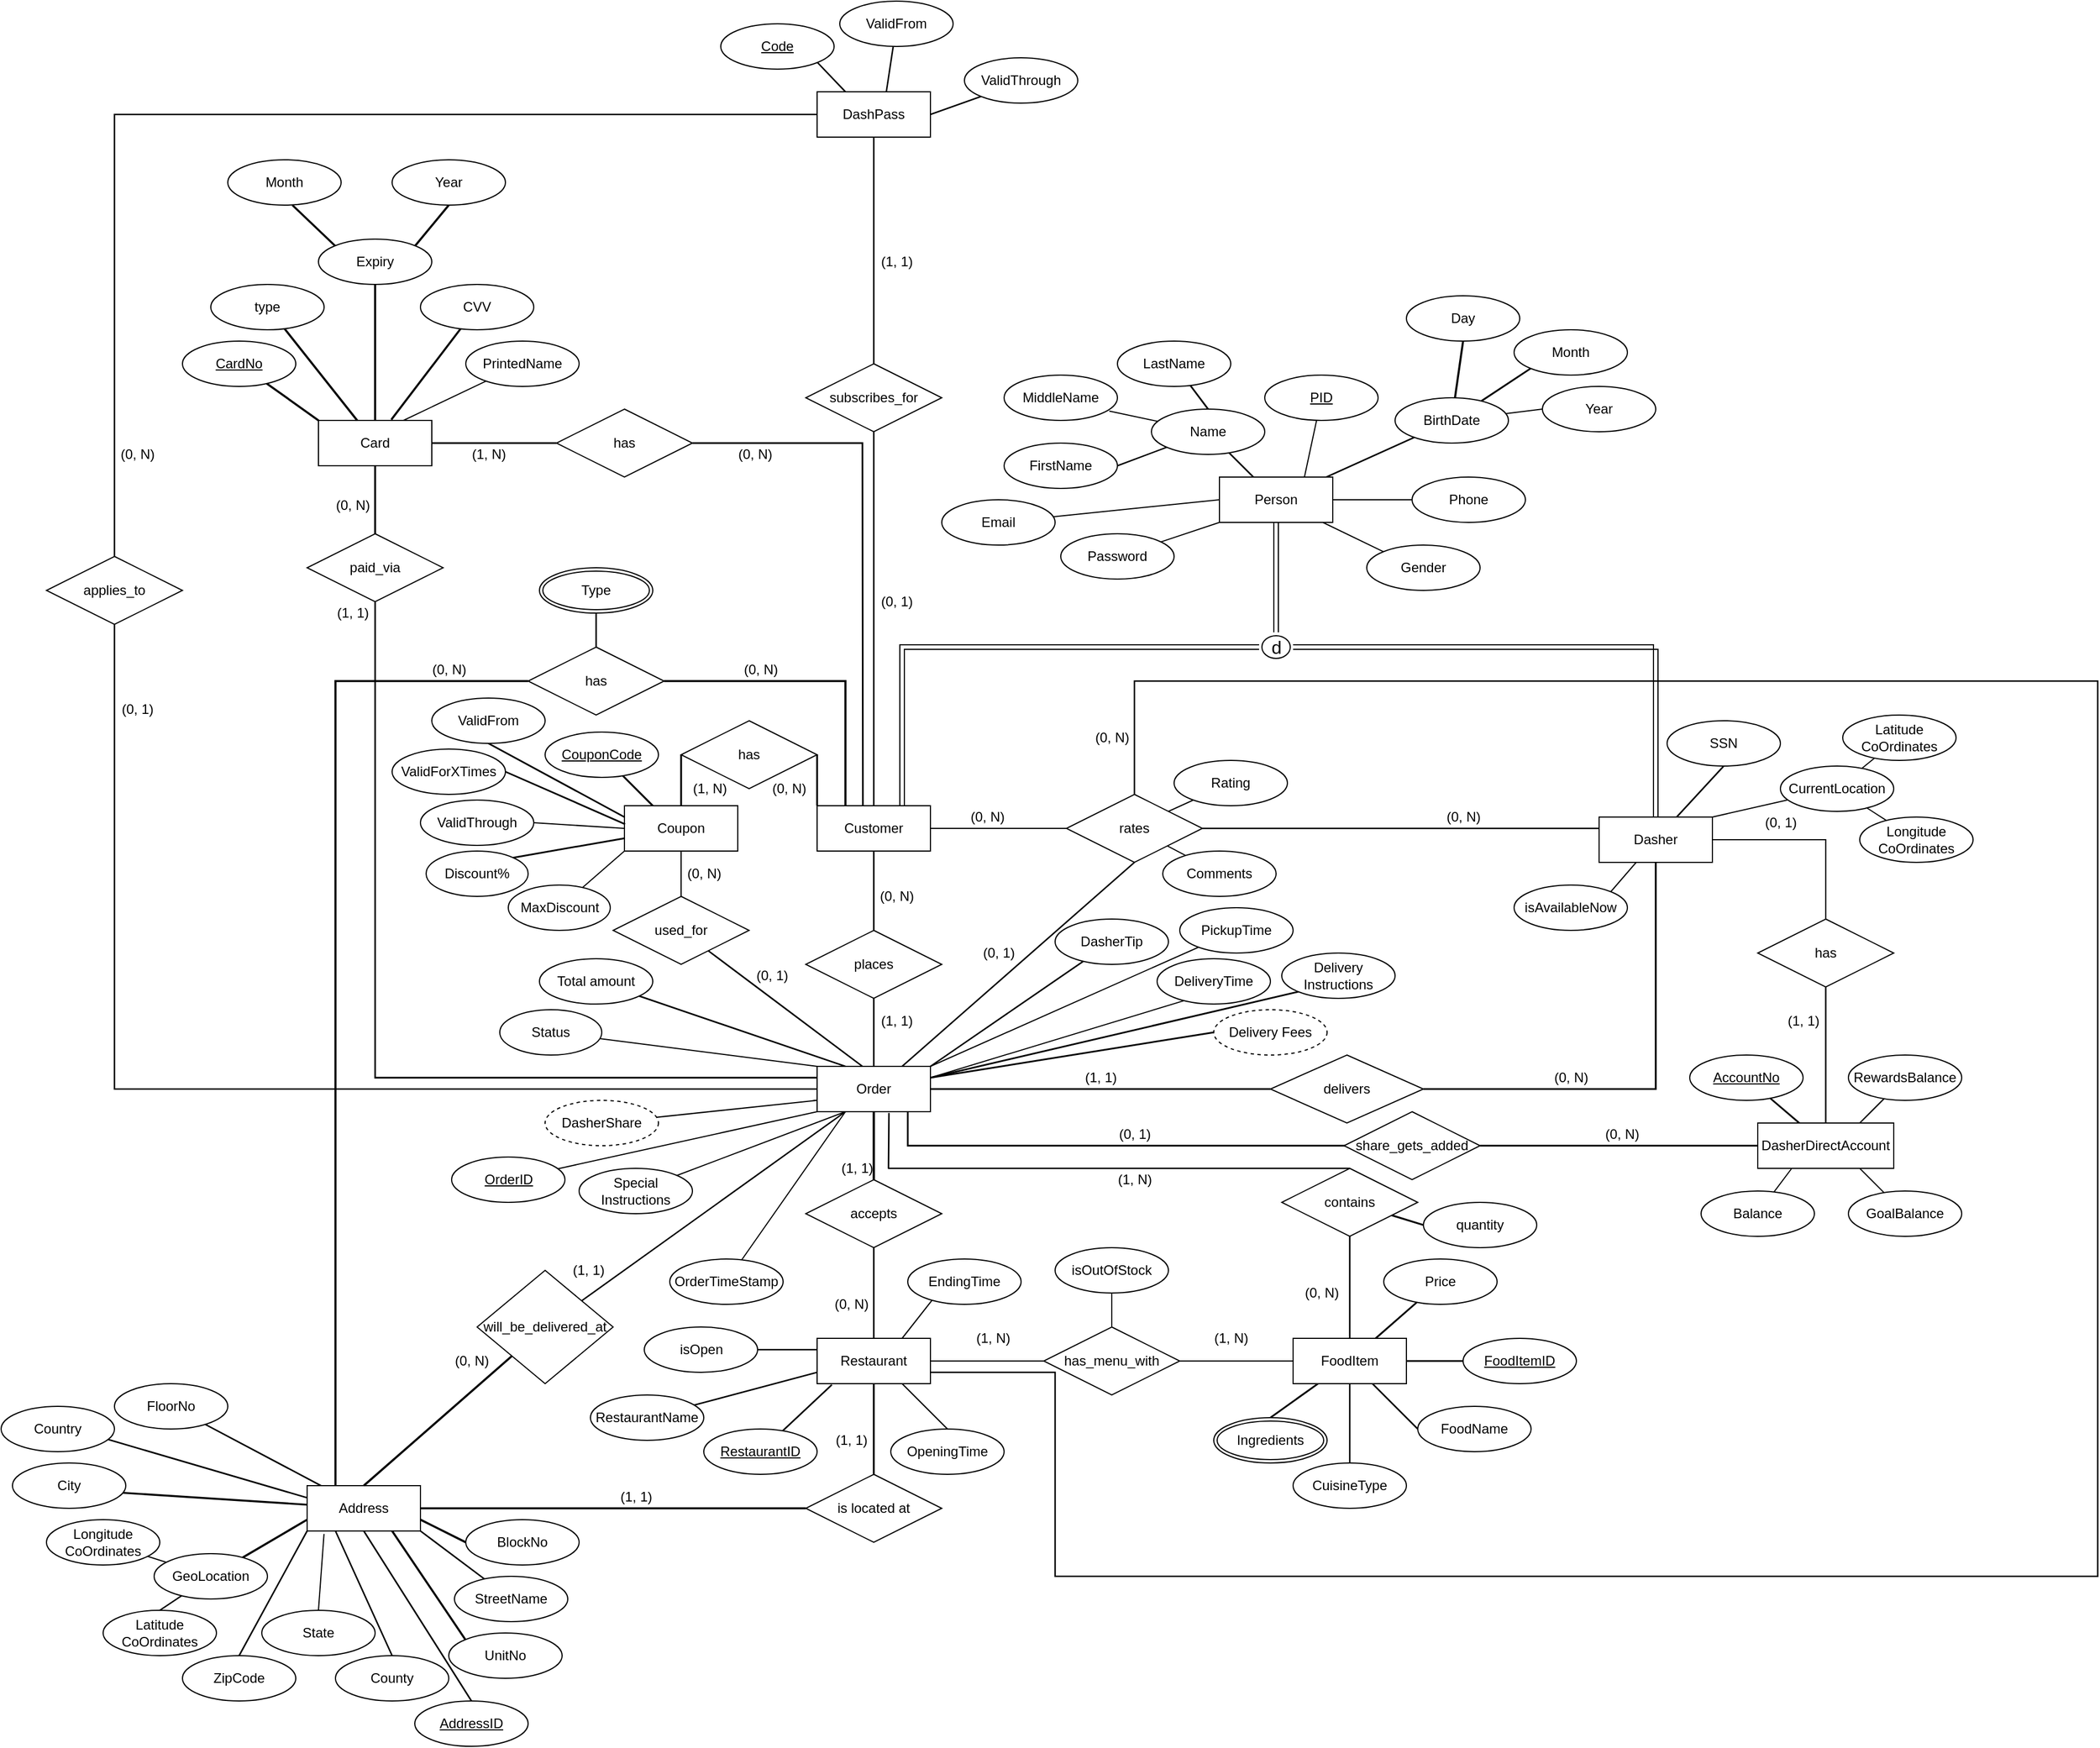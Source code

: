 <mxfile version="15.8.8" type="github" pages="3">
  <diagram name="ER-Model-Alpha" id="ykalUwoH7Om5QYxN17v_">
    <mxGraphModel dx="1950" dy="1884" grid="1" gridSize="10" guides="1" tooltips="1" connect="1" arrows="1" fold="1" page="1" pageScale="1" pageWidth="850" pageHeight="1100" math="0" shadow="0" extFonts="Permanent Marker^https://fonts.googleapis.com/css?family=Permanent+Marker">
      <root>
        <mxCell id="fj8bYKUOFM5bFvkwCyWE-0" />
        <mxCell id="fj8bYKUOFM5bFvkwCyWE-1" parent="fj8bYKUOFM5bFvkwCyWE-0" />
        <mxCell id="fj8bYKUOFM5bFvkwCyWE-2" style="edgeStyle=none;shape=link;rounded=0;orthogonalLoop=1;jettySize=auto;html=1;fontSize=12;strokeColor=default;width=-0.345;" parent="fj8bYKUOFM5bFvkwCyWE-1" source="fj8bYKUOFM5bFvkwCyWE-6" target="fj8bYKUOFM5bFvkwCyWE-32" edge="1">
          <mxGeometry relative="1" as="geometry" />
        </mxCell>
        <mxCell id="fj8bYKUOFM5bFvkwCyWE-3" style="edgeStyle=none;shape=link;rounded=0;orthogonalLoop=1;jettySize=auto;html=1;fontSize=12;strokeColor=default;width=0;entryX=0;entryY=0.5;entryDx=0;entryDy=0;" parent="fj8bYKUOFM5bFvkwCyWE-1" source="fj8bYKUOFM5bFvkwCyWE-6" target="fj8bYKUOFM5bFvkwCyWE-135" edge="1">
          <mxGeometry relative="1" as="geometry">
            <mxPoint x="575" y="-130" as="targetPoint" />
          </mxGeometry>
        </mxCell>
        <mxCell id="fj8bYKUOFM5bFvkwCyWE-4" style="edgeStyle=none;shape=link;rounded=0;orthogonalLoop=1;jettySize=auto;html=1;entryX=0;entryY=0;entryDx=0;entryDy=0;fontSize=12;strokeColor=default;width=0;" parent="fj8bYKUOFM5bFvkwCyWE-1" source="fj8bYKUOFM5bFvkwCyWE-6" target="fj8bYKUOFM5bFvkwCyWE-136" edge="1">
          <mxGeometry relative="1" as="geometry" />
        </mxCell>
        <mxCell id="fj8bYKUOFM5bFvkwCyWE-5" style="edgeStyle=none;shape=link;rounded=0;orthogonalLoop=1;jettySize=auto;html=1;fontSize=12;strokeColor=default;" parent="fj8bYKUOFM5bFvkwCyWE-1" source="fj8bYKUOFM5bFvkwCyWE-6" edge="1">
          <mxGeometry relative="1" as="geometry">
            <mxPoint x="355" y="77.0" as="targetPoint" />
          </mxGeometry>
        </mxCell>
        <mxCell id="fj8bYKUOFM5bFvkwCyWE-6" value="Person" style="whiteSpace=wrap;html=1;align=center;" parent="fj8bYKUOFM5bFvkwCyWE-1" vertex="1">
          <mxGeometry x="305" y="-60" width="100" height="40" as="geometry" />
        </mxCell>
        <mxCell id="fj8bYKUOFM5bFvkwCyWE-7" style="edgeStyle=none;shape=link;rounded=0;orthogonalLoop=1;jettySize=auto;html=1;entryX=0.5;entryY=0;entryDx=0;entryDy=0;fontSize=12;strokeColor=default;width=0.345;" parent="fj8bYKUOFM5bFvkwCyWE-1" source="fj8bYKUOFM5bFvkwCyWE-10" target="fj8bYKUOFM5bFvkwCyWE-81" edge="1">
          <mxGeometry relative="1" as="geometry" />
        </mxCell>
        <mxCell id="fj8bYKUOFM5bFvkwCyWE-8" style="edgeStyle=none;shape=link;rounded=0;orthogonalLoop=1;jettySize=auto;html=1;entryX=0;entryY=0.5;entryDx=0;entryDy=0;fontSize=12;strokeColor=default;width=0;" parent="fj8bYKUOFM5bFvkwCyWE-1" source="fj8bYKUOFM5bFvkwCyWE-10" target="fj8bYKUOFM5bFvkwCyWE-109" edge="1">
          <mxGeometry relative="1" as="geometry" />
        </mxCell>
        <mxCell id="fj8bYKUOFM5bFvkwCyWE-9" style="edgeStyle=none;shape=link;rounded=0;orthogonalLoop=1;jettySize=auto;html=1;fontSize=12;strokeColor=default;width=0.833;exitX=0.25;exitY=0;exitDx=0;exitDy=0;" parent="fj8bYKUOFM5bFvkwCyWE-1" source="fj8bYKUOFM5bFvkwCyWE-10" target="fj8bYKUOFM5bFvkwCyWE-198" edge="1">
          <mxGeometry relative="1" as="geometry">
            <mxPoint x="-150" y="100" as="targetPoint" />
            <Array as="points">
              <mxPoint x="-25" y="120" />
            </Array>
          </mxGeometry>
        </mxCell>
        <mxCell id="fj8bYKUOFM5bFvkwCyWE-10" value="Customer" style="whiteSpace=wrap;html=1;align=center;" parent="fj8bYKUOFM5bFvkwCyWE-1" vertex="1">
          <mxGeometry x="-50" y="230" width="100" height="40" as="geometry" />
        </mxCell>
        <mxCell id="fj8bYKUOFM5bFvkwCyWE-11" style="edgeStyle=none;shape=link;rounded=0;orthogonalLoop=1;jettySize=auto;html=1;entryX=0.5;entryY=1;entryDx=0;entryDy=0;fontSize=12;strokeColor=default;width=0.333;" parent="fj8bYKUOFM5bFvkwCyWE-1" source="fj8bYKUOFM5bFvkwCyWE-13" target="fj8bYKUOFM5bFvkwCyWE-139" edge="1">
          <mxGeometry relative="1" as="geometry" />
        </mxCell>
        <mxCell id="fj8bYKUOFM5bFvkwCyWE-12" style="edgeStyle=none;shape=link;rounded=0;orthogonalLoop=1;jettySize=auto;html=1;entryX=1;entryY=0;entryDx=0;entryDy=0;fontSize=12;strokeColor=default;width=0.056;" parent="fj8bYKUOFM5bFvkwCyWE-1" source="fj8bYKUOFM5bFvkwCyWE-13" target="fj8bYKUOFM5bFvkwCyWE-210" edge="1">
          <mxGeometry relative="1" as="geometry" />
        </mxCell>
        <mxCell id="aQ4LNgmCl6S05i7U2BDT-4" style="edgeStyle=orthogonalEdgeStyle;rounded=0;orthogonalLoop=1;jettySize=auto;html=1;shape=link;width=0.097;entryX=0.5;entryY=0;entryDx=0;entryDy=0;" parent="fj8bYKUOFM5bFvkwCyWE-1" source="fj8bYKUOFM5bFvkwCyWE-13" target="aQ4LNgmCl6S05i7U2BDT-3" edge="1">
          <mxGeometry relative="1" as="geometry">
            <mxPoint x="970" y="280" as="targetPoint" />
            <Array as="points">
              <mxPoint x="840" y="260" />
            </Array>
          </mxGeometry>
        </mxCell>
        <mxCell id="fj8bYKUOFM5bFvkwCyWE-13" value="Dasher" style="whiteSpace=wrap;html=1;align=center;" parent="fj8bYKUOFM5bFvkwCyWE-1" vertex="1">
          <mxGeometry x="640" y="240" width="100" height="40" as="geometry" />
        </mxCell>
        <mxCell id="fj8bYKUOFM5bFvkwCyWE-14" style="edgeStyle=orthogonalEdgeStyle;shape=link;rounded=0;orthogonalLoop=1;jettySize=auto;html=1;entryX=0.75;entryY=0;entryDx=0;entryDy=0;fontSize=9;" parent="fj8bYKUOFM5bFvkwCyWE-1" target="fj8bYKUOFM5bFvkwCyWE-10" edge="1">
          <mxGeometry relative="1" as="geometry">
            <mxPoint x="340" y="90" as="sourcePoint" />
            <Array as="points">
              <mxPoint x="25" y="90" />
            </Array>
          </mxGeometry>
        </mxCell>
        <mxCell id="fj8bYKUOFM5bFvkwCyWE-15" style="edgeStyle=orthogonalEdgeStyle;shape=link;rounded=0;orthogonalLoop=1;jettySize=auto;html=1;entryX=0.5;entryY=0;entryDx=0;entryDy=0;fontSize=9;startArrow=none;" parent="fj8bYKUOFM5bFvkwCyWE-1" target="fj8bYKUOFM5bFvkwCyWE-13" edge="1">
          <mxGeometry relative="1" as="geometry">
            <Array as="points">
              <mxPoint x="355" y="90" />
              <mxPoint x="690" y="90" />
            </Array>
            <mxPoint x="370" y="90" as="sourcePoint" />
          </mxGeometry>
        </mxCell>
        <mxCell id="fj8bYKUOFM5bFvkwCyWE-16" style="edgeStyle=orthogonalEdgeStyle;shape=link;rounded=0;orthogonalLoop=1;jettySize=auto;html=1;entryX=0;entryY=0.5;entryDx=0;entryDy=0;fontSize=12;width=0;" parent="fj8bYKUOFM5bFvkwCyWE-1" source="fj8bYKUOFM5bFvkwCyWE-17" target="fj8bYKUOFM5bFvkwCyWE-25" edge="1">
          <mxGeometry relative="1" as="geometry">
            <Array as="points">
              <mxPoint x="100" y="720" />
              <mxPoint x="100" y="720" />
            </Array>
          </mxGeometry>
        </mxCell>
        <mxCell id="fj8bYKUOFM5bFvkwCyWE-17" value="Restaurant" style="whiteSpace=wrap;html=1;align=center;fontSize=12;" parent="fj8bYKUOFM5bFvkwCyWE-1" vertex="1">
          <mxGeometry x="-50" y="700" width="100" height="40" as="geometry" />
        </mxCell>
        <mxCell id="fj8bYKUOFM5bFvkwCyWE-18" style="edgeStyle=none;shape=link;rounded=0;orthogonalLoop=1;jettySize=auto;html=1;entryX=0;entryY=0.5;entryDx=0;entryDy=0;fontSize=12;strokeColor=default;width=-0.4;" parent="fj8bYKUOFM5bFvkwCyWE-1" source="fj8bYKUOFM5bFvkwCyWE-23" target="fj8bYKUOFM5bFvkwCyWE-122" edge="1">
          <mxGeometry relative="1" as="geometry" />
        </mxCell>
        <mxCell id="fj8bYKUOFM5bFvkwCyWE-19" style="edgeStyle=none;shape=link;rounded=0;orthogonalLoop=1;jettySize=auto;html=1;entryX=0.5;entryY=0;entryDx=0;entryDy=0;fontSize=12;strokeColor=default;width=0.588;" parent="fj8bYKUOFM5bFvkwCyWE-1" source="fj8bYKUOFM5bFvkwCyWE-23" target="fj8bYKUOFM5bFvkwCyWE-123" edge="1">
          <mxGeometry relative="1" as="geometry" />
        </mxCell>
        <mxCell id="fj8bYKUOFM5bFvkwCyWE-20" style="edgeStyle=none;shape=link;rounded=0;orthogonalLoop=1;jettySize=auto;html=1;fontSize=12;strokeColor=default;width=-0.588;" parent="fj8bYKUOFM5bFvkwCyWE-1" source="fj8bYKUOFM5bFvkwCyWE-23" target="fj8bYKUOFM5bFvkwCyWE-124" edge="1">
          <mxGeometry relative="1" as="geometry" />
        </mxCell>
        <mxCell id="fj8bYKUOFM5bFvkwCyWE-21" style="edgeStyle=none;shape=link;rounded=0;orthogonalLoop=1;jettySize=auto;html=1;entryX=0.5;entryY=0;entryDx=0;entryDy=0;fontSize=12;strokeColor=default;width=-0.279;" parent="fj8bYKUOFM5bFvkwCyWE-1" source="fj8bYKUOFM5bFvkwCyWE-23" target="BNNZRSCak4jboqPZdx7R-0" edge="1">
          <mxGeometry relative="1" as="geometry">
            <Array as="points">
              <mxPoint x="420" y="790" />
            </Array>
            <mxPoint x="420" y="820" as="targetPoint" />
          </mxGeometry>
        </mxCell>
        <mxCell id="fj8bYKUOFM5bFvkwCyWE-22" style="edgeStyle=orthogonalEdgeStyle;rounded=0;orthogonalLoop=1;jettySize=auto;html=1;entryX=0;entryY=0.5;entryDx=0;entryDy=0;shape=link;width=0.4;" parent="fj8bYKUOFM5bFvkwCyWE-1" source="fj8bYKUOFM5bFvkwCyWE-23" target="fj8bYKUOFM5bFvkwCyWE-220" edge="1">
          <mxGeometry relative="1" as="geometry" />
        </mxCell>
        <mxCell id="fj8bYKUOFM5bFvkwCyWE-23" value="FoodItem" style="whiteSpace=wrap;html=1;align=center;fontSize=12;" parent="fj8bYKUOFM5bFvkwCyWE-1" vertex="1">
          <mxGeometry x="370" y="700" width="100" height="40" as="geometry" />
        </mxCell>
        <mxCell id="fj8bYKUOFM5bFvkwCyWE-24" style="edgeStyle=orthogonalEdgeStyle;shape=link;rounded=0;orthogonalLoop=1;jettySize=auto;html=1;entryX=0;entryY=0.5;entryDx=0;entryDy=0;fontSize=12;width=0;" parent="fj8bYKUOFM5bFvkwCyWE-1" source="fj8bYKUOFM5bFvkwCyWE-25" edge="1">
          <mxGeometry relative="1" as="geometry">
            <mxPoint x="370" y="720" as="targetPoint" />
          </mxGeometry>
        </mxCell>
        <mxCell id="fj8bYKUOFM5bFvkwCyWE-25" value="has_menu_with" style="shape=rhombus;perimeter=rhombusPerimeter;whiteSpace=wrap;html=1;align=center;fontSize=12;" parent="fj8bYKUOFM5bFvkwCyWE-1" vertex="1">
          <mxGeometry x="150" y="690" width="120" height="60" as="geometry" />
        </mxCell>
        <mxCell id="fj8bYKUOFM5bFvkwCyWE-26" value="(1, N)" style="text;html=1;align=center;verticalAlign=middle;resizable=0;points=[];autosize=1;strokeColor=none;fillColor=none;fontSize=12;" parent="fj8bYKUOFM5bFvkwCyWE-1" vertex="1">
          <mxGeometry x="80" y="690" width="50" height="20" as="geometry" />
        </mxCell>
        <mxCell id="fj8bYKUOFM5bFvkwCyWE-27" value="PID" style="ellipse;whiteSpace=wrap;html=1;align=center;fontStyle=4;fontSize=12;" parent="fj8bYKUOFM5bFvkwCyWE-1" vertex="1">
          <mxGeometry x="345" y="-150" width="100" height="40" as="geometry" />
        </mxCell>
        <mxCell id="fj8bYKUOFM5bFvkwCyWE-28" value="" style="endArrow=none;html=1;rounded=0;fontSize=12;strokeColor=default;shape=link;width=0;exitX=0.75;exitY=0;exitDx=0;exitDy=0;" parent="fj8bYKUOFM5bFvkwCyWE-1" source="fj8bYKUOFM5bFvkwCyWE-6" target="fj8bYKUOFM5bFvkwCyWE-27" edge="1">
          <mxGeometry width="50" height="50" relative="1" as="geometry">
            <mxPoint x="325" y="-60" as="sourcePoint" />
            <mxPoint x="575" y="-180" as="targetPoint" />
          </mxGeometry>
        </mxCell>
        <mxCell id="fj8bYKUOFM5bFvkwCyWE-29" style="edgeStyle=none;shape=link;rounded=0;orthogonalLoop=1;jettySize=auto;html=1;entryX=0.5;entryY=1;entryDx=0;entryDy=0;fontSize=12;strokeColor=default;width=0.833;" parent="fj8bYKUOFM5bFvkwCyWE-1" source="fj8bYKUOFM5bFvkwCyWE-32" target="fj8bYKUOFM5bFvkwCyWE-216" edge="1">
          <mxGeometry relative="1" as="geometry" />
        </mxCell>
        <mxCell id="fj8bYKUOFM5bFvkwCyWE-30" style="edgeStyle=none;shape=link;rounded=0;orthogonalLoop=1;jettySize=auto;html=1;entryX=0;entryY=1;entryDx=0;entryDy=0;fontSize=12;strokeColor=default;width=-0.556;" parent="fj8bYKUOFM5bFvkwCyWE-1" source="fj8bYKUOFM5bFvkwCyWE-32" target="fj8bYKUOFM5bFvkwCyWE-217" edge="1">
          <mxGeometry relative="1" as="geometry" />
        </mxCell>
        <mxCell id="fj8bYKUOFM5bFvkwCyWE-31" style="edgeStyle=none;shape=link;rounded=0;orthogonalLoop=1;jettySize=auto;html=1;entryX=0;entryY=0.5;entryDx=0;entryDy=0;fontSize=12;strokeColor=default;width=0;" parent="fj8bYKUOFM5bFvkwCyWE-1" source="fj8bYKUOFM5bFvkwCyWE-32" target="fj8bYKUOFM5bFvkwCyWE-218" edge="1">
          <mxGeometry relative="1" as="geometry" />
        </mxCell>
        <mxCell id="fj8bYKUOFM5bFvkwCyWE-32" value="BirthDate" style="ellipse;whiteSpace=wrap;html=1;align=center;fontSize=12;" parent="fj8bYKUOFM5bFvkwCyWE-1" vertex="1">
          <mxGeometry x="460" y="-130" width="100" height="40" as="geometry" />
        </mxCell>
        <mxCell id="fj8bYKUOFM5bFvkwCyWE-33" style="edgeStyle=none;shape=link;rounded=0;orthogonalLoop=1;jettySize=auto;html=1;entryX=0.928;entryY=0.795;entryDx=0;entryDy=0;entryPerimeter=0;fontSize=12;strokeColor=default;width=0;" parent="fj8bYKUOFM5bFvkwCyWE-1" source="fj8bYKUOFM5bFvkwCyWE-36" target="fj8bYKUOFM5bFvkwCyWE-40" edge="1">
          <mxGeometry relative="1" as="geometry" />
        </mxCell>
        <mxCell id="fj8bYKUOFM5bFvkwCyWE-34" style="edgeStyle=none;shape=link;rounded=0;orthogonalLoop=1;jettySize=auto;html=1;entryX=1;entryY=0.5;entryDx=0;entryDy=0;fontSize=12;strokeColor=default;width=-0.278;" parent="fj8bYKUOFM5bFvkwCyWE-1" source="fj8bYKUOFM5bFvkwCyWE-36" target="fj8bYKUOFM5bFvkwCyWE-37" edge="1">
          <mxGeometry relative="1" as="geometry" />
        </mxCell>
        <mxCell id="fj8bYKUOFM5bFvkwCyWE-35" style="edgeStyle=none;shape=link;rounded=0;orthogonalLoop=1;jettySize=auto;html=1;fontSize=12;strokeColor=default;width=0.4;" parent="fj8bYKUOFM5bFvkwCyWE-1" source="fj8bYKUOFM5bFvkwCyWE-36" target="fj8bYKUOFM5bFvkwCyWE-6" edge="1">
          <mxGeometry relative="1" as="geometry" />
        </mxCell>
        <mxCell id="fj8bYKUOFM5bFvkwCyWE-36" value="Name" style="ellipse;whiteSpace=wrap;html=1;align=center;fontSize=12;" parent="fj8bYKUOFM5bFvkwCyWE-1" vertex="1">
          <mxGeometry x="245" y="-120" width="100" height="40" as="geometry" />
        </mxCell>
        <mxCell id="fj8bYKUOFM5bFvkwCyWE-37" value="FirstName" style="ellipse;whiteSpace=wrap;html=1;align=center;fontSize=12;" parent="fj8bYKUOFM5bFvkwCyWE-1" vertex="1">
          <mxGeometry x="115" y="-90" width="100" height="40" as="geometry" />
        </mxCell>
        <mxCell id="fj8bYKUOFM5bFvkwCyWE-38" style="edgeStyle=none;shape=link;rounded=0;orthogonalLoop=1;jettySize=auto;html=1;entryX=0.5;entryY=0;entryDx=0;entryDy=0;fontSize=12;strokeColor=default;width=0.465;" parent="fj8bYKUOFM5bFvkwCyWE-1" source="fj8bYKUOFM5bFvkwCyWE-39" target="fj8bYKUOFM5bFvkwCyWE-36" edge="1">
          <mxGeometry relative="1" as="geometry" />
        </mxCell>
        <mxCell id="fj8bYKUOFM5bFvkwCyWE-39" value="LastName" style="ellipse;whiteSpace=wrap;html=1;align=center;fontSize=12;" parent="fj8bYKUOFM5bFvkwCyWE-1" vertex="1">
          <mxGeometry x="215" y="-180" width="100" height="40" as="geometry" />
        </mxCell>
        <mxCell id="fj8bYKUOFM5bFvkwCyWE-40" value="MiddleName" style="ellipse;whiteSpace=wrap;html=1;align=center;fontSize=12;" parent="fj8bYKUOFM5bFvkwCyWE-1" vertex="1">
          <mxGeometry x="115" y="-150" width="100" height="40" as="geometry" />
        </mxCell>
        <mxCell id="fj8bYKUOFM5bFvkwCyWE-41" value="Latitude&lt;br&gt;CoOrdinates" style="ellipse;whiteSpace=wrap;html=1;align=center;fontSize=12;" parent="fj8bYKUOFM5bFvkwCyWE-1" vertex="1">
          <mxGeometry x="855" y="150" width="100" height="40" as="geometry" />
        </mxCell>
        <mxCell id="fj8bYKUOFM5bFvkwCyWE-42" style="edgeStyle=none;shape=link;rounded=0;orthogonalLoop=1;jettySize=auto;html=1;entryX=0.5;entryY=0;entryDx=0;entryDy=0;fontSize=12;strokeColor=default;width=0;exitX=0.5;exitY=1;exitDx=0;exitDy=0;" parent="fj8bYKUOFM5bFvkwCyWE-1" source="fj8bYKUOFM5bFvkwCyWE-43" target="fj8bYKUOFM5bFvkwCyWE-25" edge="1">
          <mxGeometry relative="1" as="geometry">
            <mxPoint x="251.327" y="666.385" as="sourcePoint" />
          </mxGeometry>
        </mxCell>
        <mxCell id="fj8bYKUOFM5bFvkwCyWE-43" value="&lt;span&gt;isOutOfStock&lt;/span&gt;" style="ellipse;whiteSpace=wrap;html=1;align=center;shadow=0;fontSize=12;gradientColor=none;" parent="fj8bYKUOFM5bFvkwCyWE-1" vertex="1">
          <mxGeometry x="160" y="620" width="100" height="40" as="geometry" />
        </mxCell>
        <mxCell id="fj8bYKUOFM5bFvkwCyWE-44" style="edgeStyle=none;shape=link;rounded=0;orthogonalLoop=1;jettySize=auto;html=1;entryX=0;entryY=0.5;entryDx=0;entryDy=0;fontSize=12;strokeColor=default;width=-0.588;exitX=1;exitY=0.5;exitDx=0;exitDy=0;" parent="fj8bYKUOFM5bFvkwCyWE-1" source="fj8bYKUOFM5bFvkwCyWE-45" target="fj8bYKUOFM5bFvkwCyWE-64" edge="1">
          <mxGeometry relative="1" as="geometry" />
        </mxCell>
        <mxCell id="fj8bYKUOFM5bFvkwCyWE-45" value="Card" style="whiteSpace=wrap;html=1;align=center;shadow=0;fontSize=12;gradientColor=none;" parent="fj8bYKUOFM5bFvkwCyWE-1" vertex="1">
          <mxGeometry x="-490" y="-110" width="100" height="40" as="geometry" />
        </mxCell>
        <mxCell id="fj8bYKUOFM5bFvkwCyWE-46" style="edgeStyle=none;shape=link;rounded=0;orthogonalLoop=1;jettySize=auto;html=1;entryX=0;entryY=0.5;entryDx=0;entryDy=0;fontSize=12;strokeColor=default;width=-0.667;" parent="fj8bYKUOFM5bFvkwCyWE-1" source="fj8bYKUOFM5bFvkwCyWE-54" target="fj8bYKUOFM5bFvkwCyWE-72" edge="1">
          <mxGeometry relative="1" as="geometry" />
        </mxCell>
        <mxCell id="fj8bYKUOFM5bFvkwCyWE-47" style="edgeStyle=none;shape=link;rounded=0;orthogonalLoop=1;jettySize=auto;html=1;entryX=0.5;entryY=0;entryDx=0;entryDy=0;fontSize=12;strokeColor=default;width=0.333;exitX=0.25;exitY=1;exitDx=0;exitDy=0;" parent="fj8bYKUOFM5bFvkwCyWE-1" source="fj8bYKUOFM5bFvkwCyWE-54" target="fj8bYKUOFM5bFvkwCyWE-73" edge="1">
          <mxGeometry relative="1" as="geometry">
            <mxPoint x="-430" y="860" as="sourcePoint" />
          </mxGeometry>
        </mxCell>
        <mxCell id="fj8bYKUOFM5bFvkwCyWE-48" style="edgeStyle=none;shape=link;rounded=0;orthogonalLoop=1;jettySize=auto;html=1;entryX=0.5;entryY=0;entryDx=0;entryDy=0;fontSize=12;strokeColor=default;width=0;exitX=0.149;exitY=1.066;exitDx=0;exitDy=0;exitPerimeter=0;" parent="fj8bYKUOFM5bFvkwCyWE-1" source="fj8bYKUOFM5bFvkwCyWE-54" target="fj8bYKUOFM5bFvkwCyWE-74" edge="1">
          <mxGeometry relative="1" as="geometry">
            <mxPoint x="-440" y="860" as="sourcePoint" />
          </mxGeometry>
        </mxCell>
        <mxCell id="fj8bYKUOFM5bFvkwCyWE-49" style="edgeStyle=none;shape=link;rounded=0;orthogonalLoop=1;jettySize=auto;html=1;entryX=0;entryY=0;entryDx=0;entryDy=0;fontSize=12;strokeColor=default;width=-0.345;exitX=1;exitY=1;exitDx=0;exitDy=0;" parent="fj8bYKUOFM5bFvkwCyWE-1" source="fj8bYKUOFM5bFvkwCyWE-54" target="fj8bYKUOFM5bFvkwCyWE-177" edge="1">
          <mxGeometry relative="1" as="geometry">
            <mxPoint x="-330" y="930" as="sourcePoint" />
          </mxGeometry>
        </mxCell>
        <mxCell id="fj8bYKUOFM5bFvkwCyWE-50" style="edgeStyle=none;shape=link;rounded=0;orthogonalLoop=1;jettySize=auto;html=1;entryX=0;entryY=0.5;entryDx=0;entryDy=0;fontSize=12;strokeColor=default;width=0.833;exitX=1;exitY=0.75;exitDx=0;exitDy=0;" parent="fj8bYKUOFM5bFvkwCyWE-1" source="fj8bYKUOFM5bFvkwCyWE-54" target="fj8bYKUOFM5bFvkwCyWE-194" edge="1">
          <mxGeometry relative="1" as="geometry">
            <mxPoint x="-400" y="870" as="sourcePoint" />
          </mxGeometry>
        </mxCell>
        <mxCell id="fj8bYKUOFM5bFvkwCyWE-51" style="edgeStyle=none;shape=link;rounded=0;orthogonalLoop=1;jettySize=auto;html=1;fontSize=12;strokeColor=default;width=0.345;" parent="fj8bYKUOFM5bFvkwCyWE-1" source="fj8bYKUOFM5bFvkwCyWE-54" target="fj8bYKUOFM5bFvkwCyWE-195" edge="1">
          <mxGeometry relative="1" as="geometry" />
        </mxCell>
        <mxCell id="fj8bYKUOFM5bFvkwCyWE-52" style="edgeStyle=none;shape=link;rounded=0;orthogonalLoop=1;jettySize=auto;html=1;entryX=0;entryY=0;entryDx=0;entryDy=0;fontSize=12;strokeColor=default;exitX=0.75;exitY=1;exitDx=0;exitDy=0;width=-0.833;" parent="fj8bYKUOFM5bFvkwCyWE-1" source="fj8bYKUOFM5bFvkwCyWE-54" target="fj8bYKUOFM5bFvkwCyWE-196" edge="1">
          <mxGeometry relative="1" as="geometry" />
        </mxCell>
        <mxCell id="fj8bYKUOFM5bFvkwCyWE-53" style="edgeStyle=none;shape=link;rounded=0;orthogonalLoop=1;jettySize=auto;html=1;fontSize=12;strokeColor=default;entryX=0;entryY=0.5;entryDx=0;entryDy=0;exitX=0.25;exitY=0;exitDx=0;exitDy=0;width=-0.833;" parent="fj8bYKUOFM5bFvkwCyWE-1" source="fj8bYKUOFM5bFvkwCyWE-54" target="fj8bYKUOFM5bFvkwCyWE-198" edge="1">
          <mxGeometry relative="1" as="geometry">
            <mxPoint x="-450" y="120" as="targetPoint" />
            <Array as="points">
              <mxPoint x="-475" y="120" />
            </Array>
          </mxGeometry>
        </mxCell>
        <mxCell id="fj8bYKUOFM5bFvkwCyWE-54" value="Address" style="whiteSpace=wrap;html=1;align=center;shadow=0;fontSize=12;gradientColor=none;" parent="fj8bYKUOFM5bFvkwCyWE-1" vertex="1">
          <mxGeometry x="-500" y="830" width="100" height="40" as="geometry" />
        </mxCell>
        <mxCell id="fj8bYKUOFM5bFvkwCyWE-55" style="edgeStyle=none;shape=link;rounded=0;orthogonalLoop=1;jettySize=auto;html=1;entryX=0;entryY=1;entryDx=0;entryDy=0;fontSize=12;strokeColor=default;width=-0.333;exitX=0.5;exitY=0;exitDx=0;exitDy=0;" parent="fj8bYKUOFM5bFvkwCyWE-1" source="fj8bYKUOFM5bFvkwCyWE-186" target="fj8bYKUOFM5bFvkwCyWE-54" edge="1">
          <mxGeometry relative="1" as="geometry">
            <mxPoint x="-520" y="940" as="sourcePoint" />
          </mxGeometry>
        </mxCell>
        <mxCell id="fj8bYKUOFM5bFvkwCyWE-56" style="edgeStyle=none;shape=link;rounded=0;orthogonalLoop=1;jettySize=auto;html=1;entryX=0.5;entryY=1;entryDx=0;entryDy=0;fontSize=12;strokeColor=default;width=0.588;" parent="fj8bYKUOFM5bFvkwCyWE-1" source="fj8bYKUOFM5bFvkwCyWE-60" target="fj8bYKUOFM5bFvkwCyWE-17" edge="1">
          <mxGeometry relative="1" as="geometry" />
        </mxCell>
        <mxCell id="fj8bYKUOFM5bFvkwCyWE-57" style="edgeStyle=none;shape=link;rounded=0;orthogonalLoop=1;jettySize=auto;html=1;entryX=0.5;entryY=0;entryDx=0;entryDy=0;fontSize=12;strokeColor=default;width=0.201;exitX=0.75;exitY=1;exitDx=0;exitDy=0;" parent="fj8bYKUOFM5bFvkwCyWE-1" source="fj8bYKUOFM5bFvkwCyWE-17" target="fj8bYKUOFM5bFvkwCyWE-67" edge="1">
          <mxGeometry relative="1" as="geometry" />
        </mxCell>
        <mxCell id="fj8bYKUOFM5bFvkwCyWE-58" style="edgeStyle=none;shape=link;rounded=0;orthogonalLoop=1;jettySize=auto;html=1;entryX=0.5;entryY=0;entryDx=0;entryDy=0;fontSize=12;strokeColor=default;width=-0.067;exitX=0.75;exitY=0;exitDx=0;exitDy=0;" parent="fj8bYKUOFM5bFvkwCyWE-1" source="fj8bYKUOFM5bFvkwCyWE-17" target="fj8bYKUOFM5bFvkwCyWE-68" edge="1">
          <mxGeometry relative="1" as="geometry" />
        </mxCell>
        <mxCell id="fj8bYKUOFM5bFvkwCyWE-59" style="edgeStyle=none;shape=link;rounded=0;orthogonalLoop=1;jettySize=auto;html=1;fontSize=12;strokeColor=default;width=0.857;" parent="fj8bYKUOFM5bFvkwCyWE-1" source="fj8bYKUOFM5bFvkwCyWE-60" edge="1">
          <mxGeometry relative="1" as="geometry">
            <mxPoint x="-400" y="850" as="targetPoint" />
          </mxGeometry>
        </mxCell>
        <mxCell id="fj8bYKUOFM5bFvkwCyWE-60" value="is located at" style="shape=rhombus;perimeter=rhombusPerimeter;whiteSpace=wrap;html=1;align=center;shadow=0;fontSize=12;gradientColor=none;" parent="fj8bYKUOFM5bFvkwCyWE-1" vertex="1">
          <mxGeometry x="-60" y="820" width="120" height="60" as="geometry" />
        </mxCell>
        <mxCell id="fj8bYKUOFM5bFvkwCyWE-61" value="(1, 1)" style="text;html=1;align=center;verticalAlign=middle;resizable=0;points=[];autosize=1;strokeColor=none;fillColor=none;fontSize=12;" parent="fj8bYKUOFM5bFvkwCyWE-1" vertex="1">
          <mxGeometry x="-40" y="780" width="40" height="20" as="geometry" />
        </mxCell>
        <mxCell id="fj8bYKUOFM5bFvkwCyWE-62" value="(1, N)" style="text;html=1;align=center;verticalAlign=middle;resizable=0;points=[];autosize=1;strokeColor=none;fillColor=none;fontSize=12;" parent="fj8bYKUOFM5bFvkwCyWE-1" vertex="1">
          <mxGeometry x="290" y="690" width="50" height="20" as="geometry" />
        </mxCell>
        <mxCell id="fj8bYKUOFM5bFvkwCyWE-63" style="edgeStyle=none;shape=link;rounded=0;orthogonalLoop=1;jettySize=auto;html=1;fontSize=12;strokeColor=default;entryX=0.404;entryY=0.004;entryDx=0;entryDy=0;width=-0.476;entryPerimeter=0;" parent="fj8bYKUOFM5bFvkwCyWE-1" source="fj8bYKUOFM5bFvkwCyWE-64" target="fj8bYKUOFM5bFvkwCyWE-10" edge="1">
          <mxGeometry relative="1" as="geometry">
            <mxPoint y="-90" as="targetPoint" />
            <Array as="points">
              <mxPoint x="-10" y="-90" />
            </Array>
          </mxGeometry>
        </mxCell>
        <mxCell id="fj8bYKUOFM5bFvkwCyWE-64" value="has" style="shape=rhombus;perimeter=rhombusPerimeter;whiteSpace=wrap;html=1;align=center;shadow=0;fontSize=12;gradientColor=none;" parent="fj8bYKUOFM5bFvkwCyWE-1" vertex="1">
          <mxGeometry x="-280" y="-120" width="120" height="60" as="geometry" />
        </mxCell>
        <mxCell id="fj8bYKUOFM5bFvkwCyWE-65" style="edgeStyle=none;shape=link;rounded=0;orthogonalLoop=1;jettySize=auto;html=1;entryX=0.13;entryY=1.025;entryDx=0;entryDy=0;fontSize=12;strokeColor=default;width=-0.465;entryPerimeter=0;" parent="fj8bYKUOFM5bFvkwCyWE-1" source="fj8bYKUOFM5bFvkwCyWE-66" target="fj8bYKUOFM5bFvkwCyWE-17" edge="1">
          <mxGeometry relative="1" as="geometry" />
        </mxCell>
        <mxCell id="fj8bYKUOFM5bFvkwCyWE-66" value="RestaurantID" style="ellipse;whiteSpace=wrap;html=1;align=center;fontStyle=4;shadow=0;fontSize=12;gradientColor=none;" parent="fj8bYKUOFM5bFvkwCyWE-1" vertex="1">
          <mxGeometry x="-150" y="780" width="100" height="40" as="geometry" />
        </mxCell>
        <mxCell id="fj8bYKUOFM5bFvkwCyWE-67" value="OpeningTime" style="ellipse;whiteSpace=wrap;html=1;align=center;shadow=0;fontSize=12;gradientColor=none;" parent="fj8bYKUOFM5bFvkwCyWE-1" vertex="1">
          <mxGeometry x="15" y="780" width="100" height="40" as="geometry" />
        </mxCell>
        <mxCell id="fj8bYKUOFM5bFvkwCyWE-68" value="EndingTime" style="ellipse;whiteSpace=wrap;html=1;align=center;shadow=0;fontSize=12;gradientColor=none;" parent="fj8bYKUOFM5bFvkwCyWE-1" vertex="1">
          <mxGeometry x="30" y="630" width="100" height="40" as="geometry" />
        </mxCell>
        <mxCell id="fj8bYKUOFM5bFvkwCyWE-70" style="edgeStyle=none;shape=link;rounded=0;orthogonalLoop=1;jettySize=auto;html=1;fontSize=12;strokeColor=default;width=0.333;" parent="fj8bYKUOFM5bFvkwCyWE-1" source="fj8bYKUOFM5bFvkwCyWE-71" edge="1">
          <mxGeometry relative="1" as="geometry">
            <mxPoint x="-50" y="730" as="targetPoint" />
          </mxGeometry>
        </mxCell>
        <mxCell id="fj8bYKUOFM5bFvkwCyWE-71" value="RestaurantName" style="ellipse;whiteSpace=wrap;html=1;align=center;shadow=0;fontSize=12;gradientColor=none;" parent="fj8bYKUOFM5bFvkwCyWE-1" vertex="1">
          <mxGeometry x="-250" y="750" width="100" height="40" as="geometry" />
        </mxCell>
        <mxCell id="fj8bYKUOFM5bFvkwCyWE-72" value="City" style="ellipse;whiteSpace=wrap;html=1;align=center;shadow=0;fontSize=12;gradientColor=none;" parent="fj8bYKUOFM5bFvkwCyWE-1" vertex="1">
          <mxGeometry x="-760" y="810" width="100" height="40" as="geometry" />
        </mxCell>
        <mxCell id="fj8bYKUOFM5bFvkwCyWE-73" value="County" style="ellipse;whiteSpace=wrap;html=1;align=center;shadow=0;fontSize=12;gradientColor=none;" parent="fj8bYKUOFM5bFvkwCyWE-1" vertex="1">
          <mxGeometry x="-475" y="980" width="100" height="40" as="geometry" />
        </mxCell>
        <mxCell id="fj8bYKUOFM5bFvkwCyWE-74" value="State" style="ellipse;whiteSpace=wrap;html=1;align=center;shadow=0;fontSize=12;gradientColor=none;" parent="fj8bYKUOFM5bFvkwCyWE-1" vertex="1">
          <mxGeometry x="-540" y="940" width="100" height="40" as="geometry" />
        </mxCell>
        <mxCell id="fj8bYKUOFM5bFvkwCyWE-75" value="(1, N)" style="text;html=1;align=center;verticalAlign=middle;resizable=0;points=[];autosize=1;strokeColor=none;fillColor=none;fontSize=12;" parent="fj8bYKUOFM5bFvkwCyWE-1" vertex="1">
          <mxGeometry x="-365" y="-90" width="50" height="20" as="geometry" />
        </mxCell>
        <mxCell id="fj8bYKUOFM5bFvkwCyWE-76" value="Longitude&lt;br&gt;CoOrdinates" style="ellipse;whiteSpace=wrap;html=1;align=center;fontSize=12;" parent="fj8bYKUOFM5bFvkwCyWE-1" vertex="1">
          <mxGeometry x="870" y="240" width="100" height="40" as="geometry" />
        </mxCell>
        <mxCell id="fj8bYKUOFM5bFvkwCyWE-77" style="edgeStyle=none;shape=link;rounded=0;orthogonalLoop=1;jettySize=auto;html=1;fontSize=12;strokeColor=default;width=0;" parent="fj8bYKUOFM5bFvkwCyWE-1" source="fj8bYKUOFM5bFvkwCyWE-80" target="fj8bYKUOFM5bFvkwCyWE-41" edge="1">
          <mxGeometry relative="1" as="geometry" />
        </mxCell>
        <mxCell id="fj8bYKUOFM5bFvkwCyWE-78" style="edgeStyle=none;shape=link;rounded=0;orthogonalLoop=1;jettySize=auto;html=1;fontSize=12;strokeColor=default;width=0;" parent="fj8bYKUOFM5bFvkwCyWE-1" source="fj8bYKUOFM5bFvkwCyWE-80" target="fj8bYKUOFM5bFvkwCyWE-76" edge="1">
          <mxGeometry relative="1" as="geometry" />
        </mxCell>
        <mxCell id="fj8bYKUOFM5bFvkwCyWE-79" style="edgeStyle=none;shape=link;rounded=0;orthogonalLoop=1;jettySize=auto;html=1;entryX=1;entryY=0;entryDx=0;entryDy=0;fontSize=12;strokeColor=default;width=0;" parent="fj8bYKUOFM5bFvkwCyWE-1" source="fj8bYKUOFM5bFvkwCyWE-80" target="fj8bYKUOFM5bFvkwCyWE-13" edge="1">
          <mxGeometry relative="1" as="geometry">
            <mxPoint x="1045" y="192.5" as="targetPoint" />
          </mxGeometry>
        </mxCell>
        <mxCell id="fj8bYKUOFM5bFvkwCyWE-80" value="CurrentLocation" style="ellipse;whiteSpace=wrap;html=1;align=center;shadow=0;fontSize=12;gradientColor=none;" parent="fj8bYKUOFM5bFvkwCyWE-1" vertex="1">
          <mxGeometry x="800" y="195" width="100" height="40" as="geometry" />
        </mxCell>
        <mxCell id="fj8bYKUOFM5bFvkwCyWE-81" value="places" style="shape=rhombus;perimeter=rhombusPerimeter;whiteSpace=wrap;html=1;align=center;shadow=0;fontSize=12;gradientColor=none;" parent="fj8bYKUOFM5bFvkwCyWE-1" vertex="1">
          <mxGeometry x="-60" y="340" width="120" height="60" as="geometry" />
        </mxCell>
        <mxCell id="fj8bYKUOFM5bFvkwCyWE-82" style="edgeStyle=none;shape=link;rounded=0;orthogonalLoop=1;jettySize=auto;html=1;entryX=0.5;entryY=0;entryDx=0;entryDy=0;fontSize=12;strokeColor=default;width=0.345;" parent="fj8bYKUOFM5bFvkwCyWE-1" source="fj8bYKUOFM5bFvkwCyWE-83" target="fj8bYKUOFM5bFvkwCyWE-17" edge="1">
          <mxGeometry relative="1" as="geometry" />
        </mxCell>
        <mxCell id="fj8bYKUOFM5bFvkwCyWE-83" value="accepts" style="shape=rhombus;perimeter=rhombusPerimeter;whiteSpace=wrap;html=1;align=center;shadow=0;fontSize=12;gradientColor=none;" parent="fj8bYKUOFM5bFvkwCyWE-1" vertex="1">
          <mxGeometry x="-60" y="560" width="120" height="60" as="geometry" />
        </mxCell>
        <mxCell id="fj8bYKUOFM5bFvkwCyWE-84" style="edgeStyle=none;shape=link;rounded=0;orthogonalLoop=1;jettySize=auto;html=1;fontSize=12;strokeColor=default;width=0.345;" parent="fj8bYKUOFM5bFvkwCyWE-1" source="fj8bYKUOFM5bFvkwCyWE-89" target="fj8bYKUOFM5bFvkwCyWE-81" edge="1">
          <mxGeometry relative="1" as="geometry" />
        </mxCell>
        <mxCell id="fj8bYKUOFM5bFvkwCyWE-85" style="edgeStyle=none;shape=link;rounded=0;orthogonalLoop=1;jettySize=auto;html=1;entryX=0.5;entryY=0;entryDx=0;entryDy=0;fontSize=12;strokeColor=default;width=-1.034;" parent="fj8bYKUOFM5bFvkwCyWE-1" source="fj8bYKUOFM5bFvkwCyWE-89" target="fj8bYKUOFM5bFvkwCyWE-83" edge="1">
          <mxGeometry relative="1" as="geometry" />
        </mxCell>
        <mxCell id="fj8bYKUOFM5bFvkwCyWE-86" style="edgeStyle=none;shape=link;rounded=0;orthogonalLoop=1;jettySize=auto;html=1;entryX=0.5;entryY=0;entryDx=0;entryDy=0;fontSize=12;strokeColor=default;width=0.345;exitX=0.634;exitY=1.028;exitDx=0;exitDy=0;exitPerimeter=0;" parent="fj8bYKUOFM5bFvkwCyWE-1" source="fj8bYKUOFM5bFvkwCyWE-89" target="fj8bYKUOFM5bFvkwCyWE-92" edge="1">
          <mxGeometry relative="1" as="geometry">
            <Array as="points">
              <mxPoint x="13" y="550" />
            </Array>
          </mxGeometry>
        </mxCell>
        <mxCell id="fj8bYKUOFM5bFvkwCyWE-87" style="edgeStyle=none;shape=link;rounded=0;orthogonalLoop=1;jettySize=auto;html=1;fontSize=12;strokeColor=default;entryX=0;entryY=0.5;entryDx=0;entryDy=0;width=0.588;" parent="fj8bYKUOFM5bFvkwCyWE-1" source="fj8bYKUOFM5bFvkwCyWE-89" target="fj8bYKUOFM5bFvkwCyWE-106" edge="1">
          <mxGeometry relative="1" as="geometry">
            <Array as="points" />
          </mxGeometry>
        </mxCell>
        <mxCell id="fj8bYKUOFM5bFvkwCyWE-88" style="edgeStyle=none;shape=link;rounded=0;orthogonalLoop=1;jettySize=auto;html=1;entryX=0.5;entryY=1;entryDx=0;entryDy=0;fontSize=12;strokeColor=default;width=0.286;exitX=0.75;exitY=0;exitDx=0;exitDy=0;" parent="fj8bYKUOFM5bFvkwCyWE-1" source="fj8bYKUOFM5bFvkwCyWE-89" target="fj8bYKUOFM5bFvkwCyWE-109" edge="1">
          <mxGeometry relative="1" as="geometry">
            <Array as="points" />
          </mxGeometry>
        </mxCell>
        <mxCell id="VqdN3RfMdXspgQWyHrXg-1" style="edgeStyle=none;rounded=0;orthogonalLoop=1;jettySize=auto;html=1;shape=link;exitX=0.8;exitY=1;exitDx=0;exitDy=0;exitPerimeter=0;width=-0.476;" parent="fj8bYKUOFM5bFvkwCyWE-1" source="fj8bYKUOFM5bFvkwCyWE-89" edge="1">
          <mxGeometry relative="1" as="geometry">
            <mxPoint x="40" y="510" as="sourcePoint" />
            <mxPoint x="450" y="530" as="targetPoint" />
            <Array as="points">
              <mxPoint x="30" y="530" />
            </Array>
          </mxGeometry>
        </mxCell>
        <mxCell id="fj8bYKUOFM5bFvkwCyWE-89" value="Order" style="whiteSpace=wrap;html=1;align=center;shadow=0;fontSize=12;gradientColor=none;" parent="fj8bYKUOFM5bFvkwCyWE-1" vertex="1">
          <mxGeometry x="-50" y="460" width="100" height="40" as="geometry" />
        </mxCell>
        <mxCell id="fj8bYKUOFM5bFvkwCyWE-90" style="edgeStyle=none;shape=link;rounded=0;orthogonalLoop=1;jettySize=auto;html=1;entryX=0.5;entryY=0;entryDx=0;entryDy=0;fontSize=12;strokeColor=default;width=-0.333;" parent="fj8bYKUOFM5bFvkwCyWE-1" source="fj8bYKUOFM5bFvkwCyWE-92" target="fj8bYKUOFM5bFvkwCyWE-23" edge="1">
          <mxGeometry relative="1" as="geometry" />
        </mxCell>
        <mxCell id="fj8bYKUOFM5bFvkwCyWE-91" style="edgeStyle=none;shape=link;rounded=0;orthogonalLoop=1;jettySize=auto;html=1;entryX=0;entryY=0.5;entryDx=0;entryDy=0;fontSize=12;strokeColor=default;width=-0.588;" parent="fj8bYKUOFM5bFvkwCyWE-1" source="fj8bYKUOFM5bFvkwCyWE-92" target="fj8bYKUOFM5bFvkwCyWE-101" edge="1">
          <mxGeometry relative="1" as="geometry">
            <mxPoint x="505" y="655" as="targetPoint" />
          </mxGeometry>
        </mxCell>
        <mxCell id="fj8bYKUOFM5bFvkwCyWE-92" value="contains" style="shape=rhombus;perimeter=rhombusPerimeter;whiteSpace=wrap;html=1;align=center;shadow=0;fontSize=12;gradientColor=none;" parent="fj8bYKUOFM5bFvkwCyWE-1" vertex="1">
          <mxGeometry x="360" y="550" width="120" height="60" as="geometry" />
        </mxCell>
        <mxCell id="fj8bYKUOFM5bFvkwCyWE-93" value="(0, N)" style="text;html=1;align=center;verticalAlign=middle;resizable=0;points=[];autosize=1;strokeColor=none;fillColor=none;fontSize=12;" parent="fj8bYKUOFM5bFvkwCyWE-1" vertex="1">
          <mxGeometry x="370" y="650" width="50" height="20" as="geometry" />
        </mxCell>
        <mxCell id="fj8bYKUOFM5bFvkwCyWE-94" value="(1, N)" style="text;html=1;align=center;verticalAlign=middle;resizable=0;points=[];autosize=1;strokeColor=none;fillColor=none;fontSize=12;" parent="fj8bYKUOFM5bFvkwCyWE-1" vertex="1">
          <mxGeometry x="205" y="550" width="50" height="20" as="geometry" />
        </mxCell>
        <mxCell id="fj8bYKUOFM5bFvkwCyWE-95" value="(1, 1)" style="text;html=1;align=center;verticalAlign=middle;resizable=0;points=[];autosize=1;strokeColor=none;fillColor=none;fontSize=12;" parent="fj8bYKUOFM5bFvkwCyWE-1" vertex="1">
          <mxGeometry x="-35" y="540" width="40" height="20" as="geometry" />
        </mxCell>
        <mxCell id="fj8bYKUOFM5bFvkwCyWE-96" value="(0, N)" style="text;html=1;align=center;verticalAlign=middle;resizable=0;points=[];autosize=1;strokeColor=none;fillColor=none;fontSize=12;" parent="fj8bYKUOFM5bFvkwCyWE-1" vertex="1">
          <mxGeometry x="-45" y="660" width="50" height="20" as="geometry" />
        </mxCell>
        <mxCell id="fj8bYKUOFM5bFvkwCyWE-97" style="edgeStyle=none;shape=link;rounded=0;orthogonalLoop=1;jettySize=auto;html=1;entryX=0;entryY=1;entryDx=0;entryDy=0;fontSize=12;strokeColor=default;width=0;" parent="fj8bYKUOFM5bFvkwCyWE-1" source="fj8bYKUOFM5bFvkwCyWE-98" target="fj8bYKUOFM5bFvkwCyWE-89" edge="1">
          <mxGeometry relative="1" as="geometry" />
        </mxCell>
        <mxCell id="fj8bYKUOFM5bFvkwCyWE-98" value="OrderID" style="ellipse;whiteSpace=wrap;html=1;align=center;fontStyle=4;shadow=0;fontSize=12;gradientColor=none;" parent="fj8bYKUOFM5bFvkwCyWE-1" vertex="1">
          <mxGeometry x="-372.5" y="540" width="100" height="40" as="geometry" />
        </mxCell>
        <mxCell id="fj8bYKUOFM5bFvkwCyWE-99" style="edgeStyle=none;shape=link;rounded=0;orthogonalLoop=1;jettySize=auto;html=1;entryX=0.25;entryY=1;entryDx=0;entryDy=0;fontSize=12;strokeColor=default;width=0;" parent="fj8bYKUOFM5bFvkwCyWE-1" source="fj8bYKUOFM5bFvkwCyWE-100" target="fj8bYKUOFM5bFvkwCyWE-89" edge="1">
          <mxGeometry relative="1" as="geometry" />
        </mxCell>
        <mxCell id="fj8bYKUOFM5bFvkwCyWE-100" value="OrderTimeStamp" style="ellipse;whiteSpace=wrap;html=1;align=center;shadow=0;fontSize=12;gradientColor=none;" parent="fj8bYKUOFM5bFvkwCyWE-1" vertex="1">
          <mxGeometry x="-180" y="630" width="100" height="40" as="geometry" />
        </mxCell>
        <mxCell id="fj8bYKUOFM5bFvkwCyWE-101" value="quantity" style="ellipse;whiteSpace=wrap;html=1;align=center;shadow=0;fontSize=12;gradientColor=none;" parent="fj8bYKUOFM5bFvkwCyWE-1" vertex="1">
          <mxGeometry x="485" y="580" width="100" height="40" as="geometry" />
        </mxCell>
        <mxCell id="fj8bYKUOFM5bFvkwCyWE-102" value="(0, N)" style="text;html=1;align=center;verticalAlign=middle;resizable=0;points=[];autosize=1;strokeColor=none;fillColor=none;fontSize=12;" parent="fj8bYKUOFM5bFvkwCyWE-1" vertex="1">
          <mxGeometry x="-5" y="300" width="50" height="20" as="geometry" />
        </mxCell>
        <mxCell id="fj8bYKUOFM5bFvkwCyWE-103" value="(0, 1)" style="text;html=1;align=center;verticalAlign=middle;resizable=0;points=[];autosize=1;strokeColor=none;fillColor=none;fontSize=12;" parent="fj8bYKUOFM5bFvkwCyWE-1" vertex="1">
          <mxGeometry x="-110" y="370" width="40" height="20" as="geometry" />
        </mxCell>
        <mxCell id="fj8bYKUOFM5bFvkwCyWE-104" style="edgeStyle=none;shape=link;rounded=0;orthogonalLoop=1;jettySize=auto;html=1;entryX=0.5;entryY=1;entryDx=0;entryDy=0;fontSize=12;strokeColor=default;width=-0.588;exitX=1;exitY=0.5;exitDx=0;exitDy=0;" parent="fj8bYKUOFM5bFvkwCyWE-1" source="fj8bYKUOFM5bFvkwCyWE-106" target="fj8bYKUOFM5bFvkwCyWE-13" edge="1">
          <mxGeometry relative="1" as="geometry">
            <Array as="points">
              <mxPoint x="690" y="480" />
            </Array>
          </mxGeometry>
        </mxCell>
        <mxCell id="fj8bYKUOFM5bFvkwCyWE-105" style="edgeStyle=none;shape=link;rounded=0;orthogonalLoop=1;jettySize=auto;html=1;entryX=0.253;entryY=0.914;entryDx=0;entryDy=0;fontSize=12;strokeColor=default;width=0;exitX=1;exitY=0.25;exitDx=0;exitDy=0;entryPerimeter=0;" parent="fj8bYKUOFM5bFvkwCyWE-1" source="fj8bYKUOFM5bFvkwCyWE-89" target="fj8bYKUOFM5bFvkwCyWE-125" edge="1">
          <mxGeometry relative="1" as="geometry">
            <Array as="points" />
          </mxGeometry>
        </mxCell>
        <mxCell id="fj8bYKUOFM5bFvkwCyWE-106" value="delivers" style="shape=rhombus;perimeter=rhombusPerimeter;whiteSpace=wrap;html=1;align=center;shadow=0;fontSize=12;gradientColor=none;" parent="fj8bYKUOFM5bFvkwCyWE-1" vertex="1">
          <mxGeometry x="350" y="450" width="135" height="60" as="geometry" />
        </mxCell>
        <mxCell id="fj8bYKUOFM5bFvkwCyWE-107" value="(0, N)" style="text;html=1;align=center;verticalAlign=middle;resizable=0;points=[];autosize=1;strokeColor=none;fillColor=none;fontSize=12;" parent="fj8bYKUOFM5bFvkwCyWE-1" vertex="1">
          <mxGeometry x="590" y="460" width="50" height="20" as="geometry" />
        </mxCell>
        <mxCell id="fj8bYKUOFM5bFvkwCyWE-108" value="(1, 1)" style="text;html=1;align=center;verticalAlign=middle;resizable=0;points=[];autosize=1;strokeColor=none;fillColor=none;fontSize=12;" parent="fj8bYKUOFM5bFvkwCyWE-1" vertex="1">
          <mxGeometry x="180" y="460" width="40" height="20" as="geometry" />
        </mxCell>
        <mxCell id="fj8bYKUOFM5bFvkwCyWE-109" value="rates" style="shape=rhombus;perimeter=rhombusPerimeter;whiteSpace=wrap;html=1;align=center;shadow=0;fontSize=12;gradientColor=none;" parent="fj8bYKUOFM5bFvkwCyWE-1" vertex="1">
          <mxGeometry x="170" y="220" width="120" height="60" as="geometry" />
        </mxCell>
        <mxCell id="fj8bYKUOFM5bFvkwCyWE-110" value="(0, N)" style="text;html=1;align=center;verticalAlign=middle;resizable=0;points=[];autosize=1;strokeColor=none;fillColor=none;fontSize=12;" parent="fj8bYKUOFM5bFvkwCyWE-1" vertex="1">
          <mxGeometry x="75" y="230" width="50" height="20" as="geometry" />
        </mxCell>
        <mxCell id="fj8bYKUOFM5bFvkwCyWE-111" value="(0, 1)" style="text;html=1;align=center;verticalAlign=middle;resizable=0;points=[];autosize=1;strokeColor=none;fillColor=none;fontSize=12;" parent="fj8bYKUOFM5bFvkwCyWE-1" vertex="1">
          <mxGeometry x="90" y="350" width="40" height="20" as="geometry" />
        </mxCell>
        <mxCell id="fj8bYKUOFM5bFvkwCyWE-112" style="edgeStyle=none;shape=link;rounded=0;orthogonalLoop=1;jettySize=auto;html=1;fontSize=12;strokeColor=default;width=0;" parent="fj8bYKUOFM5bFvkwCyWE-1" source="fj8bYKUOFM5bFvkwCyWE-113" target="fj8bYKUOFM5bFvkwCyWE-109" edge="1">
          <mxGeometry relative="1" as="geometry" />
        </mxCell>
        <mxCell id="fj8bYKUOFM5bFvkwCyWE-113" value="Comments" style="ellipse;whiteSpace=wrap;html=1;align=center;shadow=0;fontSize=12;gradientColor=none;" parent="fj8bYKUOFM5bFvkwCyWE-1" vertex="1">
          <mxGeometry x="255" y="270" width="100" height="40" as="geometry" />
        </mxCell>
        <mxCell id="fj8bYKUOFM5bFvkwCyWE-114" style="edgeStyle=none;shape=link;rounded=0;orthogonalLoop=1;jettySize=auto;html=1;entryX=1;entryY=0;entryDx=0;entryDy=0;fontSize=12;strokeColor=default;width=0;" parent="fj8bYKUOFM5bFvkwCyWE-1" source="fj8bYKUOFM5bFvkwCyWE-115" target="fj8bYKUOFM5bFvkwCyWE-109" edge="1">
          <mxGeometry relative="1" as="geometry" />
        </mxCell>
        <mxCell id="fj8bYKUOFM5bFvkwCyWE-115" value="Rating" style="ellipse;whiteSpace=wrap;html=1;align=center;shadow=0;fontSize=12;gradientColor=none;" parent="fj8bYKUOFM5bFvkwCyWE-1" vertex="1">
          <mxGeometry x="265" y="190" width="100" height="40" as="geometry" />
        </mxCell>
        <mxCell id="fj8bYKUOFM5bFvkwCyWE-116" value="Latitude&lt;br&gt;CoOrdinates" style="ellipse;whiteSpace=wrap;html=1;align=center;fontSize=12;" parent="fj8bYKUOFM5bFvkwCyWE-1" vertex="1">
          <mxGeometry x="-680" y="940" width="100" height="40" as="geometry" />
        </mxCell>
        <mxCell id="fj8bYKUOFM5bFvkwCyWE-117" value="Longitude&lt;br&gt;CoOrdinates" style="ellipse;whiteSpace=wrap;html=1;align=center;fontSize=12;" parent="fj8bYKUOFM5bFvkwCyWE-1" vertex="1">
          <mxGeometry x="-730" y="860" width="100" height="40" as="geometry" />
        </mxCell>
        <mxCell id="fj8bYKUOFM5bFvkwCyWE-118" style="edgeStyle=none;shape=link;rounded=0;orthogonalLoop=1;jettySize=auto;html=1;fontSize=12;strokeColor=default;width=0;" parent="fj8bYKUOFM5bFvkwCyWE-1" source="fj8bYKUOFM5bFvkwCyWE-121" target="fj8bYKUOFM5bFvkwCyWE-117" edge="1">
          <mxGeometry relative="1" as="geometry" />
        </mxCell>
        <mxCell id="fj8bYKUOFM5bFvkwCyWE-119" style="edgeStyle=none;shape=link;rounded=0;orthogonalLoop=1;jettySize=auto;html=1;entryX=0.5;entryY=0;entryDx=0;entryDy=0;fontSize=12;strokeColor=default;width=-0.286;" parent="fj8bYKUOFM5bFvkwCyWE-1" source="fj8bYKUOFM5bFvkwCyWE-121" target="fj8bYKUOFM5bFvkwCyWE-116" edge="1">
          <mxGeometry relative="1" as="geometry" />
        </mxCell>
        <mxCell id="fj8bYKUOFM5bFvkwCyWE-120" style="edgeStyle=none;shape=link;rounded=0;orthogonalLoop=1;jettySize=auto;html=1;fontSize=12;strokeColor=default;width=0.857;entryX=0;entryY=0.75;entryDx=0;entryDy=0;" parent="fj8bYKUOFM5bFvkwCyWE-1" source="fj8bYKUOFM5bFvkwCyWE-121" target="fj8bYKUOFM5bFvkwCyWE-54" edge="1">
          <mxGeometry relative="1" as="geometry" />
        </mxCell>
        <mxCell id="fj8bYKUOFM5bFvkwCyWE-121" value="GeoLocation" style="ellipse;whiteSpace=wrap;html=1;align=center;shadow=0;fontSize=12;gradientColor=none;" parent="fj8bYKUOFM5bFvkwCyWE-1" vertex="1">
          <mxGeometry x="-635" y="890" width="100" height="40" as="geometry" />
        </mxCell>
        <mxCell id="fj8bYKUOFM5bFvkwCyWE-122" value="FoodName" style="ellipse;whiteSpace=wrap;html=1;align=center;shadow=0;fontSize=12;gradientColor=none;" parent="fj8bYKUOFM5bFvkwCyWE-1" vertex="1">
          <mxGeometry x="480" y="760" width="100" height="40" as="geometry" />
        </mxCell>
        <mxCell id="fj8bYKUOFM5bFvkwCyWE-123" value="Ingredients" style="ellipse;shape=doubleEllipse;margin=3;whiteSpace=wrap;html=1;align=center;shadow=0;fontSize=12;gradientColor=none;" parent="fj8bYKUOFM5bFvkwCyWE-1" vertex="1">
          <mxGeometry x="300" y="770" width="100" height="40" as="geometry" />
        </mxCell>
        <mxCell id="fj8bYKUOFM5bFvkwCyWE-124" value="Price" style="ellipse;whiteSpace=wrap;html=1;align=center;shadow=0;fontSize=12;gradientColor=none;" parent="fj8bYKUOFM5bFvkwCyWE-1" vertex="1">
          <mxGeometry x="450" y="630" width="100" height="40" as="geometry" />
        </mxCell>
        <mxCell id="fj8bYKUOFM5bFvkwCyWE-125" value="DeliveryTime" style="ellipse;whiteSpace=wrap;html=1;align=center;shadow=0;fontSize=12;gradientColor=none;" parent="fj8bYKUOFM5bFvkwCyWE-1" vertex="1">
          <mxGeometry x="250" y="365" width="100" height="40" as="geometry" />
        </mxCell>
        <mxCell id="fj8bYKUOFM5bFvkwCyWE-129" style="edgeStyle=none;shape=link;rounded=0;orthogonalLoop=1;jettySize=auto;html=1;entryX=1;entryY=0;entryDx=0;entryDy=0;fontSize=12;strokeColor=default;width=-0.333;" parent="fj8bYKUOFM5bFvkwCyWE-1" source="fj8bYKUOFM5bFvkwCyWE-130" target="fj8bYKUOFM5bFvkwCyWE-89" edge="1">
          <mxGeometry relative="1" as="geometry" />
        </mxCell>
        <mxCell id="fj8bYKUOFM5bFvkwCyWE-130" value="DasherTip" style="ellipse;whiteSpace=wrap;html=1;align=center;shadow=0;fontSize=12;gradientColor=none;" parent="fj8bYKUOFM5bFvkwCyWE-1" vertex="1">
          <mxGeometry x="160" y="330" width="100" height="40" as="geometry" />
        </mxCell>
        <mxCell id="fj8bYKUOFM5bFvkwCyWE-135" value="Phone" style="ellipse;whiteSpace=wrap;html=1;align=center;shadow=0;fontSize=12;gradientColor=none;" parent="fj8bYKUOFM5bFvkwCyWE-1" vertex="1">
          <mxGeometry x="475" y="-60" width="100" height="40" as="geometry" />
        </mxCell>
        <mxCell id="fj8bYKUOFM5bFvkwCyWE-136" value="Gender" style="ellipse;whiteSpace=wrap;html=1;align=center;shadow=0;fontSize=12;gradientColor=none;" parent="fj8bYKUOFM5bFvkwCyWE-1" vertex="1">
          <mxGeometry x="435" width="100" height="40" as="geometry" />
        </mxCell>
        <mxCell id="fj8bYKUOFM5bFvkwCyWE-137" style="edgeStyle=none;shape=link;rounded=0;orthogonalLoop=1;jettySize=auto;html=1;entryX=0;entryY=0.25;entryDx=0;entryDy=0;fontSize=12;strokeColor=default;width=-0.278;" parent="fj8bYKUOFM5bFvkwCyWE-1" source="fj8bYKUOFM5bFvkwCyWE-138" target="fj8bYKUOFM5bFvkwCyWE-17" edge="1">
          <mxGeometry relative="1" as="geometry" />
        </mxCell>
        <mxCell id="fj8bYKUOFM5bFvkwCyWE-138" value="isOpen" style="ellipse;whiteSpace=wrap;html=1;align=center;shadow=0;fontSize=12;gradientColor=none;" parent="fj8bYKUOFM5bFvkwCyWE-1" vertex="1">
          <mxGeometry x="-202.5" y="690" width="100" height="40" as="geometry" />
        </mxCell>
        <mxCell id="fj8bYKUOFM5bFvkwCyWE-139" value="SSN" style="ellipse;whiteSpace=wrap;html=1;align=center;shadow=0;fontSize=12;gradientColor=none;" parent="fj8bYKUOFM5bFvkwCyWE-1" vertex="1">
          <mxGeometry x="700" y="155" width="100" height="40" as="geometry" />
        </mxCell>
        <mxCell id="fj8bYKUOFM5bFvkwCyWE-140" style="edgeStyle=none;shape=link;rounded=0;orthogonalLoop=1;jettySize=auto;html=1;fontSize=12;strokeColor=default;width=-0.067;entryX=0;entryY=0.75;entryDx=0;entryDy=0;" parent="fj8bYKUOFM5bFvkwCyWE-1" source="fj8bYKUOFM5bFvkwCyWE-141" target="fj8bYKUOFM5bFvkwCyWE-89" edge="1">
          <mxGeometry relative="1" as="geometry">
            <mxPoint x="-70" y="490" as="targetPoint" />
          </mxGeometry>
        </mxCell>
        <mxCell id="fj8bYKUOFM5bFvkwCyWE-141" value="DasherShare" style="ellipse;whiteSpace=wrap;html=1;align=center;dashed=1;shadow=0;fontSize=12;gradientColor=none;" parent="fj8bYKUOFM5bFvkwCyWE-1" vertex="1">
          <mxGeometry x="-290" y="490" width="100" height="40" as="geometry" />
        </mxCell>
        <mxCell id="fj8bYKUOFM5bFvkwCyWE-144" style="edgeStyle=none;shape=link;rounded=0;orthogonalLoop=1;jettySize=auto;html=1;fontSize=12;strokeColor=default;width=0.4;exitX=0.5;exitY=1;exitDx=0;exitDy=0;" parent="fj8bYKUOFM5bFvkwCyWE-1" source="fj8bYKUOFM5bFvkwCyWE-146" edge="1">
          <mxGeometry relative="1" as="geometry">
            <mxPoint x="-520" y="90" as="sourcePoint" />
            <mxPoint x="-50" y="470" as="targetPoint" />
            <Array as="points">
              <mxPoint x="-440" y="470" />
            </Array>
          </mxGeometry>
        </mxCell>
        <mxCell id="fj8bYKUOFM5bFvkwCyWE-145" style="edgeStyle=none;shape=link;rounded=0;orthogonalLoop=1;jettySize=auto;html=1;entryX=0.5;entryY=1;entryDx=0;entryDy=0;fontSize=12;strokeColor=default;width=0.667;" parent="fj8bYKUOFM5bFvkwCyWE-1" source="fj8bYKUOFM5bFvkwCyWE-146" edge="1">
          <mxGeometry relative="1" as="geometry">
            <mxPoint x="-440" y="-70" as="targetPoint" />
          </mxGeometry>
        </mxCell>
        <mxCell id="fj8bYKUOFM5bFvkwCyWE-146" value="paid_via" style="shape=rhombus;perimeter=rhombusPerimeter;whiteSpace=wrap;html=1;align=center;shadow=0;fontSize=12;gradientColor=none;" parent="fj8bYKUOFM5bFvkwCyWE-1" vertex="1">
          <mxGeometry x="-500" y="-10" width="120" height="60" as="geometry" />
        </mxCell>
        <mxCell id="fj8bYKUOFM5bFvkwCyWE-147" value="(1, 1)" style="text;html=1;align=center;verticalAlign=middle;resizable=0;points=[];autosize=1;strokeColor=none;fillColor=none;fontSize=12;" parent="fj8bYKUOFM5bFvkwCyWE-1" vertex="1">
          <mxGeometry x="-480" y="50" width="40" height="20" as="geometry" />
        </mxCell>
        <mxCell id="fj8bYKUOFM5bFvkwCyWE-148" value="(0, N)" style="text;html=1;align=center;verticalAlign=middle;resizable=0;points=[];autosize=1;strokeColor=none;fillColor=none;fontSize=12;" parent="fj8bYKUOFM5bFvkwCyWE-1" vertex="1">
          <mxGeometry x="-485" y="-45" width="50" height="20" as="geometry" />
        </mxCell>
        <mxCell id="fj8bYKUOFM5bFvkwCyWE-149" style="edgeStyle=none;shape=link;rounded=0;orthogonalLoop=1;jettySize=auto;html=1;entryX=0;entryY=0.5;entryDx=0;entryDy=0;fontSize=12;strokeColor=default;width=-0.588;" parent="fj8bYKUOFM5bFvkwCyWE-1" source="fj8bYKUOFM5bFvkwCyWE-155" target="fj8bYKUOFM5bFvkwCyWE-157" edge="1">
          <mxGeometry relative="1" as="geometry">
            <Array as="points" />
          </mxGeometry>
        </mxCell>
        <mxCell id="fj8bYKUOFM5bFvkwCyWE-150" style="edgeStyle=none;shape=link;rounded=0;orthogonalLoop=1;jettySize=auto;html=1;fontSize=12;strokeColor=default;width=0;" parent="fj8bYKUOFM5bFvkwCyWE-1" source="fj8bYKUOFM5bFvkwCyWE-155" target="fj8bYKUOFM5bFvkwCyWE-159" edge="1">
          <mxGeometry relative="1" as="geometry">
            <mxPoint x="-550" y="220" as="targetPoint" />
          </mxGeometry>
        </mxCell>
        <mxCell id="fj8bYKUOFM5bFvkwCyWE-151" style="edgeStyle=none;shape=link;rounded=0;orthogonalLoop=1;jettySize=auto;html=1;fontSize=12;strokeColor=default;width=-0.588;exitX=0.25;exitY=0;exitDx=0;exitDy=0;" parent="fj8bYKUOFM5bFvkwCyWE-1" source="fj8bYKUOFM5bFvkwCyWE-155" target="fj8bYKUOFM5bFvkwCyWE-160" edge="1">
          <mxGeometry relative="1" as="geometry">
            <mxPoint x="-760" y="193.462" as="sourcePoint" />
          </mxGeometry>
        </mxCell>
        <mxCell id="fj8bYKUOFM5bFvkwCyWE-152" style="edgeStyle=none;shape=link;rounded=0;orthogonalLoop=1;jettySize=auto;html=1;entryX=0.5;entryY=1;entryDx=0;entryDy=0;fontSize=12;strokeColor=default;width=0.476;exitX=0;exitY=0.25;exitDx=0;exitDy=0;" parent="fj8bYKUOFM5bFvkwCyWE-1" source="fj8bYKUOFM5bFvkwCyWE-155" target="fj8bYKUOFM5bFvkwCyWE-161" edge="1">
          <mxGeometry relative="1" as="geometry">
            <mxPoint x="-760" y="222.647" as="sourcePoint" />
          </mxGeometry>
        </mxCell>
        <mxCell id="fj8bYKUOFM5bFvkwCyWE-153" style="edgeStyle=none;shape=link;rounded=0;orthogonalLoop=1;jettySize=auto;html=1;entryX=1;entryY=0.5;entryDx=0;entryDy=0;fontSize=12;strokeColor=default;width=0;exitX=0;exitY=0.5;exitDx=0;exitDy=0;" parent="fj8bYKUOFM5bFvkwCyWE-1" source="fj8bYKUOFM5bFvkwCyWE-155" target="fj8bYKUOFM5bFvkwCyWE-162" edge="1">
          <mxGeometry relative="1" as="geometry">
            <mxPoint x="-779.739" y="225" as="sourcePoint" />
          </mxGeometry>
        </mxCell>
        <mxCell id="fj8bYKUOFM5bFvkwCyWE-154" style="edgeStyle=none;shape=link;rounded=0;orthogonalLoop=1;jettySize=auto;html=1;entryX=1;entryY=0;entryDx=0;entryDy=0;fontSize=12;strokeColor=default;width=-0.476;" parent="fj8bYKUOFM5bFvkwCyWE-1" source="fj8bYKUOFM5bFvkwCyWE-155" target="fj8bYKUOFM5bFvkwCyWE-178" edge="1">
          <mxGeometry relative="1" as="geometry" />
        </mxCell>
        <mxCell id="fj8bYKUOFM5bFvkwCyWE-155" value="Coupon" style="whiteSpace=wrap;html=1;align=center;shadow=0;fontSize=12;gradientColor=none;" parent="fj8bYKUOFM5bFvkwCyWE-1" vertex="1">
          <mxGeometry x="-220" y="230" width="100" height="40" as="geometry" />
        </mxCell>
        <mxCell id="fj8bYKUOFM5bFvkwCyWE-156" style="edgeStyle=none;shape=link;rounded=0;orthogonalLoop=1;jettySize=auto;html=1;entryX=0;entryY=0;entryDx=0;entryDy=0;fontSize=12;strokeColor=default;exitX=1;exitY=0.5;exitDx=0;exitDy=0;width=0.588;" parent="fj8bYKUOFM5bFvkwCyWE-1" source="fj8bYKUOFM5bFvkwCyWE-157" target="fj8bYKUOFM5bFvkwCyWE-10" edge="1">
          <mxGeometry relative="1" as="geometry">
            <Array as="points" />
          </mxGeometry>
        </mxCell>
        <mxCell id="fj8bYKUOFM5bFvkwCyWE-157" value="has" style="shape=rhombus;perimeter=rhombusPerimeter;whiteSpace=wrap;html=1;align=center;shadow=0;fontSize=12;gradientColor=none;" parent="fj8bYKUOFM5bFvkwCyWE-1" vertex="1">
          <mxGeometry x="-170" y="155" width="120" height="60" as="geometry" />
        </mxCell>
        <mxCell id="fj8bYKUOFM5bFvkwCyWE-158" style="edgeStyle=none;shape=link;rounded=0;orthogonalLoop=1;jettySize=auto;html=1;fontSize=12;strokeColor=default;width=0.4;" parent="fj8bYKUOFM5bFvkwCyWE-1" source="fj8bYKUOFM5bFvkwCyWE-159" edge="1">
          <mxGeometry relative="1" as="geometry">
            <mxPoint x="-10" y="460" as="targetPoint" />
          </mxGeometry>
        </mxCell>
        <mxCell id="fj8bYKUOFM5bFvkwCyWE-159" value="used_for" style="shape=rhombus;perimeter=rhombusPerimeter;whiteSpace=wrap;html=1;align=center;shadow=0;fontSize=12;gradientColor=none;" parent="fj8bYKUOFM5bFvkwCyWE-1" vertex="1">
          <mxGeometry x="-230" y="310" width="120" height="60" as="geometry" />
        </mxCell>
        <mxCell id="fj8bYKUOFM5bFvkwCyWE-160" value="CouponCode" style="ellipse;whiteSpace=wrap;html=1;align=center;fontStyle=4;shadow=0;fontSize=12;gradientColor=none;" parent="fj8bYKUOFM5bFvkwCyWE-1" vertex="1">
          <mxGeometry x="-290" y="165" width="100" height="40" as="geometry" />
        </mxCell>
        <mxCell id="fj8bYKUOFM5bFvkwCyWE-161" value="ValidFrom" style="ellipse;whiteSpace=wrap;html=1;align=center;shadow=0;fontSize=12;gradientColor=none;" parent="fj8bYKUOFM5bFvkwCyWE-1" vertex="1">
          <mxGeometry x="-390" y="135" width="100" height="40" as="geometry" />
        </mxCell>
        <mxCell id="fj8bYKUOFM5bFvkwCyWE-162" value="ValidThrough" style="ellipse;whiteSpace=wrap;html=1;align=center;shadow=0;fontSize=12;gradientColor=none;" parent="fj8bYKUOFM5bFvkwCyWE-1" vertex="1">
          <mxGeometry x="-400" y="225" width="100" height="40" as="geometry" />
        </mxCell>
        <mxCell id="fj8bYKUOFM5bFvkwCyWE-163" style="edgeStyle=none;shape=link;rounded=0;orthogonalLoop=1;jettySize=auto;html=1;entryX=0;entryY=0;entryDx=0;entryDy=0;fontSize=12;strokeColor=default;width=0.833;" parent="fj8bYKUOFM5bFvkwCyWE-1" source="fj8bYKUOFM5bFvkwCyWE-164" target="fj8bYKUOFM5bFvkwCyWE-45" edge="1">
          <mxGeometry relative="1" as="geometry" />
        </mxCell>
        <mxCell id="fj8bYKUOFM5bFvkwCyWE-164" value="CardNo" style="ellipse;whiteSpace=wrap;html=1;align=center;fontStyle=4;shadow=0;fontSize=12;gradientColor=none;" parent="fj8bYKUOFM5bFvkwCyWE-1" vertex="1">
          <mxGeometry x="-610" y="-180" width="100" height="40" as="geometry" />
        </mxCell>
        <mxCell id="fj8bYKUOFM5bFvkwCyWE-165" style="edgeStyle=none;shape=link;rounded=0;orthogonalLoop=1;jettySize=auto;html=1;fontSize=12;strokeColor=default;width=-0.833;" parent="fj8bYKUOFM5bFvkwCyWE-1" source="fj8bYKUOFM5bFvkwCyWE-166" target="fj8bYKUOFM5bFvkwCyWE-45" edge="1">
          <mxGeometry relative="1" as="geometry" />
        </mxCell>
        <mxCell id="fj8bYKUOFM5bFvkwCyWE-166" value="type" style="ellipse;whiteSpace=wrap;html=1;align=center;shadow=0;fontSize=12;gradientColor=none;" parent="fj8bYKUOFM5bFvkwCyWE-1" vertex="1">
          <mxGeometry x="-585" y="-230" width="100" height="40" as="geometry" />
        </mxCell>
        <mxCell id="fj8bYKUOFM5bFvkwCyWE-167" style="edgeStyle=none;shape=link;rounded=0;orthogonalLoop=1;jettySize=auto;html=1;entryX=0.25;entryY=0;entryDx=0;entryDy=0;fontSize=12;strokeColor=default;width=0.4;" parent="fj8bYKUOFM5bFvkwCyWE-1" source="fj8bYKUOFM5bFvkwCyWE-168" target="fj8bYKUOFM5bFvkwCyWE-89" edge="1">
          <mxGeometry relative="1" as="geometry" />
        </mxCell>
        <mxCell id="fj8bYKUOFM5bFvkwCyWE-168" value="Total amount" style="ellipse;whiteSpace=wrap;html=1;align=center;shadow=0;fontSize=12;gradientColor=none;" parent="fj8bYKUOFM5bFvkwCyWE-1" vertex="1">
          <mxGeometry x="-295" y="365" width="100" height="40" as="geometry" />
        </mxCell>
        <mxCell id="fj8bYKUOFM5bFvkwCyWE-169" style="edgeStyle=none;shape=link;rounded=0;orthogonalLoop=1;jettySize=auto;html=1;fontSize=12;strokeColor=default;width=0;" parent="fj8bYKUOFM5bFvkwCyWE-1" source="fj8bYKUOFM5bFvkwCyWE-170" edge="1">
          <mxGeometry relative="1" as="geometry">
            <mxPoint x="-50" y="460" as="targetPoint" />
          </mxGeometry>
        </mxCell>
        <mxCell id="fj8bYKUOFM5bFvkwCyWE-170" value="Status" style="ellipse;whiteSpace=wrap;html=1;align=center;shadow=0;fontSize=12;gradientColor=none;" parent="fj8bYKUOFM5bFvkwCyWE-1" vertex="1">
          <mxGeometry x="-330" y="410" width="90" height="40" as="geometry" />
        </mxCell>
        <mxCell id="fj8bYKUOFM5bFvkwCyWE-171" style="edgeStyle=none;shape=link;rounded=0;orthogonalLoop=1;jettySize=auto;html=1;entryX=0.5;entryY=0;entryDx=0;entryDy=0;fontSize=12;strokeColor=default;width=0.833;" parent="fj8bYKUOFM5bFvkwCyWE-1" source="fj8bYKUOFM5bFvkwCyWE-172" target="fj8bYKUOFM5bFvkwCyWE-45" edge="1">
          <mxGeometry relative="1" as="geometry" />
        </mxCell>
        <mxCell id="fj8bYKUOFM5bFvkwCyWE-172" value="Expiry" style="ellipse;whiteSpace=wrap;html=1;align=center;shadow=0;fontSize=12;gradientColor=none;" parent="fj8bYKUOFM5bFvkwCyWE-1" vertex="1">
          <mxGeometry x="-490" y="-270" width="100" height="40" as="geometry" />
        </mxCell>
        <mxCell id="fj8bYKUOFM5bFvkwCyWE-173" style="edgeStyle=none;shape=link;rounded=0;orthogonalLoop=1;jettySize=auto;html=1;entryX=0.643;entryY=-0.017;entryDx=0;entryDy=0;fontSize=12;strokeColor=default;entryPerimeter=0;width=-0.833;" parent="fj8bYKUOFM5bFvkwCyWE-1" source="fj8bYKUOFM5bFvkwCyWE-174" target="fj8bYKUOFM5bFvkwCyWE-45" edge="1">
          <mxGeometry relative="1" as="geometry" />
        </mxCell>
        <mxCell id="fj8bYKUOFM5bFvkwCyWE-174" value="CVV" style="ellipse;whiteSpace=wrap;html=1;align=center;shadow=0;fontSize=12;gradientColor=none;" parent="fj8bYKUOFM5bFvkwCyWE-1" vertex="1">
          <mxGeometry x="-400" y="-230" width="100" height="40" as="geometry" />
        </mxCell>
        <mxCell id="fj8bYKUOFM5bFvkwCyWE-175" style="edgeStyle=none;shape=link;rounded=0;orthogonalLoop=1;jettySize=auto;html=1;fontSize=12;strokeColor=default;entryX=0.75;entryY=0;entryDx=0;entryDy=0;width=0;" parent="fj8bYKUOFM5bFvkwCyWE-1" source="fj8bYKUOFM5bFvkwCyWE-176" target="fj8bYKUOFM5bFvkwCyWE-45" edge="1">
          <mxGeometry relative="1" as="geometry">
            <mxPoint x="-380" y="-130" as="targetPoint" />
          </mxGeometry>
        </mxCell>
        <mxCell id="fj8bYKUOFM5bFvkwCyWE-176" value="PrintedName" style="ellipse;whiteSpace=wrap;html=1;align=center;shadow=0;fontSize=12;gradientColor=none;" parent="fj8bYKUOFM5bFvkwCyWE-1" vertex="1">
          <mxGeometry x="-360" y="-180" width="100" height="40" as="geometry" />
        </mxCell>
        <mxCell id="fj8bYKUOFM5bFvkwCyWE-177" value="Country" style="ellipse;whiteSpace=wrap;html=1;align=center;shadow=0;fontSize=12;gradientColor=none;" parent="fj8bYKUOFM5bFvkwCyWE-1" vertex="1">
          <mxGeometry x="-770" y="760" width="100" height="40" as="geometry" />
        </mxCell>
        <mxCell id="fj8bYKUOFM5bFvkwCyWE-178" value="Discount%" style="ellipse;whiteSpace=wrap;html=1;align=center;shadow=0;fontSize=12;gradientColor=none;" parent="fj8bYKUOFM5bFvkwCyWE-1" vertex="1">
          <mxGeometry x="-395" y="270" width="90" height="40" as="geometry" />
        </mxCell>
        <mxCell id="fj8bYKUOFM5bFvkwCyWE-179" value="(0, N)" style="text;html=1;align=center;verticalAlign=middle;resizable=0;points=[];autosize=1;strokeColor=none;fillColor=none;fontSize=12;" parent="fj8bYKUOFM5bFvkwCyWE-1" vertex="1">
          <mxGeometry x="-100" y="205" width="50" height="20" as="geometry" />
        </mxCell>
        <mxCell id="fj8bYKUOFM5bFvkwCyWE-180" value="(1, N)" style="text;html=1;align=center;verticalAlign=middle;resizable=0;points=[];autosize=1;strokeColor=none;fillColor=none;fontSize=12;" parent="fj8bYKUOFM5bFvkwCyWE-1" vertex="1">
          <mxGeometry x="-170" y="205" width="50" height="20" as="geometry" />
        </mxCell>
        <mxCell id="fj8bYKUOFM5bFvkwCyWE-181" style="edgeStyle=none;shape=link;rounded=0;orthogonalLoop=1;jettySize=auto;html=1;entryX=0.25;entryY=1;entryDx=0;entryDy=0;fontSize=12;strokeColor=default;width=0;" parent="fj8bYKUOFM5bFvkwCyWE-1" source="fj8bYKUOFM5bFvkwCyWE-182" target="fj8bYKUOFM5bFvkwCyWE-89" edge="1">
          <mxGeometry relative="1" as="geometry" />
        </mxCell>
        <mxCell id="fj8bYKUOFM5bFvkwCyWE-182" value="Special Instructions" style="ellipse;whiteSpace=wrap;html=1;align=center;shadow=0;fontSize=12;gradientColor=none;" parent="fj8bYKUOFM5bFvkwCyWE-1" vertex="1">
          <mxGeometry x="-260" y="550" width="100" height="40" as="geometry" />
        </mxCell>
        <mxCell id="fj8bYKUOFM5bFvkwCyWE-183" style="edgeStyle=none;shape=link;rounded=0;orthogonalLoop=1;jettySize=auto;html=1;exitX=0.5;exitY=1;exitDx=0;exitDy=0;fontSize=12;strokeColor=default;" parent="fj8bYKUOFM5bFvkwCyWE-1" edge="1">
          <mxGeometry relative="1" as="geometry">
            <mxPoint x="120" y="780" as="sourcePoint" />
            <mxPoint x="120" y="780" as="targetPoint" />
          </mxGeometry>
        </mxCell>
        <mxCell id="fj8bYKUOFM5bFvkwCyWE-184" style="edgeStyle=none;shape=link;rounded=0;orthogonalLoop=1;jettySize=auto;html=1;entryX=0.5;entryY=1;entryDx=0;entryDy=0;fontSize=12;strokeColor=default;width=0.4;exitX=0.5;exitY=0;exitDx=0;exitDy=0;" parent="fj8bYKUOFM5bFvkwCyWE-1" source="fj8bYKUOFM5bFvkwCyWE-185" target="fj8bYKUOFM5bFvkwCyWE-54" edge="1">
          <mxGeometry relative="1" as="geometry">
            <mxPoint x="-298.011" y="1001.343" as="sourcePoint" />
          </mxGeometry>
        </mxCell>
        <mxCell id="fj8bYKUOFM5bFvkwCyWE-185" value="AddressID" style="ellipse;whiteSpace=wrap;html=1;align=center;fontStyle=4;shadow=0;fontSize=12;gradientColor=none;" parent="fj8bYKUOFM5bFvkwCyWE-1" vertex="1">
          <mxGeometry x="-405" y="1020" width="100" height="40" as="geometry" />
        </mxCell>
        <mxCell id="fj8bYKUOFM5bFvkwCyWE-186" value="ZipCode" style="ellipse;whiteSpace=wrap;html=1;align=center;shadow=0;fontSize=12;gradientColor=none;" parent="fj8bYKUOFM5bFvkwCyWE-1" vertex="1">
          <mxGeometry x="-610" y="980" width="100" height="40" as="geometry" />
        </mxCell>
        <mxCell id="fj8bYKUOFM5bFvkwCyWE-187" style="edgeStyle=none;shape=link;rounded=0;orthogonalLoop=1;jettySize=auto;html=1;entryX=0.25;entryY=1;entryDx=0;entryDy=0;fontSize=12;strokeColor=default;width=-0.286;" parent="fj8bYKUOFM5bFvkwCyWE-1" source="fj8bYKUOFM5bFvkwCyWE-189" target="fj8bYKUOFM5bFvkwCyWE-89" edge="1">
          <mxGeometry relative="1" as="geometry" />
        </mxCell>
        <mxCell id="fj8bYKUOFM5bFvkwCyWE-188" style="edgeStyle=none;shape=link;rounded=0;orthogonalLoop=1;jettySize=auto;html=1;entryX=0.5;entryY=0;entryDx=0;entryDy=0;fontSize=12;strokeColor=default;width=-0.857;" parent="fj8bYKUOFM5bFvkwCyWE-1" source="fj8bYKUOFM5bFvkwCyWE-189" target="fj8bYKUOFM5bFvkwCyWE-54" edge="1">
          <mxGeometry relative="1" as="geometry" />
        </mxCell>
        <mxCell id="fj8bYKUOFM5bFvkwCyWE-189" value="will_be_delivered_at" style="shape=rhombus;perimeter=rhombusPerimeter;whiteSpace=wrap;html=1;align=center;shadow=0;fontSize=12;gradientColor=none;" parent="fj8bYKUOFM5bFvkwCyWE-1" vertex="1">
          <mxGeometry x="-350" y="640" width="120" height="100" as="geometry" />
        </mxCell>
        <mxCell id="fj8bYKUOFM5bFvkwCyWE-190" value="(0, N)" style="text;html=1;align=center;verticalAlign=middle;resizable=0;points=[];autosize=1;strokeColor=none;fillColor=none;fontSize=12;" parent="fj8bYKUOFM5bFvkwCyWE-1" vertex="1">
          <mxGeometry x="-380" y="710" width="50" height="20" as="geometry" />
        </mxCell>
        <mxCell id="fj8bYKUOFM5bFvkwCyWE-191" value="(1, 1)" style="text;html=1;align=center;verticalAlign=middle;resizable=0;points=[];autosize=1;strokeColor=none;fillColor=none;fontSize=12;" parent="fj8bYKUOFM5bFvkwCyWE-1" vertex="1">
          <mxGeometry x="-272.5" y="630" width="40" height="20" as="geometry" />
        </mxCell>
        <mxCell id="fj8bYKUOFM5bFvkwCyWE-192" style="edgeStyle=none;shape=link;rounded=0;orthogonalLoop=1;jettySize=auto;html=1;entryX=1;entryY=1;entryDx=0;entryDy=0;fontSize=12;strokeColor=default;width=0.345;" parent="fj8bYKUOFM5bFvkwCyWE-1" source="fj8bYKUOFM5bFvkwCyWE-193" target="fj8bYKUOFM5bFvkwCyWE-54" edge="1">
          <mxGeometry relative="1" as="geometry" />
        </mxCell>
        <mxCell id="fj8bYKUOFM5bFvkwCyWE-193" value="StreetName" style="ellipse;whiteSpace=wrap;html=1;align=center;shadow=0;fontSize=12;gradientColor=none;" parent="fj8bYKUOFM5bFvkwCyWE-1" vertex="1">
          <mxGeometry x="-370" y="910" width="100" height="40" as="geometry" />
        </mxCell>
        <mxCell id="fj8bYKUOFM5bFvkwCyWE-194" value="BlockNo" style="ellipse;whiteSpace=wrap;html=1;align=center;shadow=0;fontSize=12;gradientColor=none;" parent="fj8bYKUOFM5bFvkwCyWE-1" vertex="1">
          <mxGeometry x="-360" y="860" width="100" height="40" as="geometry" />
        </mxCell>
        <mxCell id="fj8bYKUOFM5bFvkwCyWE-195" value="FloorNo" style="ellipse;whiteSpace=wrap;html=1;align=center;shadow=0;fontSize=12;gradientColor=none;" parent="fj8bYKUOFM5bFvkwCyWE-1" vertex="1">
          <mxGeometry x="-670" y="740" width="100" height="40" as="geometry" />
        </mxCell>
        <mxCell id="fj8bYKUOFM5bFvkwCyWE-196" value="UnitNo" style="ellipse;whiteSpace=wrap;html=1;align=center;shadow=0;fontSize=12;gradientColor=none;" parent="fj8bYKUOFM5bFvkwCyWE-1" vertex="1">
          <mxGeometry x="-375" y="960" width="100" height="40" as="geometry" />
        </mxCell>
        <mxCell id="fj8bYKUOFM5bFvkwCyWE-197" value="(1, 1)" style="text;html=1;align=center;verticalAlign=middle;resizable=0;points=[];autosize=1;strokeColor=none;fillColor=none;fontSize=12;" parent="fj8bYKUOFM5bFvkwCyWE-1" vertex="1">
          <mxGeometry x="-230" y="830" width="40" height="20" as="geometry" />
        </mxCell>
        <mxCell id="fj8bYKUOFM5bFvkwCyWE-198" value="has" style="shape=rhombus;perimeter=rhombusPerimeter;whiteSpace=wrap;html=1;align=center;shadow=0;fontSize=12;gradientColor=none;" parent="fj8bYKUOFM5bFvkwCyWE-1" vertex="1">
          <mxGeometry x="-305" y="90" width="120" height="60" as="geometry" />
        </mxCell>
        <mxCell id="fj8bYKUOFM5bFvkwCyWE-199" value="(0, N)" style="text;html=1;align=center;verticalAlign=middle;resizable=0;points=[];autosize=1;strokeColor=none;fillColor=none;fontSize=12;" parent="fj8bYKUOFM5bFvkwCyWE-1" vertex="1">
          <mxGeometry x="-125" y="100" width="50" height="20" as="geometry" />
        </mxCell>
        <mxCell id="fj8bYKUOFM5bFvkwCyWE-200" value="(0, N)" style="text;html=1;align=center;verticalAlign=middle;resizable=0;points=[];autosize=1;strokeColor=none;fillColor=none;fontSize=12;" parent="fj8bYKUOFM5bFvkwCyWE-1" vertex="1">
          <mxGeometry x="-400" y="100" width="50" height="20" as="geometry" />
        </mxCell>
        <mxCell id="fj8bYKUOFM5bFvkwCyWE-201" style="edgeStyle=none;shape=link;rounded=0;orthogonalLoop=1;jettySize=auto;html=1;entryX=0.5;entryY=0;entryDx=0;entryDy=0;fontSize=12;strokeColor=default;width=0.333;" parent="fj8bYKUOFM5bFvkwCyWE-1" target="fj8bYKUOFM5bFvkwCyWE-198" edge="1">
          <mxGeometry relative="1" as="geometry">
            <mxPoint x="-245" y="60" as="sourcePoint" />
          </mxGeometry>
        </mxCell>
        <mxCell id="fj8bYKUOFM5bFvkwCyWE-203" style="edgeStyle=none;shape=link;rounded=0;orthogonalLoop=1;jettySize=auto;html=1;fontSize=12;strokeColor=default;width=0.476;exitX=0;exitY=1;exitDx=0;exitDy=0;entryX=1;entryY=0.25;entryDx=0;entryDy=0;" parent="fj8bYKUOFM5bFvkwCyWE-1" source="fj8bYKUOFM5bFvkwCyWE-204" target="fj8bYKUOFM5bFvkwCyWE-89" edge="1">
          <mxGeometry relative="1" as="geometry">
            <mxPoint x="507.083" y="426.592" as="sourcePoint" />
          </mxGeometry>
        </mxCell>
        <mxCell id="fj8bYKUOFM5bFvkwCyWE-204" value="Delivery Instructions" style="ellipse;whiteSpace=wrap;html=1;align=center;shadow=0;fontSize=12;gradientColor=none;" parent="fj8bYKUOFM5bFvkwCyWE-1" vertex="1">
          <mxGeometry x="360" y="360" width="100" height="40" as="geometry" />
        </mxCell>
        <mxCell id="fj8bYKUOFM5bFvkwCyWE-205" style="edgeStyle=none;shape=link;rounded=0;orthogonalLoop=1;jettySize=auto;html=1;fontSize=12;strokeColor=default;width=0;entryX=1;entryY=0;entryDx=0;entryDy=0;" parent="fj8bYKUOFM5bFvkwCyWE-1" source="fj8bYKUOFM5bFvkwCyWE-206" target="fj8bYKUOFM5bFvkwCyWE-89" edge="1">
          <mxGeometry relative="1" as="geometry" />
        </mxCell>
        <mxCell id="fj8bYKUOFM5bFvkwCyWE-206" value="PickupTime" style="ellipse;whiteSpace=wrap;html=1;align=center;shadow=0;fontSize=12;gradientColor=none;" parent="fj8bYKUOFM5bFvkwCyWE-1" vertex="1">
          <mxGeometry x="270" y="320" width="100" height="40" as="geometry" />
        </mxCell>
        <mxCell id="fj8bYKUOFM5bFvkwCyWE-207" style="edgeStyle=none;shape=link;rounded=0;orthogonalLoop=1;jettySize=auto;html=1;entryX=0;entryY=0.5;entryDx=0;entryDy=0;fontSize=12;strokeColor=default;width=0;" parent="fj8bYKUOFM5bFvkwCyWE-1" source="fj8bYKUOFM5bFvkwCyWE-208" target="fj8bYKUOFM5bFvkwCyWE-6" edge="1">
          <mxGeometry relative="1" as="geometry" />
        </mxCell>
        <mxCell id="fj8bYKUOFM5bFvkwCyWE-208" value="Email" style="ellipse;whiteSpace=wrap;html=1;align=center;shadow=0;fontSize=12;gradientColor=none;" parent="fj8bYKUOFM5bFvkwCyWE-1" vertex="1">
          <mxGeometry x="60" y="-40" width="100" height="40" as="geometry" />
        </mxCell>
        <mxCell id="fj8bYKUOFM5bFvkwCyWE-209" value="(0, N)" style="text;html=1;align=center;verticalAlign=middle;resizable=0;points=[];autosize=1;strokeColor=none;fillColor=none;fontSize=12;" parent="fj8bYKUOFM5bFvkwCyWE-1" vertex="1">
          <mxGeometry x="-130" y="-90" width="50" height="20" as="geometry" />
        </mxCell>
        <mxCell id="fj8bYKUOFM5bFvkwCyWE-210" value="isAvailableNow" style="ellipse;whiteSpace=wrap;html=1;align=center;shadow=0;fontSize=12;gradientColor=none;" parent="fj8bYKUOFM5bFvkwCyWE-1" vertex="1">
          <mxGeometry x="565" y="300" width="100" height="40" as="geometry" />
        </mxCell>
        <mxCell id="fj8bYKUOFM5bFvkwCyWE-213" value="(0, N)" style="text;html=1;align=center;verticalAlign=middle;resizable=0;points=[];autosize=1;strokeColor=none;fillColor=none;fontSize=12;" parent="fj8bYKUOFM5bFvkwCyWE-1" vertex="1">
          <mxGeometry x="-175" y="280" width="50" height="20" as="geometry" />
        </mxCell>
        <mxCell id="fj8bYKUOFM5bFvkwCyWE-214" style="edgeStyle=none;shape=link;rounded=0;orthogonalLoop=1;jettySize=auto;html=1;entryX=0;entryY=1;entryDx=0;entryDy=0;fontSize=12;strokeColor=default;width=0;" parent="fj8bYKUOFM5bFvkwCyWE-1" source="fj8bYKUOFM5bFvkwCyWE-215" target="fj8bYKUOFM5bFvkwCyWE-155" edge="1">
          <mxGeometry relative="1" as="geometry" />
        </mxCell>
        <mxCell id="fj8bYKUOFM5bFvkwCyWE-215" value="MaxDiscount" style="ellipse;whiteSpace=wrap;html=1;align=center;shadow=0;fontSize=12;gradientColor=none;" parent="fj8bYKUOFM5bFvkwCyWE-1" vertex="1">
          <mxGeometry x="-322.5" y="300" width="90" height="40" as="geometry" />
        </mxCell>
        <mxCell id="fj8bYKUOFM5bFvkwCyWE-216" value="Day" style="ellipse;whiteSpace=wrap;html=1;align=center;fontSize=12;" parent="fj8bYKUOFM5bFvkwCyWE-1" vertex="1">
          <mxGeometry x="470" y="-220" width="100" height="40" as="geometry" />
        </mxCell>
        <mxCell id="fj8bYKUOFM5bFvkwCyWE-217" value="Month" style="ellipse;whiteSpace=wrap;html=1;align=center;fontSize=12;" parent="fj8bYKUOFM5bFvkwCyWE-1" vertex="1">
          <mxGeometry x="565" y="-190" width="100" height="40" as="geometry" />
        </mxCell>
        <mxCell id="fj8bYKUOFM5bFvkwCyWE-218" value="Year" style="ellipse;whiteSpace=wrap;html=1;align=center;fontSize=12;" parent="fj8bYKUOFM5bFvkwCyWE-1" vertex="1">
          <mxGeometry x="590" y="-140" width="100" height="40" as="geometry" />
        </mxCell>
        <mxCell id="fj8bYKUOFM5bFvkwCyWE-220" value="FoodItemID" style="ellipse;whiteSpace=wrap;html=1;align=center;fontStyle=4;" parent="fj8bYKUOFM5bFvkwCyWE-1" vertex="1">
          <mxGeometry x="520" y="700" width="100" height="40" as="geometry" />
        </mxCell>
        <mxCell id="fj8bYKUOFM5bFvkwCyWE-221" value="Month" style="ellipse;whiteSpace=wrap;html=1;align=center;" parent="fj8bYKUOFM5bFvkwCyWE-1" vertex="1">
          <mxGeometry x="-570" y="-340" width="100" height="40" as="geometry" />
        </mxCell>
        <mxCell id="fj8bYKUOFM5bFvkwCyWE-222" value="Year" style="ellipse;whiteSpace=wrap;html=1;align=center;" parent="fj8bYKUOFM5bFvkwCyWE-1" vertex="1">
          <mxGeometry x="-425" y="-340" width="100" height="40" as="geometry" />
        </mxCell>
        <mxCell id="fj8bYKUOFM5bFvkwCyWE-223" style="edgeStyle=none;shape=link;rounded=0;orthogonalLoop=1;jettySize=auto;html=1;entryX=0;entryY=0;entryDx=0;entryDy=0;fontSize=12;strokeColor=default;width=0.833;exitX=0.57;exitY=1;exitDx=0;exitDy=0;exitPerimeter=0;" parent="fj8bYKUOFM5bFvkwCyWE-1" source="fj8bYKUOFM5bFvkwCyWE-221" target="fj8bYKUOFM5bFvkwCyWE-172" edge="1">
          <mxGeometry relative="1" as="geometry">
            <mxPoint x="-430" y="-220" as="sourcePoint" />
            <mxPoint x="-430" y="-100" as="targetPoint" />
          </mxGeometry>
        </mxCell>
        <mxCell id="fj8bYKUOFM5bFvkwCyWE-224" style="edgeStyle=none;shape=link;rounded=0;orthogonalLoop=1;jettySize=auto;html=1;entryX=1;entryY=0;entryDx=0;entryDy=0;fontSize=12;strokeColor=default;width=0.833;exitX=0.5;exitY=1;exitDx=0;exitDy=0;" parent="fj8bYKUOFM5bFvkwCyWE-1" source="fj8bYKUOFM5bFvkwCyWE-222" target="fj8bYKUOFM5bFvkwCyWE-172" edge="1">
          <mxGeometry relative="1" as="geometry">
            <mxPoint x="-503.0" y="-290" as="sourcePoint" />
            <mxPoint x="-465.355" y="-254.142" as="targetPoint" />
          </mxGeometry>
        </mxCell>
        <mxCell id="fj8bYKUOFM5bFvkwCyWE-225" value="d" style="ellipse;whiteSpace=wrap;html=1;align=center;fontSize=16;" parent="fj8bYKUOFM5bFvkwCyWE-1" vertex="1">
          <mxGeometry x="342.5" y="80" width="25" height="20" as="geometry" />
        </mxCell>
        <mxCell id="fj8bYKUOFM5bFvkwCyWE-226" value="(1, 1)" style="text;html=1;align=center;verticalAlign=middle;resizable=0;points=[];autosize=1;strokeColor=none;fillColor=none;fontSize=12;" parent="fj8bYKUOFM5bFvkwCyWE-1" vertex="1">
          <mxGeometry y="410" width="40" height="20" as="geometry" />
        </mxCell>
        <mxCell id="3bwA2_opwmHsZT8RyAhq-0" value="Password" style="ellipse;whiteSpace=wrap;html=1;align=center;shadow=0;fontSize=12;gradientColor=none;" parent="fj8bYKUOFM5bFvkwCyWE-1" vertex="1">
          <mxGeometry x="165" y="-10" width="100" height="40" as="geometry" />
        </mxCell>
        <mxCell id="3bwA2_opwmHsZT8RyAhq-1" style="edgeStyle=none;shape=link;rounded=0;orthogonalLoop=1;jettySize=auto;html=1;entryX=0;entryY=1;entryDx=0;entryDy=0;fontSize=12;strokeColor=default;width=0;" parent="fj8bYKUOFM5bFvkwCyWE-1" source="3bwA2_opwmHsZT8RyAhq-0" target="fj8bYKUOFM5bFvkwCyWE-6" edge="1">
          <mxGeometry relative="1" as="geometry">
            <mxPoint x="88.769" y="189.489" as="sourcePoint" />
            <mxPoint x="60" y="240" as="targetPoint" />
          </mxGeometry>
        </mxCell>
        <mxCell id="aQ4LNgmCl6S05i7U2BDT-1" value="DasherDirectAccount" style="whiteSpace=wrap;html=1;align=center;" parent="fj8bYKUOFM5bFvkwCyWE-1" vertex="1">
          <mxGeometry x="780" y="510" width="120" height="40" as="geometry" />
        </mxCell>
        <mxCell id="aQ4LNgmCl6S05i7U2BDT-27" style="edgeStyle=none;shape=link;rounded=0;orthogonalLoop=1;jettySize=auto;html=1;width=-0.333;" parent="fj8bYKUOFM5bFvkwCyWE-1" source="aQ4LNgmCl6S05i7U2BDT-3" target="aQ4LNgmCl6S05i7U2BDT-1" edge="1">
          <mxGeometry relative="1" as="geometry" />
        </mxCell>
        <mxCell id="aQ4LNgmCl6S05i7U2BDT-3" value="has" style="shape=rhombus;perimeter=rhombusPerimeter;whiteSpace=wrap;html=1;align=center;" parent="fj8bYKUOFM5bFvkwCyWE-1" vertex="1">
          <mxGeometry x="780" y="330" width="120" height="60" as="geometry" />
        </mxCell>
        <mxCell id="aQ4LNgmCl6S05i7U2BDT-6" value="(0, 1)" style="text;html=1;align=center;verticalAlign=middle;resizable=0;points=[];autosize=1;strokeColor=none;fillColor=none;fontSize=12;" parent="fj8bYKUOFM5bFvkwCyWE-1" vertex="1">
          <mxGeometry x="780" y="235" width="40" height="20" as="geometry" />
        </mxCell>
        <mxCell id="aQ4LNgmCl6S05i7U2BDT-7" value="(1, 1)" style="text;html=1;align=center;verticalAlign=middle;resizable=0;points=[];autosize=1;strokeColor=none;fillColor=none;fontSize=12;" parent="fj8bYKUOFM5bFvkwCyWE-1" vertex="1">
          <mxGeometry x="800" y="410" width="40" height="20" as="geometry" />
        </mxCell>
        <mxCell id="aQ4LNgmCl6S05i7U2BDT-22" style="edgeStyle=none;shape=link;rounded=0;orthogonalLoop=1;jettySize=auto;html=1;entryX=0.25;entryY=1;entryDx=0;entryDy=0;width=0;" parent="fj8bYKUOFM5bFvkwCyWE-1" source="aQ4LNgmCl6S05i7U2BDT-14" target="aQ4LNgmCl6S05i7U2BDT-1" edge="1">
          <mxGeometry relative="1" as="geometry" />
        </mxCell>
        <mxCell id="aQ4LNgmCl6S05i7U2BDT-14" value="Balance" style="ellipse;whiteSpace=wrap;html=1;align=center;" parent="fj8bYKUOFM5bFvkwCyWE-1" vertex="1">
          <mxGeometry x="730" y="570" width="100" height="40" as="geometry" />
        </mxCell>
        <mxCell id="aQ4LNgmCl6S05i7U2BDT-20" style="edgeStyle=none;shape=link;rounded=0;orthogonalLoop=1;jettySize=auto;html=1;entryX=0.75;entryY=0;entryDx=0;entryDy=0;width=-0.161;" parent="fj8bYKUOFM5bFvkwCyWE-1" source="aQ4LNgmCl6S05i7U2BDT-15" target="aQ4LNgmCl6S05i7U2BDT-1" edge="1">
          <mxGeometry relative="1" as="geometry" />
        </mxCell>
        <mxCell id="aQ4LNgmCl6S05i7U2BDT-15" value="RewardsBalance" style="ellipse;whiteSpace=wrap;html=1;align=center;" parent="fj8bYKUOFM5bFvkwCyWE-1" vertex="1">
          <mxGeometry x="860" y="450" width="100" height="40" as="geometry" />
        </mxCell>
        <mxCell id="aQ4LNgmCl6S05i7U2BDT-21" style="edgeStyle=none;shape=link;rounded=0;orthogonalLoop=1;jettySize=auto;html=1;entryX=0.75;entryY=1;entryDx=0;entryDy=0;width=0;" parent="fj8bYKUOFM5bFvkwCyWE-1" source="aQ4LNgmCl6S05i7U2BDT-16" target="aQ4LNgmCl6S05i7U2BDT-1" edge="1">
          <mxGeometry relative="1" as="geometry" />
        </mxCell>
        <mxCell id="aQ4LNgmCl6S05i7U2BDT-16" value="GoalBalance" style="ellipse;whiteSpace=wrap;html=1;align=center;" parent="fj8bYKUOFM5bFvkwCyWE-1" vertex="1">
          <mxGeometry x="860" y="570" width="100" height="40" as="geometry" />
        </mxCell>
        <mxCell id="aQ4LNgmCl6S05i7U2BDT-19" style="shape=link;rounded=0;orthogonalLoop=1;jettySize=auto;html=1;width=0.484;" parent="fj8bYKUOFM5bFvkwCyWE-1" source="aQ4LNgmCl6S05i7U2BDT-17" target="aQ4LNgmCl6S05i7U2BDT-1" edge="1">
          <mxGeometry relative="1" as="geometry" />
        </mxCell>
        <mxCell id="aQ4LNgmCl6S05i7U2BDT-17" value="AccountNo" style="ellipse;whiteSpace=wrap;html=1;align=center;fontStyle=4;" parent="fj8bYKUOFM5bFvkwCyWE-1" vertex="1">
          <mxGeometry x="720" y="450" width="100" height="40" as="geometry" />
        </mxCell>
        <mxCell id="VqdN3RfMdXspgQWyHrXg-2" style="edgeStyle=none;shape=link;rounded=0;orthogonalLoop=1;jettySize=auto;html=1;entryX=0;entryY=0.5;entryDx=0;entryDy=0;exitX=1;exitY=0.5;exitDx=0;exitDy=0;width=-0.476;" parent="fj8bYKUOFM5bFvkwCyWE-1" source="VqdN3RfMdXspgQWyHrXg-0" target="aQ4LNgmCl6S05i7U2BDT-1" edge="1">
          <mxGeometry relative="1" as="geometry" />
        </mxCell>
        <mxCell id="VqdN3RfMdXspgQWyHrXg-0" value="share_gets_added" style="shape=rhombus;perimeter=rhombusPerimeter;whiteSpace=wrap;html=1;align=center;" parent="fj8bYKUOFM5bFvkwCyWE-1" vertex="1">
          <mxGeometry x="415" y="500" width="120" height="60" as="geometry" />
        </mxCell>
        <mxCell id="VqdN3RfMdXspgQWyHrXg-3" value="(0, 1)" style="text;html=1;align=center;verticalAlign=middle;resizable=0;points=[];autosize=1;strokeColor=none;fillColor=none;fontSize=12;" parent="fj8bYKUOFM5bFvkwCyWE-1" vertex="1">
          <mxGeometry x="210" y="510" width="40" height="20" as="geometry" />
        </mxCell>
        <mxCell id="VqdN3RfMdXspgQWyHrXg-4" value="(0, N)" style="text;html=1;align=center;verticalAlign=middle;resizable=0;points=[];autosize=1;strokeColor=none;fillColor=none;fontSize=12;" parent="fj8bYKUOFM5bFvkwCyWE-1" vertex="1">
          <mxGeometry x="635" y="510" width="50" height="20" as="geometry" />
        </mxCell>
        <mxCell id="XNRrUG4xjmn27xMSnsEs-0" value="ValidForXTimes" style="ellipse;whiteSpace=wrap;html=1;align=center;shadow=0;fontSize=12;gradientColor=none;" parent="fj8bYKUOFM5bFvkwCyWE-1" vertex="1">
          <mxGeometry x="-425" y="180" width="100" height="40" as="geometry" />
        </mxCell>
        <mxCell id="XNRrUG4xjmn27xMSnsEs-2" style="edgeStyle=none;shape=link;rounded=0;orthogonalLoop=1;jettySize=auto;html=1;entryX=1;entryY=0.5;entryDx=0;entryDy=0;fontSize=12;strokeColor=default;width=0.476;exitX=0.006;exitY=0.407;exitDx=0;exitDy=0;exitPerimeter=0;" parent="fj8bYKUOFM5bFvkwCyWE-1" source="fj8bYKUOFM5bFvkwCyWE-155" target="XNRrUG4xjmn27xMSnsEs-0" edge="1">
          <mxGeometry relative="1" as="geometry">
            <mxPoint x="-210" y="250" as="sourcePoint" />
            <mxPoint x="-380" y="170" as="targetPoint" />
          </mxGeometry>
        </mxCell>
        <mxCell id="p56k-BPURBRWXtX80zen-2" value="Delivery Fees" style="ellipse;whiteSpace=wrap;html=1;align=center;dashed=1;" parent="fj8bYKUOFM5bFvkwCyWE-1" vertex="1">
          <mxGeometry x="300" y="410" width="100" height="40" as="geometry" />
        </mxCell>
        <mxCell id="p56k-BPURBRWXtX80zen-3" style="edgeStyle=orthogonalEdgeStyle;rounded=0;orthogonalLoop=1;jettySize=auto;html=1;exitX=0.5;exitY=1;exitDx=0;exitDy=0;" parent="fj8bYKUOFM5bFvkwCyWE-1" source="fj8bYKUOFM5bFvkwCyWE-204" target="fj8bYKUOFM5bFvkwCyWE-204" edge="1">
          <mxGeometry relative="1" as="geometry" />
        </mxCell>
        <mxCell id="p56k-BPURBRWXtX80zen-7" style="edgeStyle=none;shape=link;rounded=0;orthogonalLoop=1;jettySize=auto;html=1;fontSize=12;strokeColor=default;width=0.476;exitX=0;exitY=0.5;exitDx=0;exitDy=0;" parent="fj8bYKUOFM5bFvkwCyWE-1" source="p56k-BPURBRWXtX80zen-2" edge="1">
          <mxGeometry relative="1" as="geometry">
            <mxPoint x="310" y="430" as="sourcePoint" />
            <mxPoint x="50" y="470" as="targetPoint" />
          </mxGeometry>
        </mxCell>
        <mxCell id="lQZ5q1ZNMV0wf2-N8X3A-0" value="Type" style="ellipse;shape=doubleEllipse;margin=3;whiteSpace=wrap;html=1;align=center;shadow=0;fontSize=12;gradientColor=none;" parent="fj8bYKUOFM5bFvkwCyWE-1" vertex="1">
          <mxGeometry x="-295" y="20" width="100" height="40" as="geometry" />
        </mxCell>
        <mxCell id="BNNZRSCak4jboqPZdx7R-0" value="CuisineType" style="ellipse;whiteSpace=wrap;html=1;align=center;shadow=0;fontSize=12;gradientColor=none;" parent="fj8bYKUOFM5bFvkwCyWE-1" vertex="1">
          <mxGeometry x="370" y="810" width="100" height="40" as="geometry" />
        </mxCell>
        <mxCell id="Y-ykkZtszWE-BK5_aTu6-1" style="edgeStyle=none;shape=link;rounded=0;orthogonalLoop=1;jettySize=auto;html=1;entryX=0;entryY=0.25;entryDx=0;entryDy=0;fontSize=12;strokeColor=default;width=0.286;exitX=1;exitY=0.5;exitDx=0;exitDy=0;" parent="fj8bYKUOFM5bFvkwCyWE-1" source="fj8bYKUOFM5bFvkwCyWE-109" target="fj8bYKUOFM5bFvkwCyWE-13" edge="1">
          <mxGeometry relative="1" as="geometry">
            <Array as="points">
              <mxPoint x="400" y="250" />
              <mxPoint x="600" y="250" />
            </Array>
            <mxPoint x="35" y="470" as="sourcePoint" />
            <mxPoint x="240" y="290" as="targetPoint" />
          </mxGeometry>
        </mxCell>
        <mxCell id="Y-ykkZtszWE-BK5_aTu6-2" value="(0, N)" style="text;html=1;align=center;verticalAlign=middle;resizable=0;points=[];autosize=1;strokeColor=none;fillColor=none;fontSize=12;" parent="fj8bYKUOFM5bFvkwCyWE-1" vertex="1">
          <mxGeometry x="495" y="230" width="50" height="20" as="geometry" />
        </mxCell>
        <mxCell id="Y-ykkZtszWE-BK5_aTu6-3" style="edgeStyle=none;shape=link;rounded=0;orthogonalLoop=1;jettySize=auto;html=1;fontSize=12;strokeColor=default;width=0.286;exitX=0.5;exitY=0;exitDx=0;exitDy=0;entryX=1;entryY=0.75;entryDx=0;entryDy=0;" parent="fj8bYKUOFM5bFvkwCyWE-1" source="fj8bYKUOFM5bFvkwCyWE-109" target="fj8bYKUOFM5bFvkwCyWE-17" edge="1">
          <mxGeometry relative="1" as="geometry">
            <Array as="points">
              <mxPoint x="230" y="120" />
              <mxPoint x="1080" y="120" />
              <mxPoint x="1080" y="910" />
              <mxPoint x="160" y="910" />
              <mxPoint x="160" y="730" />
            </Array>
            <mxPoint x="300" y="260" as="sourcePoint" />
            <mxPoint x="1080" y="880" as="targetPoint" />
          </mxGeometry>
        </mxCell>
        <mxCell id="Y-ykkZtszWE-BK5_aTu6-4" value="(0, N)" style="text;html=1;align=center;verticalAlign=middle;resizable=0;points=[];autosize=1;strokeColor=none;fillColor=none;fontSize=12;" parent="fj8bYKUOFM5bFvkwCyWE-1" vertex="1">
          <mxGeometry x="185" y="160" width="50" height="20" as="geometry" />
        </mxCell>
        <mxCell id="Y-ykkZtszWE-BK5_aTu6-5" value="DashPass" style="whiteSpace=wrap;html=1;align=center;" parent="fj8bYKUOFM5bFvkwCyWE-1" vertex="1">
          <mxGeometry x="-50" y="-400" width="100" height="40" as="geometry" />
        </mxCell>
        <mxCell id="Y-ykkZtszWE-BK5_aTu6-7" style="edgeStyle=none;shape=link;rounded=0;orthogonalLoop=1;jettySize=auto;html=1;fontSize=12;strokeColor=default;width=0.286;exitX=0.5;exitY=1;exitDx=0;exitDy=0;entryX=0.5;entryY=0;entryDx=0;entryDy=0;" parent="fj8bYKUOFM5bFvkwCyWE-1" source="Y-ykkZtszWE-BK5_aTu6-5" target="Y-ykkZtszWE-BK5_aTu6-21" edge="1">
          <mxGeometry relative="1" as="geometry">
            <Array as="points" />
            <mxPoint x="300" y="260" as="sourcePoint" />
            <mxPoint x="70" y="-260" as="targetPoint" />
          </mxGeometry>
        </mxCell>
        <mxCell id="Y-ykkZtszWE-BK5_aTu6-8" value="Code" style="ellipse;whiteSpace=wrap;html=1;align=center;fontStyle=4;shadow=0;fontSize=12;gradientColor=none;" parent="fj8bYKUOFM5bFvkwCyWE-1" vertex="1">
          <mxGeometry x="-135" y="-460" width="100" height="40" as="geometry" />
        </mxCell>
        <mxCell id="Y-ykkZtszWE-BK5_aTu6-9" value="ValidFrom" style="ellipse;whiteSpace=wrap;html=1;align=center;shadow=0;fontSize=12;gradientColor=none;" parent="fj8bYKUOFM5bFvkwCyWE-1" vertex="1">
          <mxGeometry x="-30" y="-480" width="100" height="40" as="geometry" />
        </mxCell>
        <mxCell id="Y-ykkZtszWE-BK5_aTu6-10" value="ValidThrough" style="ellipse;whiteSpace=wrap;html=1;align=center;shadow=0;fontSize=12;gradientColor=none;" parent="fj8bYKUOFM5bFvkwCyWE-1" vertex="1">
          <mxGeometry x="80" y="-430" width="100" height="40" as="geometry" />
        </mxCell>
        <mxCell id="Y-ykkZtszWE-BK5_aTu6-12" style="edgeStyle=none;shape=link;rounded=0;orthogonalLoop=1;jettySize=auto;html=1;entryX=1;entryY=0.5;entryDx=0;entryDy=0;fontSize=12;strokeColor=default;width=0.286;exitX=0;exitY=1;exitDx=0;exitDy=0;" parent="fj8bYKUOFM5bFvkwCyWE-1" source="Y-ykkZtszWE-BK5_aTu6-10" target="Y-ykkZtszWE-BK5_aTu6-5" edge="1">
          <mxGeometry relative="1" as="geometry">
            <Array as="points" />
            <mxPoint x="10" y="-350" as="sourcePoint" />
            <mxPoint x="10" y="210.0" as="targetPoint" />
          </mxGeometry>
        </mxCell>
        <mxCell id="Y-ykkZtszWE-BK5_aTu6-13" style="edgeStyle=none;shape=link;rounded=0;orthogonalLoop=1;jettySize=auto;html=1;entryX=0.611;entryY=-0.002;entryDx=0;entryDy=0;fontSize=12;strokeColor=default;width=0.286;entryPerimeter=0;" parent="fj8bYKUOFM5bFvkwCyWE-1" source="Y-ykkZtszWE-BK5_aTu6-9" target="Y-ykkZtszWE-BK5_aTu6-5" edge="1">
          <mxGeometry relative="1" as="geometry">
            <Array as="points" />
            <mxPoint x="104.645" y="-385.858" as="sourcePoint" />
            <mxPoint x="60" y="-370" as="targetPoint" />
          </mxGeometry>
        </mxCell>
        <mxCell id="Y-ykkZtszWE-BK5_aTu6-14" style="edgeStyle=none;shape=link;rounded=0;orthogonalLoop=1;jettySize=auto;html=1;entryX=0.25;entryY=0;entryDx=0;entryDy=0;fontSize=12;strokeColor=default;width=0.286;exitX=1;exitY=1;exitDx=0;exitDy=0;" parent="fj8bYKUOFM5bFvkwCyWE-1" source="Y-ykkZtszWE-BK5_aTu6-8" target="Y-ykkZtszWE-BK5_aTu6-5" edge="1">
          <mxGeometry relative="1" as="geometry">
            <Array as="points" />
            <mxPoint x="55.9" y="-426.8" as="sourcePoint" />
            <mxPoint x="10" y="-390" as="targetPoint" />
          </mxGeometry>
        </mxCell>
        <mxCell id="Y-ykkZtszWE-BK5_aTu6-15" style="edgeStyle=none;shape=link;rounded=0;orthogonalLoop=1;jettySize=auto;html=1;entryX=0;entryY=0.5;entryDx=0;entryDy=0;fontSize=12;strokeColor=default;width=0.286;exitX=0.5;exitY=1;exitDx=0;exitDy=0;" parent="fj8bYKUOFM5bFvkwCyWE-1" source="Y-ykkZtszWE-BK5_aTu6-17" target="fj8bYKUOFM5bFvkwCyWE-89" edge="1">
          <mxGeometry relative="1" as="geometry">
            <Array as="points">
              <mxPoint x="-670" y="90" />
              <mxPoint x="-670" y="480" />
            </Array>
            <mxPoint x="10" y="-350" as="sourcePoint" />
            <mxPoint x="10" y="240" as="targetPoint" />
          </mxGeometry>
        </mxCell>
        <mxCell id="Y-ykkZtszWE-BK5_aTu6-17" value="applies_to" style="shape=rhombus;perimeter=rhombusPerimeter;whiteSpace=wrap;html=1;align=center;shadow=0;fontSize=12;gradientColor=none;" parent="fj8bYKUOFM5bFvkwCyWE-1" vertex="1">
          <mxGeometry x="-730" y="10" width="120" height="60" as="geometry" />
        </mxCell>
        <mxCell id="Y-ykkZtszWE-BK5_aTu6-18" style="edgeStyle=none;shape=link;rounded=0;orthogonalLoop=1;jettySize=auto;html=1;entryX=0;entryY=0.5;entryDx=0;entryDy=0;fontSize=12;strokeColor=default;width=0.286;exitX=0.5;exitY=0;exitDx=0;exitDy=0;" parent="fj8bYKUOFM5bFvkwCyWE-1" source="Y-ykkZtszWE-BK5_aTu6-17" target="Y-ykkZtszWE-BK5_aTu6-5" edge="1">
          <mxGeometry relative="1" as="geometry">
            <Array as="points">
              <mxPoint x="-670" y="-380" />
            </Array>
            <mxPoint x="-660" y="80" as="sourcePoint" />
            <mxPoint x="-40" y="490" as="targetPoint" />
          </mxGeometry>
        </mxCell>
        <mxCell id="Y-ykkZtszWE-BK5_aTu6-19" value="(0, N)" style="text;html=1;align=center;verticalAlign=middle;resizable=0;points=[];autosize=1;strokeColor=none;fillColor=none;fontSize=12;" parent="fj8bYKUOFM5bFvkwCyWE-1" vertex="1">
          <mxGeometry x="-675" y="-90" width="50" height="20" as="geometry" />
        </mxCell>
        <mxCell id="Y-ykkZtszWE-BK5_aTu6-20" value="(0, 1)" style="text;html=1;align=center;verticalAlign=middle;resizable=0;points=[];autosize=1;strokeColor=none;fillColor=none;fontSize=12;" parent="fj8bYKUOFM5bFvkwCyWE-1" vertex="1">
          <mxGeometry x="-670" y="135" width="40" height="20" as="geometry" />
        </mxCell>
        <mxCell id="Y-ykkZtszWE-BK5_aTu6-21" value="subscribes_for" style="shape=rhombus;perimeter=rhombusPerimeter;whiteSpace=wrap;html=1;align=center;shadow=0;fontSize=12;gradientColor=none;" parent="fj8bYKUOFM5bFvkwCyWE-1" vertex="1">
          <mxGeometry x="-60" y="-160" width="120" height="60" as="geometry" />
        </mxCell>
        <mxCell id="Y-ykkZtszWE-BK5_aTu6-22" style="edgeStyle=none;shape=link;rounded=0;orthogonalLoop=1;jettySize=auto;html=1;fontSize=12;strokeColor=default;width=0.286;exitX=0.5;exitY=1;exitDx=0;exitDy=0;entryX=0.5;entryY=0;entryDx=0;entryDy=0;" parent="fj8bYKUOFM5bFvkwCyWE-1" source="Y-ykkZtszWE-BK5_aTu6-21" target="fj8bYKUOFM5bFvkwCyWE-10" edge="1">
          <mxGeometry relative="1" as="geometry">
            <Array as="points" />
            <mxPoint x="10" y="-350" as="sourcePoint" />
            <mxPoint x="10" y="-190" as="targetPoint" />
          </mxGeometry>
        </mxCell>
        <mxCell id="Y-ykkZtszWE-BK5_aTu6-23" value="(0, 1)" style="text;html=1;align=center;verticalAlign=middle;resizable=0;points=[];autosize=1;strokeColor=none;fillColor=none;fontSize=12;" parent="fj8bYKUOFM5bFvkwCyWE-1" vertex="1">
          <mxGeometry y="40" width="40" height="20" as="geometry" />
        </mxCell>
        <mxCell id="Y-ykkZtszWE-BK5_aTu6-24" value="(1, 1)" style="text;html=1;align=center;verticalAlign=middle;resizable=0;points=[];autosize=1;strokeColor=none;fillColor=none;fontSize=12;" parent="fj8bYKUOFM5bFvkwCyWE-1" vertex="1">
          <mxGeometry y="-260" width="40" height="20" as="geometry" />
        </mxCell>
      </root>
    </mxGraphModel>
  </diagram>
  <diagram name="ER-Model-Pristine" id="-FmPTMiOCwAGJr8vY4EO">
    <mxGraphModel dx="1888" dy="1679" grid="1" gridSize="10" guides="1" tooltips="1" connect="1" arrows="1" fold="1" page="1" pageScale="1" pageWidth="850" pageHeight="1100" math="0" shadow="1" extFonts="Permanent Marker^https://fonts.googleapis.com/css?family=Permanent+Marker">
      <root>
        <mxCell id="uf3mvPSduCnOUfWWFV9H-0" />
        <mxCell id="uf3mvPSduCnOUfWWFV9H-1" parent="uf3mvPSduCnOUfWWFV9H-0" />
        <mxCell id="uf3mvPSduCnOUfWWFV9H-2" style="edgeStyle=none;shape=link;rounded=0;orthogonalLoop=1;jettySize=auto;html=1;fontSize=12;strokeColor=default;width=-0.345;" parent="uf3mvPSduCnOUfWWFV9H-1" source="uf3mvPSduCnOUfWWFV9H-6" target="uf3mvPSduCnOUfWWFV9H-33" edge="1">
          <mxGeometry relative="1" as="geometry" />
        </mxCell>
        <mxCell id="uf3mvPSduCnOUfWWFV9H-3" style="edgeStyle=none;shape=link;rounded=0;orthogonalLoop=1;jettySize=auto;html=1;fontSize=12;strokeColor=default;width=0;entryX=0;entryY=0.5;entryDx=0;entryDy=0;" parent="uf3mvPSduCnOUfWWFV9H-1" source="uf3mvPSduCnOUfWWFV9H-6" target="uf3mvPSduCnOUfWWFV9H-136" edge="1">
          <mxGeometry relative="1" as="geometry">
            <mxPoint x="575" y="-130" as="targetPoint" />
          </mxGeometry>
        </mxCell>
        <mxCell id="uf3mvPSduCnOUfWWFV9H-4" style="edgeStyle=none;shape=link;rounded=0;orthogonalLoop=1;jettySize=auto;html=1;entryX=0;entryY=0;entryDx=0;entryDy=0;fontSize=12;strokeColor=default;width=0;" parent="uf3mvPSduCnOUfWWFV9H-1" source="uf3mvPSduCnOUfWWFV9H-6" target="uf3mvPSduCnOUfWWFV9H-137" edge="1">
          <mxGeometry relative="1" as="geometry" />
        </mxCell>
        <mxCell id="uf3mvPSduCnOUfWWFV9H-5" style="edgeStyle=none;shape=link;rounded=0;orthogonalLoop=1;jettySize=auto;html=1;fontSize=12;strokeColor=default;" parent="uf3mvPSduCnOUfWWFV9H-1" source="uf3mvPSduCnOUfWWFV9H-6" edge="1">
          <mxGeometry relative="1" as="geometry">
            <mxPoint x="355" y="77.0" as="targetPoint" />
          </mxGeometry>
        </mxCell>
        <mxCell id="uf3mvPSduCnOUfWWFV9H-6" value="Person" style="whiteSpace=wrap;html=1;align=center;" parent="uf3mvPSduCnOUfWWFV9H-1" vertex="1">
          <mxGeometry x="305" y="-60" width="100" height="40" as="geometry" />
        </mxCell>
        <mxCell id="uf3mvPSduCnOUfWWFV9H-7" style="edgeStyle=none;shape=link;rounded=0;orthogonalLoop=1;jettySize=auto;html=1;entryX=0.5;entryY=0;entryDx=0;entryDy=0;fontSize=12;strokeColor=default;width=0.345;" parent="uf3mvPSduCnOUfWWFV9H-1" source="uf3mvPSduCnOUfWWFV9H-10" target="uf3mvPSduCnOUfWWFV9H-81" edge="1">
          <mxGeometry relative="1" as="geometry" />
        </mxCell>
        <mxCell id="uf3mvPSduCnOUfWWFV9H-8" style="edgeStyle=none;shape=link;rounded=0;orthogonalLoop=1;jettySize=auto;html=1;entryX=0;entryY=0.5;entryDx=0;entryDy=0;fontSize=12;strokeColor=default;width=0;" parent="uf3mvPSduCnOUfWWFV9H-1" source="uf3mvPSduCnOUfWWFV9H-10" target="uf3mvPSduCnOUfWWFV9H-110" edge="1">
          <mxGeometry relative="1" as="geometry" />
        </mxCell>
        <mxCell id="uf3mvPSduCnOUfWWFV9H-9" style="edgeStyle=none;shape=link;rounded=0;orthogonalLoop=1;jettySize=auto;html=1;fontSize=12;strokeColor=default;width=0.833;exitX=0.25;exitY=0;exitDx=0;exitDy=0;" parent="uf3mvPSduCnOUfWWFV9H-1" source="uf3mvPSduCnOUfWWFV9H-10" target="uf3mvPSduCnOUfWWFV9H-199" edge="1">
          <mxGeometry relative="1" as="geometry">
            <mxPoint x="-150" y="100" as="targetPoint" />
            <Array as="points">
              <mxPoint x="-25" y="120" />
            </Array>
          </mxGeometry>
        </mxCell>
        <mxCell id="uf3mvPSduCnOUfWWFV9H-10" value="Customer" style="whiteSpace=wrap;html=1;align=center;" parent="uf3mvPSduCnOUfWWFV9H-1" vertex="1">
          <mxGeometry x="-50" y="230" width="100" height="40" as="geometry" />
        </mxCell>
        <mxCell id="uf3mvPSduCnOUfWWFV9H-11" style="edgeStyle=none;shape=link;rounded=0;orthogonalLoop=1;jettySize=auto;html=1;entryX=1;entryY=1;entryDx=0;entryDy=0;fontSize=12;strokeColor=default;width=0.333;" parent="uf3mvPSduCnOUfWWFV9H-1" source="uf3mvPSduCnOUfWWFV9H-14" target="uf3mvPSduCnOUfWWFV9H-140" edge="1">
          <mxGeometry relative="1" as="geometry" />
        </mxCell>
        <mxCell id="uf3mvPSduCnOUfWWFV9H-12" style="edgeStyle=none;shape=link;rounded=0;orthogonalLoop=1;jettySize=auto;html=1;entryX=1;entryY=0;entryDx=0;entryDy=0;fontSize=12;strokeColor=default;width=0.056;" parent="uf3mvPSduCnOUfWWFV9H-1" source="uf3mvPSduCnOUfWWFV9H-14" target="uf3mvPSduCnOUfWWFV9H-210" edge="1">
          <mxGeometry relative="1" as="geometry" />
        </mxCell>
        <mxCell id="uf3mvPSduCnOUfWWFV9H-13" style="edgeStyle=orthogonalEdgeStyle;rounded=0;orthogonalLoop=1;jettySize=auto;html=1;shape=link;width=0.097;entryX=0.5;entryY=0;entryDx=0;entryDy=0;" parent="uf3mvPSduCnOUfWWFV9H-1" source="uf3mvPSduCnOUfWWFV9H-14" target="uf3mvPSduCnOUfWWFV9H-230" edge="1">
          <mxGeometry relative="1" as="geometry">
            <mxPoint x="970" y="280" as="targetPoint" />
            <Array as="points">
              <mxPoint x="840" y="260" />
            </Array>
          </mxGeometry>
        </mxCell>
        <mxCell id="uf3mvPSduCnOUfWWFV9H-14" value="Dasher" style="whiteSpace=wrap;html=1;align=center;" parent="uf3mvPSduCnOUfWWFV9H-1" vertex="1">
          <mxGeometry x="640" y="240" width="100" height="40" as="geometry" />
        </mxCell>
        <mxCell id="uf3mvPSduCnOUfWWFV9H-15" style="edgeStyle=orthogonalEdgeStyle;shape=link;rounded=0;orthogonalLoop=1;jettySize=auto;html=1;entryX=0.75;entryY=0;entryDx=0;entryDy=0;fontSize=9;" parent="uf3mvPSduCnOUfWWFV9H-1" target="uf3mvPSduCnOUfWWFV9H-10" edge="1">
          <mxGeometry relative="1" as="geometry">
            <mxPoint x="340" y="90" as="sourcePoint" />
            <Array as="points">
              <mxPoint x="25" y="90" />
            </Array>
          </mxGeometry>
        </mxCell>
        <mxCell id="uf3mvPSduCnOUfWWFV9H-16" style="edgeStyle=orthogonalEdgeStyle;shape=link;rounded=0;orthogonalLoop=1;jettySize=auto;html=1;entryX=0.5;entryY=0;entryDx=0;entryDy=0;fontSize=9;startArrow=none;" parent="uf3mvPSduCnOUfWWFV9H-1" target="uf3mvPSduCnOUfWWFV9H-14" edge="1">
          <mxGeometry relative="1" as="geometry">
            <Array as="points">
              <mxPoint x="355" y="90" />
              <mxPoint x="690" y="90" />
            </Array>
            <mxPoint x="370" y="90" as="sourcePoint" />
          </mxGeometry>
        </mxCell>
        <mxCell id="uf3mvPSduCnOUfWWFV9H-17" style="edgeStyle=orthogonalEdgeStyle;shape=link;rounded=0;orthogonalLoop=1;jettySize=auto;html=1;entryX=0;entryY=0.5;entryDx=0;entryDy=0;fontSize=12;width=0;" parent="uf3mvPSduCnOUfWWFV9H-1" source="uf3mvPSduCnOUfWWFV9H-18" target="uf3mvPSduCnOUfWWFV9H-26" edge="1">
          <mxGeometry relative="1" as="geometry">
            <Array as="points">
              <mxPoint x="100" y="720" />
              <mxPoint x="100" y="720" />
            </Array>
          </mxGeometry>
        </mxCell>
        <mxCell id="uf3mvPSduCnOUfWWFV9H-18" value="Restaurant" style="whiteSpace=wrap;html=1;align=center;fontSize=12;" parent="uf3mvPSduCnOUfWWFV9H-1" vertex="1">
          <mxGeometry x="-50" y="700" width="100" height="40" as="geometry" />
        </mxCell>
        <mxCell id="uf3mvPSduCnOUfWWFV9H-19" style="edgeStyle=none;shape=link;rounded=0;orthogonalLoop=1;jettySize=auto;html=1;entryX=0;entryY=0.5;entryDx=0;entryDy=0;fontSize=12;strokeColor=default;width=-0.4;" parent="uf3mvPSduCnOUfWWFV9H-1" source="uf3mvPSduCnOUfWWFV9H-24" target="uf3mvPSduCnOUfWWFV9H-123" edge="1">
          <mxGeometry relative="1" as="geometry" />
        </mxCell>
        <mxCell id="uf3mvPSduCnOUfWWFV9H-20" style="edgeStyle=none;shape=link;rounded=0;orthogonalLoop=1;jettySize=auto;html=1;entryX=0.5;entryY=0;entryDx=0;entryDy=0;fontSize=12;strokeColor=default;width=0.588;" parent="uf3mvPSduCnOUfWWFV9H-1" source="uf3mvPSduCnOUfWWFV9H-24" target="uf3mvPSduCnOUfWWFV9H-124" edge="1">
          <mxGeometry relative="1" as="geometry" />
        </mxCell>
        <mxCell id="uf3mvPSduCnOUfWWFV9H-21" style="edgeStyle=none;shape=link;rounded=0;orthogonalLoop=1;jettySize=auto;html=1;fontSize=12;strokeColor=default;width=-0.588;" parent="uf3mvPSduCnOUfWWFV9H-1" source="uf3mvPSduCnOUfWWFV9H-24" target="uf3mvPSduCnOUfWWFV9H-125" edge="1">
          <mxGeometry relative="1" as="geometry" />
        </mxCell>
        <mxCell id="uf3mvPSduCnOUfWWFV9H-22" style="edgeStyle=none;shape=link;rounded=0;orthogonalLoop=1;jettySize=auto;html=1;entryX=0.5;entryY=0;entryDx=0;entryDy=0;fontSize=12;strokeColor=default;width=-0.279;" parent="uf3mvPSduCnOUfWWFV9H-1" source="uf3mvPSduCnOUfWWFV9H-24" target="uf3mvPSduCnOUfWWFV9H-128" edge="1">
          <mxGeometry relative="1" as="geometry">
            <Array as="points">
              <mxPoint x="420" y="790" />
            </Array>
          </mxGeometry>
        </mxCell>
        <mxCell id="uf3mvPSduCnOUfWWFV9H-23" style="edgeStyle=orthogonalEdgeStyle;rounded=0;orthogonalLoop=1;jettySize=auto;html=1;entryX=0;entryY=0.5;entryDx=0;entryDy=0;shape=link;width=0.4;" parent="uf3mvPSduCnOUfWWFV9H-1" source="uf3mvPSduCnOUfWWFV9H-24" target="uf3mvPSduCnOUfWWFV9H-219" edge="1">
          <mxGeometry relative="1" as="geometry" />
        </mxCell>
        <mxCell id="uf3mvPSduCnOUfWWFV9H-24" value="FoodItem" style="whiteSpace=wrap;html=1;align=center;fontSize=12;" parent="uf3mvPSduCnOUfWWFV9H-1" vertex="1">
          <mxGeometry x="370" y="700" width="100" height="40" as="geometry" />
        </mxCell>
        <mxCell id="uf3mvPSduCnOUfWWFV9H-25" style="edgeStyle=orthogonalEdgeStyle;shape=link;rounded=0;orthogonalLoop=1;jettySize=auto;html=1;entryX=0;entryY=0.5;entryDx=0;entryDy=0;fontSize=12;width=0;" parent="uf3mvPSduCnOUfWWFV9H-1" source="uf3mvPSduCnOUfWWFV9H-26" edge="1">
          <mxGeometry relative="1" as="geometry">
            <mxPoint x="370" y="720" as="targetPoint" />
          </mxGeometry>
        </mxCell>
        <mxCell id="uf3mvPSduCnOUfWWFV9H-26" value="has_menu_with" style="shape=rhombus;perimeter=rhombusPerimeter;whiteSpace=wrap;html=1;align=center;fontSize=12;" parent="uf3mvPSduCnOUfWWFV9H-1" vertex="1">
          <mxGeometry x="150" y="690" width="120" height="60" as="geometry" />
        </mxCell>
        <mxCell id="uf3mvPSduCnOUfWWFV9H-27" value="(1, N)" style="text;html=1;align=center;verticalAlign=middle;resizable=0;points=[];autosize=1;strokeColor=none;fillColor=none;fontSize=12;" parent="uf3mvPSduCnOUfWWFV9H-1" vertex="1">
          <mxGeometry x="80" y="690" width="50" height="20" as="geometry" />
        </mxCell>
        <mxCell id="uf3mvPSduCnOUfWWFV9H-28" value="PID" style="ellipse;whiteSpace=wrap;html=1;align=center;fontStyle=4;fontSize=12;" parent="uf3mvPSduCnOUfWWFV9H-1" vertex="1">
          <mxGeometry x="345" y="-150" width="100" height="40" as="geometry" />
        </mxCell>
        <mxCell id="uf3mvPSduCnOUfWWFV9H-29" value="" style="endArrow=none;html=1;rounded=0;fontSize=12;strokeColor=default;shape=link;width=0;exitX=0.75;exitY=0;exitDx=0;exitDy=0;" parent="uf3mvPSduCnOUfWWFV9H-1" source="uf3mvPSduCnOUfWWFV9H-6" target="uf3mvPSduCnOUfWWFV9H-28" edge="1">
          <mxGeometry width="50" height="50" relative="1" as="geometry">
            <mxPoint x="325" y="-60" as="sourcePoint" />
            <mxPoint x="575" y="-180" as="targetPoint" />
          </mxGeometry>
        </mxCell>
        <mxCell id="uf3mvPSduCnOUfWWFV9H-30" style="edgeStyle=none;shape=link;rounded=0;orthogonalLoop=1;jettySize=auto;html=1;entryX=0.5;entryY=1;entryDx=0;entryDy=0;fontSize=12;strokeColor=default;width=0.833;" parent="uf3mvPSduCnOUfWWFV9H-1" source="uf3mvPSduCnOUfWWFV9H-33" target="uf3mvPSduCnOUfWWFV9H-216" edge="1">
          <mxGeometry relative="1" as="geometry" />
        </mxCell>
        <mxCell id="uf3mvPSduCnOUfWWFV9H-31" style="edgeStyle=none;shape=link;rounded=0;orthogonalLoop=1;jettySize=auto;html=1;entryX=0;entryY=1;entryDx=0;entryDy=0;fontSize=12;strokeColor=default;width=-0.556;" parent="uf3mvPSduCnOUfWWFV9H-1" source="uf3mvPSduCnOUfWWFV9H-33" target="uf3mvPSduCnOUfWWFV9H-217" edge="1">
          <mxGeometry relative="1" as="geometry" />
        </mxCell>
        <mxCell id="uf3mvPSduCnOUfWWFV9H-32" style="edgeStyle=none;shape=link;rounded=0;orthogonalLoop=1;jettySize=auto;html=1;entryX=0;entryY=0.5;entryDx=0;entryDy=0;fontSize=12;strokeColor=default;width=0;" parent="uf3mvPSduCnOUfWWFV9H-1" source="uf3mvPSduCnOUfWWFV9H-33" target="uf3mvPSduCnOUfWWFV9H-218" edge="1">
          <mxGeometry relative="1" as="geometry" />
        </mxCell>
        <mxCell id="uf3mvPSduCnOUfWWFV9H-33" value="BirthDate" style="ellipse;whiteSpace=wrap;html=1;align=center;fontSize=12;" parent="uf3mvPSduCnOUfWWFV9H-1" vertex="1">
          <mxGeometry x="460" y="-130" width="100" height="40" as="geometry" />
        </mxCell>
        <mxCell id="uf3mvPSduCnOUfWWFV9H-34" style="edgeStyle=none;shape=link;rounded=0;orthogonalLoop=1;jettySize=auto;html=1;entryX=0.928;entryY=0.795;entryDx=0;entryDy=0;entryPerimeter=0;fontSize=12;strokeColor=default;width=0;" parent="uf3mvPSduCnOUfWWFV9H-1" source="uf3mvPSduCnOUfWWFV9H-37" target="uf3mvPSduCnOUfWWFV9H-41" edge="1">
          <mxGeometry relative="1" as="geometry" />
        </mxCell>
        <mxCell id="uf3mvPSduCnOUfWWFV9H-35" style="edgeStyle=none;shape=link;rounded=0;orthogonalLoop=1;jettySize=auto;html=1;entryX=1;entryY=0.5;entryDx=0;entryDy=0;fontSize=12;strokeColor=default;width=-0.278;" parent="uf3mvPSduCnOUfWWFV9H-1" source="uf3mvPSduCnOUfWWFV9H-37" target="uf3mvPSduCnOUfWWFV9H-38" edge="1">
          <mxGeometry relative="1" as="geometry" />
        </mxCell>
        <mxCell id="uf3mvPSduCnOUfWWFV9H-36" style="edgeStyle=none;shape=link;rounded=0;orthogonalLoop=1;jettySize=auto;html=1;fontSize=12;strokeColor=default;width=0.4;" parent="uf3mvPSduCnOUfWWFV9H-1" source="uf3mvPSduCnOUfWWFV9H-37" target="uf3mvPSduCnOUfWWFV9H-6" edge="1">
          <mxGeometry relative="1" as="geometry" />
        </mxCell>
        <mxCell id="uf3mvPSduCnOUfWWFV9H-37" value="Name" style="ellipse;whiteSpace=wrap;html=1;align=center;fontSize=12;" parent="uf3mvPSduCnOUfWWFV9H-1" vertex="1">
          <mxGeometry x="245" y="-120" width="100" height="40" as="geometry" />
        </mxCell>
        <mxCell id="uf3mvPSduCnOUfWWFV9H-38" value="FirstName" style="ellipse;whiteSpace=wrap;html=1;align=center;fontSize=12;" parent="uf3mvPSduCnOUfWWFV9H-1" vertex="1">
          <mxGeometry x="115" y="-90" width="100" height="40" as="geometry" />
        </mxCell>
        <mxCell id="uf3mvPSduCnOUfWWFV9H-39" style="edgeStyle=none;shape=link;rounded=0;orthogonalLoop=1;jettySize=auto;html=1;entryX=0.5;entryY=0;entryDx=0;entryDy=0;fontSize=12;strokeColor=default;width=0.465;" parent="uf3mvPSduCnOUfWWFV9H-1" source="uf3mvPSduCnOUfWWFV9H-40" target="uf3mvPSduCnOUfWWFV9H-37" edge="1">
          <mxGeometry relative="1" as="geometry" />
        </mxCell>
        <mxCell id="uf3mvPSduCnOUfWWFV9H-40" value="LastName" style="ellipse;whiteSpace=wrap;html=1;align=center;fontSize=12;" parent="uf3mvPSduCnOUfWWFV9H-1" vertex="1">
          <mxGeometry x="215" y="-180" width="100" height="40" as="geometry" />
        </mxCell>
        <mxCell id="uf3mvPSduCnOUfWWFV9H-41" value="MiddleName" style="ellipse;whiteSpace=wrap;html=1;align=center;fontSize=12;" parent="uf3mvPSduCnOUfWWFV9H-1" vertex="1">
          <mxGeometry x="115" y="-150" width="100" height="40" as="geometry" />
        </mxCell>
        <mxCell id="uf3mvPSduCnOUfWWFV9H-42" value="Latitude&lt;br&gt;CoOrdinates" style="ellipse;whiteSpace=wrap;html=1;align=center;fontSize=12;" parent="uf3mvPSduCnOUfWWFV9H-1" vertex="1">
          <mxGeometry x="450" y="175" width="100" height="40" as="geometry" />
        </mxCell>
        <mxCell id="uf3mvPSduCnOUfWWFV9H-43" style="edgeStyle=none;shape=link;rounded=0;orthogonalLoop=1;jettySize=auto;html=1;entryX=0.5;entryY=0;entryDx=0;entryDy=0;fontSize=12;strokeColor=default;width=0;exitX=0.5;exitY=1;exitDx=0;exitDy=0;" parent="uf3mvPSduCnOUfWWFV9H-1" source="uf3mvPSduCnOUfWWFV9H-44" target="uf3mvPSduCnOUfWWFV9H-26" edge="1">
          <mxGeometry relative="1" as="geometry">
            <mxPoint x="251.327" y="666.385" as="sourcePoint" />
          </mxGeometry>
        </mxCell>
        <mxCell id="uf3mvPSduCnOUfWWFV9H-44" value="&lt;span&gt;isOutOfStock&lt;/span&gt;" style="ellipse;whiteSpace=wrap;html=1;align=center;shadow=0;fontSize=12;gradientColor=none;" parent="uf3mvPSduCnOUfWWFV9H-1" vertex="1">
          <mxGeometry x="160" y="620" width="100" height="40" as="geometry" />
        </mxCell>
        <mxCell id="uf3mvPSduCnOUfWWFV9H-45" style="edgeStyle=none;shape=link;rounded=0;orthogonalLoop=1;jettySize=auto;html=1;entryX=0;entryY=0.5;entryDx=0;entryDy=0;fontSize=12;strokeColor=default;width=-0.588;exitX=1;exitY=0.5;exitDx=0;exitDy=0;" parent="uf3mvPSduCnOUfWWFV9H-1" source="uf3mvPSduCnOUfWWFV9H-46" target="uf3mvPSduCnOUfWWFV9H-65" edge="1">
          <mxGeometry relative="1" as="geometry" />
        </mxCell>
        <mxCell id="uf3mvPSduCnOUfWWFV9H-46" value="Card" style="whiteSpace=wrap;html=1;align=center;shadow=0;fontSize=12;gradientColor=none;" parent="uf3mvPSduCnOUfWWFV9H-1" vertex="1">
          <mxGeometry x="-490" y="-110" width="100" height="40" as="geometry" />
        </mxCell>
        <mxCell id="uf3mvPSduCnOUfWWFV9H-47" style="edgeStyle=none;shape=link;rounded=0;orthogonalLoop=1;jettySize=auto;html=1;entryX=0;entryY=0.5;entryDx=0;entryDy=0;fontSize=12;strokeColor=default;width=-0.667;" parent="uf3mvPSduCnOUfWWFV9H-1" source="uf3mvPSduCnOUfWWFV9H-55" target="uf3mvPSduCnOUfWWFV9H-72" edge="1">
          <mxGeometry relative="1" as="geometry" />
        </mxCell>
        <mxCell id="uf3mvPSduCnOUfWWFV9H-48" style="edgeStyle=none;shape=link;rounded=0;orthogonalLoop=1;jettySize=auto;html=1;entryX=0.5;entryY=0;entryDx=0;entryDy=0;fontSize=12;strokeColor=default;width=0.333;exitX=0.25;exitY=1;exitDx=0;exitDy=0;" parent="uf3mvPSduCnOUfWWFV9H-1" source="uf3mvPSduCnOUfWWFV9H-55" target="uf3mvPSduCnOUfWWFV9H-73" edge="1">
          <mxGeometry relative="1" as="geometry">
            <mxPoint x="-430" y="860" as="sourcePoint" />
          </mxGeometry>
        </mxCell>
        <mxCell id="uf3mvPSduCnOUfWWFV9H-49" style="edgeStyle=none;shape=link;rounded=0;orthogonalLoop=1;jettySize=auto;html=1;entryX=0.5;entryY=0;entryDx=0;entryDy=0;fontSize=12;strokeColor=default;width=0;exitX=0.149;exitY=1.066;exitDx=0;exitDy=0;exitPerimeter=0;" parent="uf3mvPSduCnOUfWWFV9H-1" source="uf3mvPSduCnOUfWWFV9H-55" target="uf3mvPSduCnOUfWWFV9H-74" edge="1">
          <mxGeometry relative="1" as="geometry">
            <mxPoint x="-440" y="860" as="sourcePoint" />
          </mxGeometry>
        </mxCell>
        <mxCell id="uf3mvPSduCnOUfWWFV9H-50" style="edgeStyle=none;shape=link;rounded=0;orthogonalLoop=1;jettySize=auto;html=1;entryX=0;entryY=0;entryDx=0;entryDy=0;fontSize=12;strokeColor=default;width=-0.345;exitX=1;exitY=1;exitDx=0;exitDy=0;" parent="uf3mvPSduCnOUfWWFV9H-1" source="uf3mvPSduCnOUfWWFV9H-55" target="uf3mvPSduCnOUfWWFV9H-178" edge="1">
          <mxGeometry relative="1" as="geometry">
            <mxPoint x="-330" y="930" as="sourcePoint" />
          </mxGeometry>
        </mxCell>
        <mxCell id="uf3mvPSduCnOUfWWFV9H-51" style="edgeStyle=none;shape=link;rounded=0;orthogonalLoop=1;jettySize=auto;html=1;entryX=0;entryY=0.5;entryDx=0;entryDy=0;fontSize=12;strokeColor=default;width=0.833;exitX=1;exitY=0.75;exitDx=0;exitDy=0;" parent="uf3mvPSduCnOUfWWFV9H-1" source="uf3mvPSduCnOUfWWFV9H-55" target="uf3mvPSduCnOUfWWFV9H-195" edge="1">
          <mxGeometry relative="1" as="geometry">
            <mxPoint x="-400" y="870" as="sourcePoint" />
          </mxGeometry>
        </mxCell>
        <mxCell id="uf3mvPSduCnOUfWWFV9H-52" style="edgeStyle=none;shape=link;rounded=0;orthogonalLoop=1;jettySize=auto;html=1;fontSize=12;strokeColor=default;width=0.345;" parent="uf3mvPSduCnOUfWWFV9H-1" source="uf3mvPSduCnOUfWWFV9H-55" target="uf3mvPSduCnOUfWWFV9H-196" edge="1">
          <mxGeometry relative="1" as="geometry" />
        </mxCell>
        <mxCell id="uf3mvPSduCnOUfWWFV9H-53" style="edgeStyle=none;shape=link;rounded=0;orthogonalLoop=1;jettySize=auto;html=1;entryX=0;entryY=0;entryDx=0;entryDy=0;fontSize=12;strokeColor=default;exitX=0.75;exitY=1;exitDx=0;exitDy=0;width=-0.833;" parent="uf3mvPSduCnOUfWWFV9H-1" source="uf3mvPSduCnOUfWWFV9H-55" target="uf3mvPSduCnOUfWWFV9H-197" edge="1">
          <mxGeometry relative="1" as="geometry" />
        </mxCell>
        <mxCell id="uf3mvPSduCnOUfWWFV9H-54" style="edgeStyle=none;shape=link;rounded=0;orthogonalLoop=1;jettySize=auto;html=1;fontSize=12;strokeColor=default;entryX=0;entryY=0.5;entryDx=0;entryDy=0;exitX=0.25;exitY=0;exitDx=0;exitDy=0;width=-0.833;" parent="uf3mvPSduCnOUfWWFV9H-1" source="uf3mvPSduCnOUfWWFV9H-55" target="uf3mvPSduCnOUfWWFV9H-199" edge="1">
          <mxGeometry relative="1" as="geometry">
            <mxPoint x="-450" y="120" as="targetPoint" />
            <Array as="points">
              <mxPoint x="-475" y="120" />
            </Array>
          </mxGeometry>
        </mxCell>
        <mxCell id="uf3mvPSduCnOUfWWFV9H-55" value="Address" style="whiteSpace=wrap;html=1;align=center;shadow=0;fontSize=12;gradientColor=none;" parent="uf3mvPSduCnOUfWWFV9H-1" vertex="1">
          <mxGeometry x="-500" y="830" width="100" height="40" as="geometry" />
        </mxCell>
        <mxCell id="uf3mvPSduCnOUfWWFV9H-56" style="edgeStyle=none;shape=link;rounded=0;orthogonalLoop=1;jettySize=auto;html=1;entryX=0;entryY=1;entryDx=0;entryDy=0;fontSize=12;strokeColor=default;width=-0.333;exitX=0.5;exitY=0;exitDx=0;exitDy=0;" parent="uf3mvPSduCnOUfWWFV9H-1" source="uf3mvPSduCnOUfWWFV9H-187" target="uf3mvPSduCnOUfWWFV9H-55" edge="1">
          <mxGeometry relative="1" as="geometry">
            <mxPoint x="-520" y="940" as="sourcePoint" />
          </mxGeometry>
        </mxCell>
        <mxCell id="uf3mvPSduCnOUfWWFV9H-57" style="edgeStyle=none;shape=link;rounded=0;orthogonalLoop=1;jettySize=auto;html=1;entryX=0.5;entryY=1;entryDx=0;entryDy=0;fontSize=12;strokeColor=default;width=0.588;" parent="uf3mvPSduCnOUfWWFV9H-1" source="uf3mvPSduCnOUfWWFV9H-61" target="uf3mvPSduCnOUfWWFV9H-18" edge="1">
          <mxGeometry relative="1" as="geometry" />
        </mxCell>
        <mxCell id="uf3mvPSduCnOUfWWFV9H-58" style="edgeStyle=none;shape=link;rounded=0;orthogonalLoop=1;jettySize=auto;html=1;entryX=0.5;entryY=0;entryDx=0;entryDy=0;fontSize=12;strokeColor=default;width=0.201;exitX=0.75;exitY=1;exitDx=0;exitDy=0;" parent="uf3mvPSduCnOUfWWFV9H-1" source="uf3mvPSduCnOUfWWFV9H-18" target="uf3mvPSduCnOUfWWFV9H-68" edge="1">
          <mxGeometry relative="1" as="geometry" />
        </mxCell>
        <mxCell id="uf3mvPSduCnOUfWWFV9H-59" style="edgeStyle=none;shape=link;rounded=0;orthogonalLoop=1;jettySize=auto;html=1;entryX=0.5;entryY=0;entryDx=0;entryDy=0;fontSize=12;strokeColor=default;width=-0.067;exitX=0.75;exitY=0;exitDx=0;exitDy=0;" parent="uf3mvPSduCnOUfWWFV9H-1" source="uf3mvPSduCnOUfWWFV9H-18" target="uf3mvPSduCnOUfWWFV9H-69" edge="1">
          <mxGeometry relative="1" as="geometry" />
        </mxCell>
        <mxCell id="uf3mvPSduCnOUfWWFV9H-60" style="edgeStyle=none;shape=link;rounded=0;orthogonalLoop=1;jettySize=auto;html=1;fontSize=12;strokeColor=default;width=0.857;" parent="uf3mvPSduCnOUfWWFV9H-1" source="uf3mvPSduCnOUfWWFV9H-61" edge="1">
          <mxGeometry relative="1" as="geometry">
            <mxPoint x="-400" y="850" as="targetPoint" />
          </mxGeometry>
        </mxCell>
        <mxCell id="uf3mvPSduCnOUfWWFV9H-61" value="is located at" style="shape=rhombus;perimeter=rhombusPerimeter;whiteSpace=wrap;html=1;align=center;shadow=0;fontSize=12;gradientColor=none;" parent="uf3mvPSduCnOUfWWFV9H-1" vertex="1">
          <mxGeometry x="-60" y="820" width="120" height="60" as="geometry" />
        </mxCell>
        <mxCell id="uf3mvPSduCnOUfWWFV9H-62" value="(1, 1)" style="text;html=1;align=center;verticalAlign=middle;resizable=0;points=[];autosize=1;strokeColor=none;fillColor=none;fontSize=12;" parent="uf3mvPSduCnOUfWWFV9H-1" vertex="1">
          <mxGeometry x="-40" y="780" width="40" height="20" as="geometry" />
        </mxCell>
        <mxCell id="uf3mvPSduCnOUfWWFV9H-63" value="(1, N)" style="text;html=1;align=center;verticalAlign=middle;resizable=0;points=[];autosize=1;strokeColor=none;fillColor=none;fontSize=12;" parent="uf3mvPSduCnOUfWWFV9H-1" vertex="1">
          <mxGeometry x="290" y="690" width="50" height="20" as="geometry" />
        </mxCell>
        <mxCell id="uf3mvPSduCnOUfWWFV9H-64" style="edgeStyle=none;shape=link;rounded=0;orthogonalLoop=1;jettySize=auto;html=1;fontSize=12;strokeColor=default;entryX=0.5;entryY=0;entryDx=0;entryDy=0;width=-0.476;" parent="uf3mvPSduCnOUfWWFV9H-1" source="uf3mvPSduCnOUfWWFV9H-65" target="uf3mvPSduCnOUfWWFV9H-10" edge="1">
          <mxGeometry relative="1" as="geometry">
            <mxPoint y="-90" as="targetPoint" />
            <Array as="points">
              <mxPoint y="-90" />
            </Array>
          </mxGeometry>
        </mxCell>
        <mxCell id="uf3mvPSduCnOUfWWFV9H-65" value="has" style="shape=rhombus;perimeter=rhombusPerimeter;whiteSpace=wrap;html=1;align=center;shadow=0;fontSize=12;gradientColor=none;" parent="uf3mvPSduCnOUfWWFV9H-1" vertex="1">
          <mxGeometry x="-280" y="-120" width="120" height="60" as="geometry" />
        </mxCell>
        <mxCell id="uf3mvPSduCnOUfWWFV9H-66" style="edgeStyle=none;shape=link;rounded=0;orthogonalLoop=1;jettySize=auto;html=1;entryX=0.13;entryY=1.025;entryDx=0;entryDy=0;fontSize=12;strokeColor=default;width=-0.465;entryPerimeter=0;" parent="uf3mvPSduCnOUfWWFV9H-1" source="uf3mvPSduCnOUfWWFV9H-67" target="uf3mvPSduCnOUfWWFV9H-18" edge="1">
          <mxGeometry relative="1" as="geometry" />
        </mxCell>
        <mxCell id="uf3mvPSduCnOUfWWFV9H-67" value="RestaurantID" style="ellipse;whiteSpace=wrap;html=1;align=center;fontStyle=4;shadow=0;fontSize=12;gradientColor=none;" parent="uf3mvPSduCnOUfWWFV9H-1" vertex="1">
          <mxGeometry x="-150" y="780" width="100" height="40" as="geometry" />
        </mxCell>
        <mxCell id="uf3mvPSduCnOUfWWFV9H-68" value="OpeningTime" style="ellipse;whiteSpace=wrap;html=1;align=center;shadow=0;fontSize=12;gradientColor=none;" parent="uf3mvPSduCnOUfWWFV9H-1" vertex="1">
          <mxGeometry x="15" y="780" width="100" height="40" as="geometry" />
        </mxCell>
        <mxCell id="uf3mvPSduCnOUfWWFV9H-69" value="EndingTime" style="ellipse;whiteSpace=wrap;html=1;align=center;shadow=0;fontSize=12;gradientColor=none;" parent="uf3mvPSduCnOUfWWFV9H-1" vertex="1">
          <mxGeometry x="30" y="630" width="100" height="40" as="geometry" />
        </mxCell>
        <mxCell id="uf3mvPSduCnOUfWWFV9H-70" style="edgeStyle=none;shape=link;rounded=0;orthogonalLoop=1;jettySize=auto;html=1;fontSize=12;strokeColor=default;width=0.333;" parent="uf3mvPSduCnOUfWWFV9H-1" source="uf3mvPSduCnOUfWWFV9H-71" edge="1">
          <mxGeometry relative="1" as="geometry">
            <mxPoint x="-50" y="730" as="targetPoint" />
          </mxGeometry>
        </mxCell>
        <mxCell id="uf3mvPSduCnOUfWWFV9H-71" value="Owner" style="ellipse;whiteSpace=wrap;html=1;align=center;shadow=0;fontSize=12;gradientColor=none;" parent="uf3mvPSduCnOUfWWFV9H-1" vertex="1">
          <mxGeometry x="-250" y="750" width="100" height="40" as="geometry" />
        </mxCell>
        <mxCell id="uf3mvPSduCnOUfWWFV9H-72" value="City" style="ellipse;whiteSpace=wrap;html=1;align=center;shadow=0;fontSize=12;gradientColor=none;" parent="uf3mvPSduCnOUfWWFV9H-1" vertex="1">
          <mxGeometry x="-760" y="810" width="100" height="40" as="geometry" />
        </mxCell>
        <mxCell id="uf3mvPSduCnOUfWWFV9H-73" value="County" style="ellipse;whiteSpace=wrap;html=1;align=center;shadow=0;fontSize=12;gradientColor=none;" parent="uf3mvPSduCnOUfWWFV9H-1" vertex="1">
          <mxGeometry x="-475" y="980" width="100" height="40" as="geometry" />
        </mxCell>
        <mxCell id="uf3mvPSduCnOUfWWFV9H-74" value="State" style="ellipse;whiteSpace=wrap;html=1;align=center;shadow=0;fontSize=12;gradientColor=none;" parent="uf3mvPSduCnOUfWWFV9H-1" vertex="1">
          <mxGeometry x="-540" y="940" width="100" height="40" as="geometry" />
        </mxCell>
        <mxCell id="uf3mvPSduCnOUfWWFV9H-75" value="(1, N)" style="text;html=1;align=center;verticalAlign=middle;resizable=0;points=[];autosize=1;strokeColor=none;fillColor=none;fontSize=12;" parent="uf3mvPSduCnOUfWWFV9H-1" vertex="1">
          <mxGeometry x="-365" y="-110" width="50" height="20" as="geometry" />
        </mxCell>
        <mxCell id="uf3mvPSduCnOUfWWFV9H-76" value="Longitude&lt;br&gt;CoOrdinates" style="ellipse;whiteSpace=wrap;html=1;align=center;fontSize=12;" parent="uf3mvPSduCnOUfWWFV9H-1" vertex="1">
          <mxGeometry x="445" y="290" width="100" height="40" as="geometry" />
        </mxCell>
        <mxCell id="uf3mvPSduCnOUfWWFV9H-77" style="edgeStyle=none;shape=link;rounded=0;orthogonalLoop=1;jettySize=auto;html=1;fontSize=12;strokeColor=default;width=0;" parent="uf3mvPSduCnOUfWWFV9H-1" source="uf3mvPSduCnOUfWWFV9H-80" target="uf3mvPSduCnOUfWWFV9H-42" edge="1">
          <mxGeometry relative="1" as="geometry" />
        </mxCell>
        <mxCell id="uf3mvPSduCnOUfWWFV9H-78" style="edgeStyle=none;shape=link;rounded=0;orthogonalLoop=1;jettySize=auto;html=1;fontSize=12;strokeColor=default;width=0;" parent="uf3mvPSduCnOUfWWFV9H-1" source="uf3mvPSduCnOUfWWFV9H-80" target="uf3mvPSduCnOUfWWFV9H-76" edge="1">
          <mxGeometry relative="1" as="geometry" />
        </mxCell>
        <mxCell id="uf3mvPSduCnOUfWWFV9H-79" style="edgeStyle=none;shape=link;rounded=0;orthogonalLoop=1;jettySize=auto;html=1;entryX=0;entryY=0.5;entryDx=0;entryDy=0;fontSize=12;strokeColor=default;width=0;" parent="uf3mvPSduCnOUfWWFV9H-1" source="uf3mvPSduCnOUfWWFV9H-80" target="uf3mvPSduCnOUfWWFV9H-14" edge="1">
          <mxGeometry relative="1" as="geometry">
            <mxPoint x="400" y="205" as="targetPoint" />
          </mxGeometry>
        </mxCell>
        <mxCell id="uf3mvPSduCnOUfWWFV9H-80" value="CurrentLocation" style="ellipse;whiteSpace=wrap;html=1;align=center;shadow=0;fontSize=12;gradientColor=none;" parent="uf3mvPSduCnOUfWWFV9H-1" vertex="1">
          <mxGeometry x="500" y="240" width="100" height="40" as="geometry" />
        </mxCell>
        <mxCell id="uf3mvPSduCnOUfWWFV9H-81" value="places" style="shape=rhombus;perimeter=rhombusPerimeter;whiteSpace=wrap;html=1;align=center;shadow=0;fontSize=12;gradientColor=none;" parent="uf3mvPSduCnOUfWWFV9H-1" vertex="1">
          <mxGeometry x="-60" y="340" width="120" height="60" as="geometry" />
        </mxCell>
        <mxCell id="uf3mvPSduCnOUfWWFV9H-82" style="edgeStyle=none;shape=link;rounded=0;orthogonalLoop=1;jettySize=auto;html=1;entryX=0.5;entryY=0;entryDx=0;entryDy=0;fontSize=12;strokeColor=default;width=0.345;" parent="uf3mvPSduCnOUfWWFV9H-1" source="uf3mvPSduCnOUfWWFV9H-83" target="uf3mvPSduCnOUfWWFV9H-18" edge="1">
          <mxGeometry relative="1" as="geometry" />
        </mxCell>
        <mxCell id="uf3mvPSduCnOUfWWFV9H-83" value="accepts" style="shape=rhombus;perimeter=rhombusPerimeter;whiteSpace=wrap;html=1;align=center;shadow=0;fontSize=12;gradientColor=none;" parent="uf3mvPSduCnOUfWWFV9H-1" vertex="1">
          <mxGeometry x="-60" y="560" width="120" height="60" as="geometry" />
        </mxCell>
        <mxCell id="uf3mvPSduCnOUfWWFV9H-84" style="edgeStyle=none;shape=link;rounded=0;orthogonalLoop=1;jettySize=auto;html=1;fontSize=12;strokeColor=default;width=0.345;" parent="uf3mvPSduCnOUfWWFV9H-1" source="uf3mvPSduCnOUfWWFV9H-90" target="uf3mvPSduCnOUfWWFV9H-81" edge="1">
          <mxGeometry relative="1" as="geometry" />
        </mxCell>
        <mxCell id="uf3mvPSduCnOUfWWFV9H-85" style="edgeStyle=none;shape=link;rounded=0;orthogonalLoop=1;jettySize=auto;html=1;entryX=0.5;entryY=0;entryDx=0;entryDy=0;fontSize=12;strokeColor=default;width=-1.034;" parent="uf3mvPSduCnOUfWWFV9H-1" source="uf3mvPSduCnOUfWWFV9H-90" target="uf3mvPSduCnOUfWWFV9H-83" edge="1">
          <mxGeometry relative="1" as="geometry" />
        </mxCell>
        <mxCell id="uf3mvPSduCnOUfWWFV9H-86" style="edgeStyle=none;shape=link;rounded=0;orthogonalLoop=1;jettySize=auto;html=1;entryX=0.5;entryY=0;entryDx=0;entryDy=0;fontSize=12;strokeColor=default;width=0.345;exitX=0.634;exitY=1.028;exitDx=0;exitDy=0;exitPerimeter=0;" parent="uf3mvPSduCnOUfWWFV9H-1" source="uf3mvPSduCnOUfWWFV9H-90" target="uf3mvPSduCnOUfWWFV9H-93" edge="1">
          <mxGeometry relative="1" as="geometry">
            <Array as="points">
              <mxPoint x="13" y="550" />
            </Array>
          </mxGeometry>
        </mxCell>
        <mxCell id="uf3mvPSduCnOUfWWFV9H-87" style="edgeStyle=none;shape=link;rounded=0;orthogonalLoop=1;jettySize=auto;html=1;fontSize=12;strokeColor=default;entryX=0;entryY=0.5;entryDx=0;entryDy=0;width=0.588;" parent="uf3mvPSduCnOUfWWFV9H-1" source="uf3mvPSduCnOUfWWFV9H-90" target="uf3mvPSduCnOUfWWFV9H-107" edge="1">
          <mxGeometry relative="1" as="geometry">
            <Array as="points" />
          </mxGeometry>
        </mxCell>
        <mxCell id="uf3mvPSduCnOUfWWFV9H-88" style="edgeStyle=none;shape=link;rounded=0;orthogonalLoop=1;jettySize=auto;html=1;entryX=0.5;entryY=1;entryDx=0;entryDy=0;fontSize=12;strokeColor=default;width=0.286;exitX=0.75;exitY=0;exitDx=0;exitDy=0;" parent="uf3mvPSduCnOUfWWFV9H-1" source="uf3mvPSduCnOUfWWFV9H-90" target="uf3mvPSduCnOUfWWFV9H-110" edge="1">
          <mxGeometry relative="1" as="geometry">
            <Array as="points" />
          </mxGeometry>
        </mxCell>
        <mxCell id="uf3mvPSduCnOUfWWFV9H-89" style="edgeStyle=none;rounded=0;orthogonalLoop=1;jettySize=auto;html=1;shape=link;exitX=0.8;exitY=1;exitDx=0;exitDy=0;exitPerimeter=0;width=-0.476;" parent="uf3mvPSduCnOUfWWFV9H-1" source="uf3mvPSduCnOUfWWFV9H-90" edge="1">
          <mxGeometry relative="1" as="geometry">
            <mxPoint x="40" y="510" as="sourcePoint" />
            <mxPoint x="450" y="530" as="targetPoint" />
            <Array as="points">
              <mxPoint x="30" y="530" />
            </Array>
          </mxGeometry>
        </mxCell>
        <mxCell id="uf3mvPSduCnOUfWWFV9H-90" value="Order" style="whiteSpace=wrap;html=1;align=center;shadow=0;fontSize=12;gradientColor=none;" parent="uf3mvPSduCnOUfWWFV9H-1" vertex="1">
          <mxGeometry x="-50" y="460" width="100" height="40" as="geometry" />
        </mxCell>
        <mxCell id="uf3mvPSduCnOUfWWFV9H-91" style="edgeStyle=none;shape=link;rounded=0;orthogonalLoop=1;jettySize=auto;html=1;entryX=0.5;entryY=0;entryDx=0;entryDy=0;fontSize=12;strokeColor=default;width=-0.333;" parent="uf3mvPSduCnOUfWWFV9H-1" source="uf3mvPSduCnOUfWWFV9H-93" target="uf3mvPSduCnOUfWWFV9H-24" edge="1">
          <mxGeometry relative="1" as="geometry" />
        </mxCell>
        <mxCell id="uf3mvPSduCnOUfWWFV9H-92" style="edgeStyle=none;shape=link;rounded=0;orthogonalLoop=1;jettySize=auto;html=1;entryX=0;entryY=0.5;entryDx=0;entryDy=0;fontSize=12;strokeColor=default;width=-0.588;" parent="uf3mvPSduCnOUfWWFV9H-1" source="uf3mvPSduCnOUfWWFV9H-93" target="uf3mvPSduCnOUfWWFV9H-102" edge="1">
          <mxGeometry relative="1" as="geometry">
            <mxPoint x="505" y="655" as="targetPoint" />
          </mxGeometry>
        </mxCell>
        <mxCell id="uf3mvPSduCnOUfWWFV9H-93" value="contains" style="shape=rhombus;perimeter=rhombusPerimeter;whiteSpace=wrap;html=1;align=center;shadow=0;fontSize=12;gradientColor=none;" parent="uf3mvPSduCnOUfWWFV9H-1" vertex="1">
          <mxGeometry x="355" y="550" width="120" height="60" as="geometry" />
        </mxCell>
        <mxCell id="uf3mvPSduCnOUfWWFV9H-94" value="(0, N)" style="text;html=1;align=center;verticalAlign=middle;resizable=0;points=[];autosize=1;strokeColor=none;fillColor=none;fontSize=12;" parent="uf3mvPSduCnOUfWWFV9H-1" vertex="1">
          <mxGeometry x="370" y="650" width="50" height="20" as="geometry" />
        </mxCell>
        <mxCell id="uf3mvPSduCnOUfWWFV9H-95" value="(1, N)" style="text;html=1;align=center;verticalAlign=middle;resizable=0;points=[];autosize=1;strokeColor=none;fillColor=none;fontSize=12;" parent="uf3mvPSduCnOUfWWFV9H-1" vertex="1">
          <mxGeometry x="205" y="550" width="50" height="20" as="geometry" />
        </mxCell>
        <mxCell id="uf3mvPSduCnOUfWWFV9H-96" value="(1, 1)" style="text;html=1;align=center;verticalAlign=middle;resizable=0;points=[];autosize=1;strokeColor=none;fillColor=none;fontSize=12;" parent="uf3mvPSduCnOUfWWFV9H-1" vertex="1">
          <mxGeometry x="-35" y="540" width="40" height="20" as="geometry" />
        </mxCell>
        <mxCell id="uf3mvPSduCnOUfWWFV9H-97" value="(0, N)" style="text;html=1;align=center;verticalAlign=middle;resizable=0;points=[];autosize=1;strokeColor=none;fillColor=none;fontSize=12;" parent="uf3mvPSduCnOUfWWFV9H-1" vertex="1">
          <mxGeometry x="-45" y="660" width="50" height="20" as="geometry" />
        </mxCell>
        <mxCell id="uf3mvPSduCnOUfWWFV9H-98" style="edgeStyle=none;shape=link;rounded=0;orthogonalLoop=1;jettySize=auto;html=1;entryX=0;entryY=1;entryDx=0;entryDy=0;fontSize=12;strokeColor=default;width=0;" parent="uf3mvPSduCnOUfWWFV9H-1" source="uf3mvPSduCnOUfWWFV9H-99" target="uf3mvPSduCnOUfWWFV9H-90" edge="1">
          <mxGeometry relative="1" as="geometry" />
        </mxCell>
        <mxCell id="uf3mvPSduCnOUfWWFV9H-99" value="OrderID" style="ellipse;whiteSpace=wrap;html=1;align=center;fontStyle=4;shadow=0;fontSize=12;gradientColor=none;" parent="uf3mvPSduCnOUfWWFV9H-1" vertex="1">
          <mxGeometry x="-372.5" y="540" width="100" height="40" as="geometry" />
        </mxCell>
        <mxCell id="uf3mvPSduCnOUfWWFV9H-100" style="edgeStyle=none;shape=link;rounded=0;orthogonalLoop=1;jettySize=auto;html=1;entryX=0.25;entryY=1;entryDx=0;entryDy=0;fontSize=12;strokeColor=default;width=0;" parent="uf3mvPSduCnOUfWWFV9H-1" source="uf3mvPSduCnOUfWWFV9H-101" target="uf3mvPSduCnOUfWWFV9H-90" edge="1">
          <mxGeometry relative="1" as="geometry" />
        </mxCell>
        <mxCell id="uf3mvPSduCnOUfWWFV9H-101" value="OrderTimeStamp" style="ellipse;whiteSpace=wrap;html=1;align=center;shadow=0;fontSize=12;gradientColor=none;" parent="uf3mvPSduCnOUfWWFV9H-1" vertex="1">
          <mxGeometry x="-180" y="630" width="100" height="40" as="geometry" />
        </mxCell>
        <mxCell id="uf3mvPSduCnOUfWWFV9H-102" value="quantity" style="ellipse;whiteSpace=wrap;html=1;align=center;shadow=0;fontSize=12;gradientColor=none;" parent="uf3mvPSduCnOUfWWFV9H-1" vertex="1">
          <mxGeometry x="485" y="580" width="100" height="40" as="geometry" />
        </mxCell>
        <mxCell id="uf3mvPSduCnOUfWWFV9H-103" value="(0, N)" style="text;html=1;align=center;verticalAlign=middle;resizable=0;points=[];autosize=1;strokeColor=none;fillColor=none;fontSize=12;" parent="uf3mvPSduCnOUfWWFV9H-1" vertex="1">
          <mxGeometry x="-5" y="300" width="50" height="20" as="geometry" />
        </mxCell>
        <mxCell id="uf3mvPSduCnOUfWWFV9H-104" value="(0, 1)" style="text;html=1;align=center;verticalAlign=middle;resizable=0;points=[];autosize=1;strokeColor=none;fillColor=none;fontSize=12;" parent="uf3mvPSduCnOUfWWFV9H-1" vertex="1">
          <mxGeometry x="-110" y="370" width="40" height="20" as="geometry" />
        </mxCell>
        <mxCell id="uf3mvPSduCnOUfWWFV9H-105" style="edgeStyle=none;shape=link;rounded=0;orthogonalLoop=1;jettySize=auto;html=1;entryX=0.5;entryY=1;entryDx=0;entryDy=0;fontSize=12;strokeColor=default;width=-0.588;exitX=1;exitY=0.5;exitDx=0;exitDy=0;" parent="uf3mvPSduCnOUfWWFV9H-1" source="uf3mvPSduCnOUfWWFV9H-107" target="uf3mvPSduCnOUfWWFV9H-14" edge="1">
          <mxGeometry relative="1" as="geometry">
            <Array as="points">
              <mxPoint x="690" y="480" />
            </Array>
          </mxGeometry>
        </mxCell>
        <mxCell id="uf3mvPSduCnOUfWWFV9H-106" style="edgeStyle=none;shape=link;rounded=0;orthogonalLoop=1;jettySize=auto;html=1;entryX=0.253;entryY=0.914;entryDx=0;entryDy=0;fontSize=12;strokeColor=default;width=0;exitX=1;exitY=0.25;exitDx=0;exitDy=0;entryPerimeter=0;" parent="uf3mvPSduCnOUfWWFV9H-1" source="uf3mvPSduCnOUfWWFV9H-90" target="uf3mvPSduCnOUfWWFV9H-126" edge="1">
          <mxGeometry relative="1" as="geometry">
            <Array as="points" />
          </mxGeometry>
        </mxCell>
        <mxCell id="uf3mvPSduCnOUfWWFV9H-107" value="delivers" style="shape=rhombus;perimeter=rhombusPerimeter;whiteSpace=wrap;html=1;align=center;shadow=0;fontSize=12;gradientColor=none;" parent="uf3mvPSduCnOUfWWFV9H-1" vertex="1">
          <mxGeometry x="350" y="450" width="135" height="60" as="geometry" />
        </mxCell>
        <mxCell id="uf3mvPSduCnOUfWWFV9H-108" value="(0, N)" style="text;html=1;align=center;verticalAlign=middle;resizable=0;points=[];autosize=1;strokeColor=none;fillColor=none;fontSize=12;" parent="uf3mvPSduCnOUfWWFV9H-1" vertex="1">
          <mxGeometry x="590" y="460" width="50" height="20" as="geometry" />
        </mxCell>
        <mxCell id="uf3mvPSduCnOUfWWFV9H-109" value="(1, 1)" style="text;html=1;align=center;verticalAlign=middle;resizable=0;points=[];autosize=1;strokeColor=none;fillColor=none;fontSize=12;" parent="uf3mvPSduCnOUfWWFV9H-1" vertex="1">
          <mxGeometry x="180" y="460" width="40" height="20" as="geometry" />
        </mxCell>
        <mxCell id="uf3mvPSduCnOUfWWFV9H-110" value="rates" style="shape=rhombus;perimeter=rhombusPerimeter;whiteSpace=wrap;html=1;align=center;shadow=0;fontSize=12;gradientColor=none;" parent="uf3mvPSduCnOUfWWFV9H-1" vertex="1">
          <mxGeometry x="170" y="220" width="120" height="60" as="geometry" />
        </mxCell>
        <mxCell id="uf3mvPSduCnOUfWWFV9H-111" value="(0, N)" style="text;html=1;align=center;verticalAlign=middle;resizable=0;points=[];autosize=1;strokeColor=none;fillColor=none;fontSize=12;" parent="uf3mvPSduCnOUfWWFV9H-1" vertex="1">
          <mxGeometry x="75" y="230" width="50" height="20" as="geometry" />
        </mxCell>
        <mxCell id="uf3mvPSduCnOUfWWFV9H-112" value="(0, 1)" style="text;html=1;align=center;verticalAlign=middle;resizable=0;points=[];autosize=1;strokeColor=none;fillColor=none;fontSize=12;" parent="uf3mvPSduCnOUfWWFV9H-1" vertex="1">
          <mxGeometry x="90" y="350" width="40" height="20" as="geometry" />
        </mxCell>
        <mxCell id="uf3mvPSduCnOUfWWFV9H-113" style="edgeStyle=none;shape=link;rounded=0;orthogonalLoop=1;jettySize=auto;html=1;fontSize=12;strokeColor=default;width=0;" parent="uf3mvPSduCnOUfWWFV9H-1" source="uf3mvPSduCnOUfWWFV9H-114" target="uf3mvPSduCnOUfWWFV9H-110" edge="1">
          <mxGeometry relative="1" as="geometry" />
        </mxCell>
        <mxCell id="uf3mvPSduCnOUfWWFV9H-114" value="Comments" style="ellipse;whiteSpace=wrap;html=1;align=center;shadow=0;fontSize=12;gradientColor=none;" parent="uf3mvPSduCnOUfWWFV9H-1" vertex="1">
          <mxGeometry x="295" y="270" width="100" height="40" as="geometry" />
        </mxCell>
        <mxCell id="uf3mvPSduCnOUfWWFV9H-115" style="edgeStyle=none;shape=link;rounded=0;orthogonalLoop=1;jettySize=auto;html=1;entryX=1;entryY=0;entryDx=0;entryDy=0;fontSize=12;strokeColor=default;width=0;" parent="uf3mvPSduCnOUfWWFV9H-1" source="uf3mvPSduCnOUfWWFV9H-116" target="uf3mvPSduCnOUfWWFV9H-110" edge="1">
          <mxGeometry relative="1" as="geometry" />
        </mxCell>
        <mxCell id="uf3mvPSduCnOUfWWFV9H-116" value="Rating" style="ellipse;whiteSpace=wrap;html=1;align=center;shadow=0;fontSize=12;gradientColor=none;" parent="uf3mvPSduCnOUfWWFV9H-1" vertex="1">
          <mxGeometry x="290" y="175" width="100" height="40" as="geometry" />
        </mxCell>
        <mxCell id="uf3mvPSduCnOUfWWFV9H-117" value="Latitude&lt;br&gt;CoOrdinates" style="ellipse;whiteSpace=wrap;html=1;align=center;fontSize=12;" parent="uf3mvPSduCnOUfWWFV9H-1" vertex="1">
          <mxGeometry x="-680" y="940" width="100" height="40" as="geometry" />
        </mxCell>
        <mxCell id="uf3mvPSduCnOUfWWFV9H-118" value="Longitude&lt;br&gt;CoOrdinates" style="ellipse;whiteSpace=wrap;html=1;align=center;fontSize=12;" parent="uf3mvPSduCnOUfWWFV9H-1" vertex="1">
          <mxGeometry x="-730" y="860" width="100" height="40" as="geometry" />
        </mxCell>
        <mxCell id="uf3mvPSduCnOUfWWFV9H-119" style="edgeStyle=none;shape=link;rounded=0;orthogonalLoop=1;jettySize=auto;html=1;fontSize=12;strokeColor=default;width=0;" parent="uf3mvPSduCnOUfWWFV9H-1" source="uf3mvPSduCnOUfWWFV9H-122" target="uf3mvPSduCnOUfWWFV9H-118" edge="1">
          <mxGeometry relative="1" as="geometry" />
        </mxCell>
        <mxCell id="uf3mvPSduCnOUfWWFV9H-120" style="edgeStyle=none;shape=link;rounded=0;orthogonalLoop=1;jettySize=auto;html=1;entryX=0.5;entryY=0;entryDx=0;entryDy=0;fontSize=12;strokeColor=default;width=-0.286;" parent="uf3mvPSduCnOUfWWFV9H-1" source="uf3mvPSduCnOUfWWFV9H-122" target="uf3mvPSduCnOUfWWFV9H-117" edge="1">
          <mxGeometry relative="1" as="geometry" />
        </mxCell>
        <mxCell id="uf3mvPSduCnOUfWWFV9H-121" style="edgeStyle=none;shape=link;rounded=0;orthogonalLoop=1;jettySize=auto;html=1;fontSize=12;strokeColor=default;width=0.857;entryX=0;entryY=0.75;entryDx=0;entryDy=0;" parent="uf3mvPSduCnOUfWWFV9H-1" source="uf3mvPSduCnOUfWWFV9H-122" target="uf3mvPSduCnOUfWWFV9H-55" edge="1">
          <mxGeometry relative="1" as="geometry" />
        </mxCell>
        <mxCell id="uf3mvPSduCnOUfWWFV9H-122" value="GeoLocation" style="ellipse;whiteSpace=wrap;html=1;align=center;shadow=0;fontSize=12;gradientColor=none;" parent="uf3mvPSduCnOUfWWFV9H-1" vertex="1">
          <mxGeometry x="-635" y="890" width="100" height="40" as="geometry" />
        </mxCell>
        <mxCell id="uf3mvPSduCnOUfWWFV9H-123" value="FoodName" style="ellipse;whiteSpace=wrap;html=1;align=center;shadow=0;fontSize=12;gradientColor=none;" parent="uf3mvPSduCnOUfWWFV9H-1" vertex="1">
          <mxGeometry x="480" y="760" width="100" height="40" as="geometry" />
        </mxCell>
        <mxCell id="uf3mvPSduCnOUfWWFV9H-124" value="Ingredients" style="ellipse;shape=doubleEllipse;margin=3;whiteSpace=wrap;html=1;align=center;shadow=0;fontSize=12;gradientColor=none;" parent="uf3mvPSduCnOUfWWFV9H-1" vertex="1">
          <mxGeometry x="300" y="770" width="100" height="40" as="geometry" />
        </mxCell>
        <mxCell id="uf3mvPSduCnOUfWWFV9H-125" value="Price" style="ellipse;whiteSpace=wrap;html=1;align=center;shadow=0;fontSize=12;gradientColor=none;" parent="uf3mvPSduCnOUfWWFV9H-1" vertex="1">
          <mxGeometry x="450" y="630" width="100" height="40" as="geometry" />
        </mxCell>
        <mxCell id="uf3mvPSduCnOUfWWFV9H-126" value="DeliveryTime" style="ellipse;whiteSpace=wrap;html=1;align=center;shadow=0;fontSize=12;gradientColor=none;" parent="uf3mvPSduCnOUfWWFV9H-1" vertex="1">
          <mxGeometry x="250" y="365" width="100" height="40" as="geometry" />
        </mxCell>
        <mxCell id="uf3mvPSduCnOUfWWFV9H-127" style="edgeStyle=none;shape=link;rounded=0;orthogonalLoop=1;jettySize=auto;html=1;entryX=0.5;entryY=0;entryDx=0;entryDy=0;fontSize=12;strokeColor=default;width=-0.056;" parent="uf3mvPSduCnOUfWWFV9H-1" source="uf3mvPSduCnOUfWWFV9H-128" target="uf3mvPSduCnOUfWWFV9H-129" edge="1">
          <mxGeometry relative="1" as="geometry" />
        </mxCell>
        <mxCell id="uf3mvPSduCnOUfWWFV9H-128" value="has" style="shape=rhombus;perimeter=rhombusPerimeter;whiteSpace=wrap;html=1;align=center;shadow=0;fontSize=12;gradientColor=none;" parent="uf3mvPSduCnOUfWWFV9H-1" vertex="1">
          <mxGeometry x="360" y="820" width="120" height="60" as="geometry" />
        </mxCell>
        <mxCell id="uf3mvPSduCnOUfWWFV9H-129" value="CuisineType" style="whiteSpace=wrap;html=1;align=center;shadow=0;fontSize=12;gradientColor=none;" parent="uf3mvPSduCnOUfWWFV9H-1" vertex="1">
          <mxGeometry x="370" y="950" width="100" height="40" as="geometry" />
        </mxCell>
        <mxCell id="uf3mvPSduCnOUfWWFV9H-130" style="edgeStyle=none;shape=link;rounded=0;orthogonalLoop=1;jettySize=auto;html=1;entryX=1;entryY=0;entryDx=0;entryDy=0;fontSize=12;strokeColor=default;width=-0.333;" parent="uf3mvPSduCnOUfWWFV9H-1" source="uf3mvPSduCnOUfWWFV9H-131" target="uf3mvPSduCnOUfWWFV9H-90" edge="1">
          <mxGeometry relative="1" as="geometry" />
        </mxCell>
        <mxCell id="uf3mvPSduCnOUfWWFV9H-131" value="DasherTip" style="ellipse;whiteSpace=wrap;html=1;align=center;shadow=0;fontSize=12;gradientColor=none;" parent="uf3mvPSduCnOUfWWFV9H-1" vertex="1">
          <mxGeometry x="160" y="330" width="100" height="40" as="geometry" />
        </mxCell>
        <mxCell id="uf3mvPSduCnOUfWWFV9H-132" value="(1, 1)" style="text;html=1;align=center;verticalAlign=middle;resizable=0;points=[];autosize=1;strokeColor=none;fillColor=none;fontSize=12;" parent="uf3mvPSduCnOUfWWFV9H-1" vertex="1">
          <mxGeometry x="420" y="770" width="40" height="20" as="geometry" />
        </mxCell>
        <mxCell id="uf3mvPSduCnOUfWWFV9H-133" value="(1, N)" style="text;html=1;align=center;verticalAlign=middle;resizable=0;points=[];autosize=1;strokeColor=none;fillColor=none;fontSize=12;" parent="uf3mvPSduCnOUfWWFV9H-1" vertex="1">
          <mxGeometry x="415" y="890" width="50" height="20" as="geometry" />
        </mxCell>
        <mxCell id="uf3mvPSduCnOUfWWFV9H-134" style="edgeStyle=none;shape=link;rounded=0;orthogonalLoop=1;jettySize=auto;html=1;fontSize=12;strokeColor=default;width=0;entryX=0;entryY=0;entryDx=0;entryDy=0;" parent="uf3mvPSduCnOUfWWFV9H-1" source="uf3mvPSduCnOUfWWFV9H-135" target="uf3mvPSduCnOUfWWFV9H-129" edge="1">
          <mxGeometry relative="1" as="geometry">
            <mxPoint x="480" y="970" as="targetPoint" />
          </mxGeometry>
        </mxCell>
        <mxCell id="uf3mvPSduCnOUfWWFV9H-135" value="ID" style="ellipse;whiteSpace=wrap;html=1;align=center;fontStyle=4;shadow=0;fontSize=12;gradientColor=none;" parent="uf3mvPSduCnOUfWWFV9H-1" vertex="1">
          <mxGeometry x="265" y="890" width="100" height="40" as="geometry" />
        </mxCell>
        <mxCell id="uf3mvPSduCnOUfWWFV9H-136" value="Phone" style="ellipse;whiteSpace=wrap;html=1;align=center;shadow=0;fontSize=12;gradientColor=none;" parent="uf3mvPSduCnOUfWWFV9H-1" vertex="1">
          <mxGeometry x="475" y="-60" width="100" height="40" as="geometry" />
        </mxCell>
        <mxCell id="uf3mvPSduCnOUfWWFV9H-137" value="Gender" style="ellipse;whiteSpace=wrap;html=1;align=center;shadow=0;fontSize=12;gradientColor=none;" parent="uf3mvPSduCnOUfWWFV9H-1" vertex="1">
          <mxGeometry x="435" width="100" height="40" as="geometry" />
        </mxCell>
        <mxCell id="uf3mvPSduCnOUfWWFV9H-138" style="edgeStyle=none;shape=link;rounded=0;orthogonalLoop=1;jettySize=auto;html=1;entryX=0;entryY=0.25;entryDx=0;entryDy=0;fontSize=12;strokeColor=default;width=-0.278;" parent="uf3mvPSduCnOUfWWFV9H-1" source="uf3mvPSduCnOUfWWFV9H-139" target="uf3mvPSduCnOUfWWFV9H-18" edge="1">
          <mxGeometry relative="1" as="geometry" />
        </mxCell>
        <mxCell id="uf3mvPSduCnOUfWWFV9H-139" value="isOpen" style="ellipse;whiteSpace=wrap;html=1;align=center;shadow=0;fontSize=12;gradientColor=none;" parent="uf3mvPSduCnOUfWWFV9H-1" vertex="1">
          <mxGeometry x="-202.5" y="690" width="100" height="40" as="geometry" />
        </mxCell>
        <mxCell id="uf3mvPSduCnOUfWWFV9H-140" value="SSN" style="ellipse;whiteSpace=wrap;html=1;align=center;shadow=0;fontSize=12;gradientColor=none;" parent="uf3mvPSduCnOUfWWFV9H-1" vertex="1">
          <mxGeometry x="575" y="180" width="100" height="40" as="geometry" />
        </mxCell>
        <mxCell id="uf3mvPSduCnOUfWWFV9H-141" style="edgeStyle=none;shape=link;rounded=0;orthogonalLoop=1;jettySize=auto;html=1;fontSize=12;strokeColor=default;width=-0.067;entryX=0;entryY=0.75;entryDx=0;entryDy=0;" parent="uf3mvPSduCnOUfWWFV9H-1" source="uf3mvPSduCnOUfWWFV9H-142" target="uf3mvPSduCnOUfWWFV9H-90" edge="1">
          <mxGeometry relative="1" as="geometry">
            <mxPoint x="-70" y="490" as="targetPoint" />
          </mxGeometry>
        </mxCell>
        <mxCell id="uf3mvPSduCnOUfWWFV9H-142" value="DasherShare" style="ellipse;whiteSpace=wrap;html=1;align=center;dashed=1;shadow=0;fontSize=12;gradientColor=none;" parent="uf3mvPSduCnOUfWWFV9H-1" vertex="1">
          <mxGeometry x="-290" y="490" width="100" height="40" as="geometry" />
        </mxCell>
        <mxCell id="uf3mvPSduCnOUfWWFV9H-143" style="edgeStyle=none;shape=link;rounded=0;orthogonalLoop=1;jettySize=auto;html=1;entryX=0.25;entryY=0;entryDx=0;entryDy=0;fontSize=12;strokeColor=default;width=-0.067;" parent="uf3mvPSduCnOUfWWFV9H-1" source="uf3mvPSduCnOUfWWFV9H-144" target="uf3mvPSduCnOUfWWFV9H-90" edge="1">
          <mxGeometry relative="1" as="geometry" />
        </mxCell>
        <mxCell id="uf3mvPSduCnOUfWWFV9H-144" value="TaxAmt" style="ellipse;whiteSpace=wrap;html=1;align=center;dashed=1;shadow=0;fontSize=12;gradientColor=none;" parent="uf3mvPSduCnOUfWWFV9H-1" vertex="1">
          <mxGeometry x="-290" y="375" width="100" height="30" as="geometry" />
        </mxCell>
        <mxCell id="uf3mvPSduCnOUfWWFV9H-145" style="edgeStyle=none;shape=link;rounded=0;orthogonalLoop=1;jettySize=auto;html=1;fontSize=12;strokeColor=default;width=0.4;entryX=0;entryY=0.5;entryDx=0;entryDy=0;exitX=0.5;exitY=1;exitDx=0;exitDy=0;" parent="uf3mvPSduCnOUfWWFV9H-1" source="uf3mvPSduCnOUfWWFV9H-147" target="uf3mvPSduCnOUfWWFV9H-90" edge="1">
          <mxGeometry relative="1" as="geometry">
            <mxPoint x="-520" y="90" as="sourcePoint" />
            <mxPoint x="-60" y="460" as="targetPoint" />
            <Array as="points">
              <mxPoint x="-440" y="480" />
            </Array>
          </mxGeometry>
        </mxCell>
        <mxCell id="uf3mvPSduCnOUfWWFV9H-146" style="edgeStyle=none;shape=link;rounded=0;orthogonalLoop=1;jettySize=auto;html=1;entryX=0.5;entryY=1;entryDx=0;entryDy=0;fontSize=12;strokeColor=default;width=0.667;" parent="uf3mvPSduCnOUfWWFV9H-1" source="uf3mvPSduCnOUfWWFV9H-147" edge="1">
          <mxGeometry relative="1" as="geometry">
            <mxPoint x="-440" y="-70" as="targetPoint" />
          </mxGeometry>
        </mxCell>
        <mxCell id="uf3mvPSduCnOUfWWFV9H-147" value="paid_via" style="shape=rhombus;perimeter=rhombusPerimeter;whiteSpace=wrap;html=1;align=center;shadow=0;fontSize=12;gradientColor=none;" parent="uf3mvPSduCnOUfWWFV9H-1" vertex="1">
          <mxGeometry x="-500" y="-10" width="120" height="60" as="geometry" />
        </mxCell>
        <mxCell id="uf3mvPSduCnOUfWWFV9H-148" value="(1, 1)" style="text;html=1;align=center;verticalAlign=middle;resizable=0;points=[];autosize=1;strokeColor=none;fillColor=none;fontSize=12;" parent="uf3mvPSduCnOUfWWFV9H-1" vertex="1">
          <mxGeometry x="-480" y="50" width="40" height="20" as="geometry" />
        </mxCell>
        <mxCell id="uf3mvPSduCnOUfWWFV9H-149" value="(0, N)" style="text;html=1;align=center;verticalAlign=middle;resizable=0;points=[];autosize=1;strokeColor=none;fillColor=none;fontSize=12;" parent="uf3mvPSduCnOUfWWFV9H-1" vertex="1">
          <mxGeometry x="-485" y="-45" width="50" height="20" as="geometry" />
        </mxCell>
        <mxCell id="uf3mvPSduCnOUfWWFV9H-150" style="edgeStyle=none;shape=link;rounded=0;orthogonalLoop=1;jettySize=auto;html=1;entryX=0;entryY=0.5;entryDx=0;entryDy=0;fontSize=12;strokeColor=default;width=-0.588;" parent="uf3mvPSduCnOUfWWFV9H-1" source="uf3mvPSduCnOUfWWFV9H-156" target="uf3mvPSduCnOUfWWFV9H-158" edge="1">
          <mxGeometry relative="1" as="geometry">
            <Array as="points" />
          </mxGeometry>
        </mxCell>
        <mxCell id="uf3mvPSduCnOUfWWFV9H-151" style="edgeStyle=none;shape=link;rounded=0;orthogonalLoop=1;jettySize=auto;html=1;fontSize=12;strokeColor=default;width=0;" parent="uf3mvPSduCnOUfWWFV9H-1" source="uf3mvPSduCnOUfWWFV9H-156" target="uf3mvPSduCnOUfWWFV9H-160" edge="1">
          <mxGeometry relative="1" as="geometry">
            <mxPoint x="-550" y="220" as="targetPoint" />
          </mxGeometry>
        </mxCell>
        <mxCell id="uf3mvPSduCnOUfWWFV9H-152" style="edgeStyle=none;shape=link;rounded=0;orthogonalLoop=1;jettySize=auto;html=1;fontSize=12;strokeColor=default;width=-0.588;exitX=0.25;exitY=0;exitDx=0;exitDy=0;" parent="uf3mvPSduCnOUfWWFV9H-1" source="uf3mvPSduCnOUfWWFV9H-156" target="uf3mvPSduCnOUfWWFV9H-161" edge="1">
          <mxGeometry relative="1" as="geometry">
            <mxPoint x="-760" y="193.462" as="sourcePoint" />
          </mxGeometry>
        </mxCell>
        <mxCell id="uf3mvPSduCnOUfWWFV9H-153" style="edgeStyle=none;shape=link;rounded=0;orthogonalLoop=1;jettySize=auto;html=1;entryX=0.5;entryY=1;entryDx=0;entryDy=0;fontSize=12;strokeColor=default;width=0.476;exitX=0;exitY=0.25;exitDx=0;exitDy=0;" parent="uf3mvPSduCnOUfWWFV9H-1" source="uf3mvPSduCnOUfWWFV9H-156" target="uf3mvPSduCnOUfWWFV9H-162" edge="1">
          <mxGeometry relative="1" as="geometry">
            <mxPoint x="-760" y="222.647" as="sourcePoint" />
          </mxGeometry>
        </mxCell>
        <mxCell id="uf3mvPSduCnOUfWWFV9H-154" style="edgeStyle=none;shape=link;rounded=0;orthogonalLoop=1;jettySize=auto;html=1;entryX=1;entryY=0.5;entryDx=0;entryDy=0;fontSize=12;strokeColor=default;width=0;exitX=0;exitY=0.5;exitDx=0;exitDy=0;" parent="uf3mvPSduCnOUfWWFV9H-1" source="uf3mvPSduCnOUfWWFV9H-156" target="uf3mvPSduCnOUfWWFV9H-163" edge="1">
          <mxGeometry relative="1" as="geometry">
            <mxPoint x="-779.739" y="225" as="sourcePoint" />
          </mxGeometry>
        </mxCell>
        <mxCell id="uf3mvPSduCnOUfWWFV9H-155" style="edgeStyle=none;shape=link;rounded=0;orthogonalLoop=1;jettySize=auto;html=1;entryX=1;entryY=0;entryDx=0;entryDy=0;fontSize=12;strokeColor=default;width=-0.476;" parent="uf3mvPSduCnOUfWWFV9H-1" source="uf3mvPSduCnOUfWWFV9H-156" target="uf3mvPSduCnOUfWWFV9H-179" edge="1">
          <mxGeometry relative="1" as="geometry" />
        </mxCell>
        <mxCell id="uf3mvPSduCnOUfWWFV9H-156" value="Coupon" style="whiteSpace=wrap;html=1;align=center;shadow=0;fontSize=12;gradientColor=none;" parent="uf3mvPSduCnOUfWWFV9H-1" vertex="1">
          <mxGeometry x="-220" y="230" width="100" height="40" as="geometry" />
        </mxCell>
        <mxCell id="uf3mvPSduCnOUfWWFV9H-157" style="edgeStyle=none;shape=link;rounded=0;orthogonalLoop=1;jettySize=auto;html=1;entryX=0;entryY=0;entryDx=0;entryDy=0;fontSize=12;strokeColor=default;exitX=1;exitY=0.5;exitDx=0;exitDy=0;width=0.588;" parent="uf3mvPSduCnOUfWWFV9H-1" source="uf3mvPSduCnOUfWWFV9H-158" target="uf3mvPSduCnOUfWWFV9H-10" edge="1">
          <mxGeometry relative="1" as="geometry">
            <Array as="points" />
          </mxGeometry>
        </mxCell>
        <mxCell id="uf3mvPSduCnOUfWWFV9H-158" value="has" style="shape=rhombus;perimeter=rhombusPerimeter;whiteSpace=wrap;html=1;align=center;shadow=0;fontSize=12;gradientColor=none;" parent="uf3mvPSduCnOUfWWFV9H-1" vertex="1">
          <mxGeometry x="-170" y="155" width="120" height="60" as="geometry" />
        </mxCell>
        <mxCell id="uf3mvPSduCnOUfWWFV9H-159" style="edgeStyle=none;shape=link;rounded=0;orthogonalLoop=1;jettySize=auto;html=1;fontSize=12;strokeColor=default;entryX=0.38;entryY=0.015;entryDx=0;entryDy=0;width=0.4;entryPerimeter=0;" parent="uf3mvPSduCnOUfWWFV9H-1" source="uf3mvPSduCnOUfWWFV9H-160" target="uf3mvPSduCnOUfWWFV9H-90" edge="1">
          <mxGeometry relative="1" as="geometry">
            <mxPoint x="-130" y="480" as="targetPoint" />
          </mxGeometry>
        </mxCell>
        <mxCell id="uf3mvPSduCnOUfWWFV9H-160" value="used_for" style="shape=rhombus;perimeter=rhombusPerimeter;whiteSpace=wrap;html=1;align=center;shadow=0;fontSize=12;gradientColor=none;" parent="uf3mvPSduCnOUfWWFV9H-1" vertex="1">
          <mxGeometry x="-230" y="310" width="120" height="60" as="geometry" />
        </mxCell>
        <mxCell id="uf3mvPSduCnOUfWWFV9H-161" value="Code" style="ellipse;whiteSpace=wrap;html=1;align=center;fontStyle=4;shadow=0;fontSize=12;gradientColor=none;" parent="uf3mvPSduCnOUfWWFV9H-1" vertex="1">
          <mxGeometry x="-290" y="165" width="100" height="40" as="geometry" />
        </mxCell>
        <mxCell id="uf3mvPSduCnOUfWWFV9H-162" value="ValidFrom" style="ellipse;whiteSpace=wrap;html=1;align=center;shadow=0;fontSize=12;gradientColor=none;" parent="uf3mvPSduCnOUfWWFV9H-1" vertex="1">
          <mxGeometry x="-390" y="135" width="100" height="40" as="geometry" />
        </mxCell>
        <mxCell id="uf3mvPSduCnOUfWWFV9H-163" value="ValidThrough" style="ellipse;whiteSpace=wrap;html=1;align=center;shadow=0;fontSize=12;gradientColor=none;" parent="uf3mvPSduCnOUfWWFV9H-1" vertex="1">
          <mxGeometry x="-400" y="225" width="100" height="40" as="geometry" />
        </mxCell>
        <mxCell id="uf3mvPSduCnOUfWWFV9H-164" style="edgeStyle=none;shape=link;rounded=0;orthogonalLoop=1;jettySize=auto;html=1;entryX=0;entryY=0;entryDx=0;entryDy=0;fontSize=12;strokeColor=default;width=0.833;" parent="uf3mvPSduCnOUfWWFV9H-1" source="uf3mvPSduCnOUfWWFV9H-165" target="uf3mvPSduCnOUfWWFV9H-46" edge="1">
          <mxGeometry relative="1" as="geometry" />
        </mxCell>
        <mxCell id="uf3mvPSduCnOUfWWFV9H-165" value="CardNo" style="ellipse;whiteSpace=wrap;html=1;align=center;fontStyle=4;shadow=0;fontSize=12;gradientColor=none;" parent="uf3mvPSduCnOUfWWFV9H-1" vertex="1">
          <mxGeometry x="-610" y="-180" width="100" height="40" as="geometry" />
        </mxCell>
        <mxCell id="uf3mvPSduCnOUfWWFV9H-166" style="edgeStyle=none;shape=link;rounded=0;orthogonalLoop=1;jettySize=auto;html=1;fontSize=12;strokeColor=default;width=-0.833;" parent="uf3mvPSduCnOUfWWFV9H-1" source="uf3mvPSduCnOUfWWFV9H-167" target="uf3mvPSduCnOUfWWFV9H-46" edge="1">
          <mxGeometry relative="1" as="geometry" />
        </mxCell>
        <mxCell id="uf3mvPSduCnOUfWWFV9H-167" value="type" style="ellipse;whiteSpace=wrap;html=1;align=center;shadow=0;fontSize=12;gradientColor=none;" parent="uf3mvPSduCnOUfWWFV9H-1" vertex="1">
          <mxGeometry x="-585" y="-230" width="100" height="40" as="geometry" />
        </mxCell>
        <mxCell id="uf3mvPSduCnOUfWWFV9H-168" style="edgeStyle=none;shape=link;rounded=0;orthogonalLoop=1;jettySize=auto;html=1;entryX=0;entryY=0;entryDx=0;entryDy=0;fontSize=12;strokeColor=default;width=0.4;" parent="uf3mvPSduCnOUfWWFV9H-1" source="uf3mvPSduCnOUfWWFV9H-169" target="uf3mvPSduCnOUfWWFV9H-90" edge="1">
          <mxGeometry relative="1" as="geometry" />
        </mxCell>
        <mxCell id="uf3mvPSduCnOUfWWFV9H-169" value="Total amount" style="ellipse;whiteSpace=wrap;html=1;align=center;shadow=0;fontSize=12;gradientColor=none;" parent="uf3mvPSduCnOUfWWFV9H-1" vertex="1">
          <mxGeometry x="-410" y="370" width="100" height="40" as="geometry" />
        </mxCell>
        <mxCell id="uf3mvPSduCnOUfWWFV9H-170" style="edgeStyle=none;shape=link;rounded=0;orthogonalLoop=1;jettySize=auto;html=1;entryX=0;entryY=0.25;entryDx=0;entryDy=0;fontSize=12;strokeColor=default;width=0;" parent="uf3mvPSduCnOUfWWFV9H-1" source="uf3mvPSduCnOUfWWFV9H-171" target="uf3mvPSduCnOUfWWFV9H-90" edge="1">
          <mxGeometry relative="1" as="geometry" />
        </mxCell>
        <mxCell id="uf3mvPSduCnOUfWWFV9H-171" value="Status" style="ellipse;whiteSpace=wrap;html=1;align=center;shadow=0;fontSize=12;gradientColor=none;" parent="uf3mvPSduCnOUfWWFV9H-1" vertex="1">
          <mxGeometry x="-405" y="420" width="90" height="40" as="geometry" />
        </mxCell>
        <mxCell id="uf3mvPSduCnOUfWWFV9H-172" style="edgeStyle=none;shape=link;rounded=0;orthogonalLoop=1;jettySize=auto;html=1;entryX=0.5;entryY=0;entryDx=0;entryDy=0;fontSize=12;strokeColor=default;width=0.833;" parent="uf3mvPSduCnOUfWWFV9H-1" source="uf3mvPSduCnOUfWWFV9H-173" target="uf3mvPSduCnOUfWWFV9H-46" edge="1">
          <mxGeometry relative="1" as="geometry" />
        </mxCell>
        <mxCell id="uf3mvPSduCnOUfWWFV9H-173" value="Expiry" style="ellipse;whiteSpace=wrap;html=1;align=center;shadow=0;fontSize=12;gradientColor=none;" parent="uf3mvPSduCnOUfWWFV9H-1" vertex="1">
          <mxGeometry x="-490" y="-270" width="100" height="40" as="geometry" />
        </mxCell>
        <mxCell id="uf3mvPSduCnOUfWWFV9H-174" style="edgeStyle=none;shape=link;rounded=0;orthogonalLoop=1;jettySize=auto;html=1;entryX=0.643;entryY=-0.017;entryDx=0;entryDy=0;fontSize=12;strokeColor=default;entryPerimeter=0;width=-0.833;" parent="uf3mvPSduCnOUfWWFV9H-1" source="uf3mvPSduCnOUfWWFV9H-175" target="uf3mvPSduCnOUfWWFV9H-46" edge="1">
          <mxGeometry relative="1" as="geometry" />
        </mxCell>
        <mxCell id="uf3mvPSduCnOUfWWFV9H-175" value="CVV" style="ellipse;whiteSpace=wrap;html=1;align=center;shadow=0;fontSize=12;gradientColor=none;" parent="uf3mvPSduCnOUfWWFV9H-1" vertex="1">
          <mxGeometry x="-400" y="-230" width="100" height="40" as="geometry" />
        </mxCell>
        <mxCell id="uf3mvPSduCnOUfWWFV9H-176" style="edgeStyle=none;shape=link;rounded=0;orthogonalLoop=1;jettySize=auto;html=1;fontSize=12;strokeColor=default;entryX=0.75;entryY=0;entryDx=0;entryDy=0;width=0;" parent="uf3mvPSduCnOUfWWFV9H-1" source="uf3mvPSduCnOUfWWFV9H-177" target="uf3mvPSduCnOUfWWFV9H-46" edge="1">
          <mxGeometry relative="1" as="geometry">
            <mxPoint x="-380" y="-130" as="targetPoint" />
          </mxGeometry>
        </mxCell>
        <mxCell id="uf3mvPSduCnOUfWWFV9H-177" value="PrintedName" style="ellipse;whiteSpace=wrap;html=1;align=center;shadow=0;fontSize=12;gradientColor=none;" parent="uf3mvPSduCnOUfWWFV9H-1" vertex="1">
          <mxGeometry x="-360" y="-180" width="100" height="40" as="geometry" />
        </mxCell>
        <mxCell id="uf3mvPSduCnOUfWWFV9H-178" value="Country" style="ellipse;whiteSpace=wrap;html=1;align=center;shadow=0;fontSize=12;gradientColor=none;" parent="uf3mvPSduCnOUfWWFV9H-1" vertex="1">
          <mxGeometry x="-770" y="760" width="100" height="40" as="geometry" />
        </mxCell>
        <mxCell id="uf3mvPSduCnOUfWWFV9H-179" value="Discount%" style="ellipse;whiteSpace=wrap;html=1;align=center;shadow=0;fontSize=12;gradientColor=none;" parent="uf3mvPSduCnOUfWWFV9H-1" vertex="1">
          <mxGeometry x="-395" y="270" width="90" height="40" as="geometry" />
        </mxCell>
        <mxCell id="uf3mvPSduCnOUfWWFV9H-180" value="(0, N)" style="text;html=1;align=center;verticalAlign=middle;resizable=0;points=[];autosize=1;strokeColor=none;fillColor=none;fontSize=12;" parent="uf3mvPSduCnOUfWWFV9H-1" vertex="1">
          <mxGeometry x="-100" y="205" width="50" height="20" as="geometry" />
        </mxCell>
        <mxCell id="uf3mvPSduCnOUfWWFV9H-181" value="(1, N)" style="text;html=1;align=center;verticalAlign=middle;resizable=0;points=[];autosize=1;strokeColor=none;fillColor=none;fontSize=12;" parent="uf3mvPSduCnOUfWWFV9H-1" vertex="1">
          <mxGeometry x="-170" y="205" width="50" height="20" as="geometry" />
        </mxCell>
        <mxCell id="uf3mvPSduCnOUfWWFV9H-182" style="edgeStyle=none;shape=link;rounded=0;orthogonalLoop=1;jettySize=auto;html=1;entryX=0.25;entryY=1;entryDx=0;entryDy=0;fontSize=12;strokeColor=default;width=0;" parent="uf3mvPSduCnOUfWWFV9H-1" source="uf3mvPSduCnOUfWWFV9H-183" target="uf3mvPSduCnOUfWWFV9H-90" edge="1">
          <mxGeometry relative="1" as="geometry" />
        </mxCell>
        <mxCell id="uf3mvPSduCnOUfWWFV9H-183" value="Special Instructions" style="ellipse;whiteSpace=wrap;html=1;align=center;shadow=0;fontSize=12;gradientColor=none;" parent="uf3mvPSduCnOUfWWFV9H-1" vertex="1">
          <mxGeometry x="-260" y="550" width="100" height="40" as="geometry" />
        </mxCell>
        <mxCell id="uf3mvPSduCnOUfWWFV9H-184" style="edgeStyle=none;shape=link;rounded=0;orthogonalLoop=1;jettySize=auto;html=1;exitX=0.5;exitY=1;exitDx=0;exitDy=0;fontSize=12;strokeColor=default;" parent="uf3mvPSduCnOUfWWFV9H-1" edge="1">
          <mxGeometry relative="1" as="geometry">
            <mxPoint x="120" y="780" as="sourcePoint" />
            <mxPoint x="120" y="780" as="targetPoint" />
          </mxGeometry>
        </mxCell>
        <mxCell id="uf3mvPSduCnOUfWWFV9H-185" style="edgeStyle=none;shape=link;rounded=0;orthogonalLoop=1;jettySize=auto;html=1;entryX=0.5;entryY=1;entryDx=0;entryDy=0;fontSize=12;strokeColor=default;width=0.4;exitX=0.5;exitY=0;exitDx=0;exitDy=0;" parent="uf3mvPSduCnOUfWWFV9H-1" source="uf3mvPSduCnOUfWWFV9H-186" target="uf3mvPSduCnOUfWWFV9H-55" edge="1">
          <mxGeometry relative="1" as="geometry">
            <mxPoint x="-298.011" y="1001.343" as="sourcePoint" />
          </mxGeometry>
        </mxCell>
        <mxCell id="uf3mvPSduCnOUfWWFV9H-186" value="AddressID" style="ellipse;whiteSpace=wrap;html=1;align=center;fontStyle=4;shadow=0;fontSize=12;gradientColor=none;" parent="uf3mvPSduCnOUfWWFV9H-1" vertex="1">
          <mxGeometry x="-405" y="1020" width="100" height="40" as="geometry" />
        </mxCell>
        <mxCell id="uf3mvPSduCnOUfWWFV9H-187" value="ZipCode" style="ellipse;whiteSpace=wrap;html=1;align=center;shadow=0;fontSize=12;gradientColor=none;" parent="uf3mvPSduCnOUfWWFV9H-1" vertex="1">
          <mxGeometry x="-610" y="980" width="100" height="40" as="geometry" />
        </mxCell>
        <mxCell id="uf3mvPSduCnOUfWWFV9H-188" style="edgeStyle=none;shape=link;rounded=0;orthogonalLoop=1;jettySize=auto;html=1;entryX=0.25;entryY=1;entryDx=0;entryDy=0;fontSize=12;strokeColor=default;width=-0.286;" parent="uf3mvPSduCnOUfWWFV9H-1" source="uf3mvPSduCnOUfWWFV9H-190" target="uf3mvPSduCnOUfWWFV9H-90" edge="1">
          <mxGeometry relative="1" as="geometry" />
        </mxCell>
        <mxCell id="uf3mvPSduCnOUfWWFV9H-189" style="edgeStyle=none;shape=link;rounded=0;orthogonalLoop=1;jettySize=auto;html=1;entryX=0.5;entryY=0;entryDx=0;entryDy=0;fontSize=12;strokeColor=default;width=-0.857;" parent="uf3mvPSduCnOUfWWFV9H-1" source="uf3mvPSduCnOUfWWFV9H-190" target="uf3mvPSduCnOUfWWFV9H-55" edge="1">
          <mxGeometry relative="1" as="geometry" />
        </mxCell>
        <mxCell id="uf3mvPSduCnOUfWWFV9H-190" value="will_be_delivered_at" style="shape=rhombus;perimeter=rhombusPerimeter;whiteSpace=wrap;html=1;align=center;shadow=0;fontSize=12;gradientColor=none;" parent="uf3mvPSduCnOUfWWFV9H-1" vertex="1">
          <mxGeometry x="-350" y="640" width="120" height="100" as="geometry" />
        </mxCell>
        <mxCell id="uf3mvPSduCnOUfWWFV9H-191" value="(0, N)" style="text;html=1;align=center;verticalAlign=middle;resizable=0;points=[];autosize=1;strokeColor=none;fillColor=none;fontSize=12;" parent="uf3mvPSduCnOUfWWFV9H-1" vertex="1">
          <mxGeometry x="-380" y="710" width="50" height="20" as="geometry" />
        </mxCell>
        <mxCell id="uf3mvPSduCnOUfWWFV9H-192" value="(1, 1)" style="text;html=1;align=center;verticalAlign=middle;resizable=0;points=[];autosize=1;strokeColor=none;fillColor=none;fontSize=12;" parent="uf3mvPSduCnOUfWWFV9H-1" vertex="1">
          <mxGeometry x="-272.5" y="630" width="40" height="20" as="geometry" />
        </mxCell>
        <mxCell id="uf3mvPSduCnOUfWWFV9H-193" style="edgeStyle=none;shape=link;rounded=0;orthogonalLoop=1;jettySize=auto;html=1;entryX=1;entryY=1;entryDx=0;entryDy=0;fontSize=12;strokeColor=default;width=0.345;" parent="uf3mvPSduCnOUfWWFV9H-1" source="uf3mvPSduCnOUfWWFV9H-194" target="uf3mvPSduCnOUfWWFV9H-55" edge="1">
          <mxGeometry relative="1" as="geometry" />
        </mxCell>
        <mxCell id="uf3mvPSduCnOUfWWFV9H-194" value="StreetName" style="ellipse;whiteSpace=wrap;html=1;align=center;shadow=0;fontSize=12;gradientColor=none;" parent="uf3mvPSduCnOUfWWFV9H-1" vertex="1">
          <mxGeometry x="-370" y="910" width="100" height="40" as="geometry" />
        </mxCell>
        <mxCell id="uf3mvPSduCnOUfWWFV9H-195" value="BlockNo" style="ellipse;whiteSpace=wrap;html=1;align=center;shadow=0;fontSize=12;gradientColor=none;" parent="uf3mvPSduCnOUfWWFV9H-1" vertex="1">
          <mxGeometry x="-360" y="860" width="100" height="40" as="geometry" />
        </mxCell>
        <mxCell id="uf3mvPSduCnOUfWWFV9H-196" value="FloorNo" style="ellipse;whiteSpace=wrap;html=1;align=center;shadow=0;fontSize=12;gradientColor=none;" parent="uf3mvPSduCnOUfWWFV9H-1" vertex="1">
          <mxGeometry x="-670" y="740" width="100" height="40" as="geometry" />
        </mxCell>
        <mxCell id="uf3mvPSduCnOUfWWFV9H-197" value="UnitNo" style="ellipse;whiteSpace=wrap;html=1;align=center;shadow=0;fontSize=12;gradientColor=none;" parent="uf3mvPSduCnOUfWWFV9H-1" vertex="1">
          <mxGeometry x="-375" y="960" width="100" height="40" as="geometry" />
        </mxCell>
        <mxCell id="uf3mvPSduCnOUfWWFV9H-198" value="(1, 1)" style="text;html=1;align=center;verticalAlign=middle;resizable=0;points=[];autosize=1;strokeColor=none;fillColor=none;fontSize=12;" parent="uf3mvPSduCnOUfWWFV9H-1" vertex="1">
          <mxGeometry x="-230" y="830" width="40" height="20" as="geometry" />
        </mxCell>
        <mxCell id="uf3mvPSduCnOUfWWFV9H-199" value="has" style="shape=rhombus;perimeter=rhombusPerimeter;whiteSpace=wrap;html=1;align=center;shadow=0;fontSize=12;gradientColor=none;" parent="uf3mvPSduCnOUfWWFV9H-1" vertex="1">
          <mxGeometry x="-305" y="90" width="120" height="60" as="geometry" />
        </mxCell>
        <mxCell id="uf3mvPSduCnOUfWWFV9H-200" value="(0, N)" style="text;html=1;align=center;verticalAlign=middle;resizable=0;points=[];autosize=1;strokeColor=none;fillColor=none;fontSize=12;" parent="uf3mvPSduCnOUfWWFV9H-1" vertex="1">
          <mxGeometry x="-125" y="100" width="50" height="20" as="geometry" />
        </mxCell>
        <mxCell id="uf3mvPSduCnOUfWWFV9H-201" value="(0, N)" style="text;html=1;align=center;verticalAlign=middle;resizable=0;points=[];autosize=1;strokeColor=none;fillColor=none;fontSize=12;" parent="uf3mvPSduCnOUfWWFV9H-1" vertex="1">
          <mxGeometry x="-400" y="100" width="50" height="20" as="geometry" />
        </mxCell>
        <mxCell id="uf3mvPSduCnOUfWWFV9H-202" style="edgeStyle=none;shape=link;rounded=0;orthogonalLoop=1;jettySize=auto;html=1;entryX=0.5;entryY=0;entryDx=0;entryDy=0;fontSize=12;strokeColor=default;width=0.333;" parent="uf3mvPSduCnOUfWWFV9H-1" target="uf3mvPSduCnOUfWWFV9H-199" edge="1">
          <mxGeometry relative="1" as="geometry">
            <mxPoint x="-245" y="60" as="sourcePoint" />
          </mxGeometry>
        </mxCell>
        <mxCell id="uf3mvPSduCnOUfWWFV9H-203" style="edgeStyle=none;shape=link;rounded=0;orthogonalLoop=1;jettySize=auto;html=1;fontSize=12;strokeColor=default;width=0.476;exitX=0;exitY=1;exitDx=0;exitDy=0;entryX=1;entryY=0.25;entryDx=0;entryDy=0;" parent="uf3mvPSduCnOUfWWFV9H-1" source="uf3mvPSduCnOUfWWFV9H-204" target="uf3mvPSduCnOUfWWFV9H-90" edge="1">
          <mxGeometry relative="1" as="geometry">
            <mxPoint x="507.083" y="426.592" as="sourcePoint" />
          </mxGeometry>
        </mxCell>
        <mxCell id="uf3mvPSduCnOUfWWFV9H-204" value="Delivery Instructions" style="ellipse;whiteSpace=wrap;html=1;align=center;shadow=0;fontSize=12;gradientColor=none;" parent="uf3mvPSduCnOUfWWFV9H-1" vertex="1">
          <mxGeometry x="360" y="360" width="100" height="40" as="geometry" />
        </mxCell>
        <mxCell id="uf3mvPSduCnOUfWWFV9H-205" style="edgeStyle=none;shape=link;rounded=0;orthogonalLoop=1;jettySize=auto;html=1;fontSize=12;strokeColor=default;width=0;entryX=1;entryY=0;entryDx=0;entryDy=0;" parent="uf3mvPSduCnOUfWWFV9H-1" source="uf3mvPSduCnOUfWWFV9H-206" target="uf3mvPSduCnOUfWWFV9H-90" edge="1">
          <mxGeometry relative="1" as="geometry" />
        </mxCell>
        <mxCell id="uf3mvPSduCnOUfWWFV9H-206" value="PickupTime" style="ellipse;whiteSpace=wrap;html=1;align=center;shadow=0;fontSize=12;gradientColor=none;" parent="uf3mvPSduCnOUfWWFV9H-1" vertex="1">
          <mxGeometry x="270" y="320" width="100" height="40" as="geometry" />
        </mxCell>
        <mxCell id="uf3mvPSduCnOUfWWFV9H-207" style="edgeStyle=none;shape=link;rounded=0;orthogonalLoop=1;jettySize=auto;html=1;entryX=0;entryY=0.5;entryDx=0;entryDy=0;fontSize=12;strokeColor=default;width=0;" parent="uf3mvPSduCnOUfWWFV9H-1" source="uf3mvPSduCnOUfWWFV9H-208" target="uf3mvPSduCnOUfWWFV9H-6" edge="1">
          <mxGeometry relative="1" as="geometry" />
        </mxCell>
        <mxCell id="uf3mvPSduCnOUfWWFV9H-208" value="Email" style="ellipse;whiteSpace=wrap;html=1;align=center;shadow=0;fontSize=12;gradientColor=none;" parent="uf3mvPSduCnOUfWWFV9H-1" vertex="1">
          <mxGeometry x="60" y="-40" width="100" height="40" as="geometry" />
        </mxCell>
        <mxCell id="uf3mvPSduCnOUfWWFV9H-209" value="(0, N)" style="text;html=1;align=center;verticalAlign=middle;resizable=0;points=[];autosize=1;strokeColor=none;fillColor=none;fontSize=12;" parent="uf3mvPSduCnOUfWWFV9H-1" vertex="1">
          <mxGeometry x="-130" y="-110" width="50" height="20" as="geometry" />
        </mxCell>
        <mxCell id="uf3mvPSduCnOUfWWFV9H-210" value="isAvailableNow" style="ellipse;whiteSpace=wrap;html=1;align=center;shadow=0;fontSize=12;gradientColor=none;" parent="uf3mvPSduCnOUfWWFV9H-1" vertex="1">
          <mxGeometry x="565" y="300" width="100" height="40" as="geometry" />
        </mxCell>
        <mxCell id="uf3mvPSduCnOUfWWFV9H-211" style="edgeStyle=none;shape=link;rounded=0;orthogonalLoop=1;jettySize=auto;html=1;entryX=1;entryY=0;entryDx=0;entryDy=0;fontSize=12;strokeColor=default;width=0;" parent="uf3mvPSduCnOUfWWFV9H-1" source="uf3mvPSduCnOUfWWFV9H-212" target="uf3mvPSduCnOUfWWFV9H-129" edge="1">
          <mxGeometry relative="1" as="geometry" />
        </mxCell>
        <mxCell id="uf3mvPSduCnOUfWWFV9H-212" value="Type" style="ellipse;whiteSpace=wrap;html=1;align=center;shadow=0;labelBackgroundColor=none;labelBorderColor=none;fontSize=12;strokeWidth=1;gradientColor=none;" parent="uf3mvPSduCnOUfWWFV9H-1" vertex="1">
          <mxGeometry x="470" y="890" width="100" height="40" as="geometry" />
        </mxCell>
        <mxCell id="uf3mvPSduCnOUfWWFV9H-213" value="(0, N)" style="text;html=1;align=center;verticalAlign=middle;resizable=0;points=[];autosize=1;strokeColor=none;fillColor=none;fontSize=12;" parent="uf3mvPSduCnOUfWWFV9H-1" vertex="1">
          <mxGeometry x="-175" y="280" width="50" height="20" as="geometry" />
        </mxCell>
        <mxCell id="uf3mvPSduCnOUfWWFV9H-214" style="edgeStyle=none;shape=link;rounded=0;orthogonalLoop=1;jettySize=auto;html=1;entryX=0;entryY=1;entryDx=0;entryDy=0;fontSize=12;strokeColor=default;width=0;" parent="uf3mvPSduCnOUfWWFV9H-1" source="uf3mvPSduCnOUfWWFV9H-215" target="uf3mvPSduCnOUfWWFV9H-156" edge="1">
          <mxGeometry relative="1" as="geometry" />
        </mxCell>
        <mxCell id="uf3mvPSduCnOUfWWFV9H-215" value="MaxDiscount" style="ellipse;whiteSpace=wrap;html=1;align=center;shadow=0;fontSize=12;gradientColor=none;" parent="uf3mvPSduCnOUfWWFV9H-1" vertex="1">
          <mxGeometry x="-322.5" y="300" width="90" height="40" as="geometry" />
        </mxCell>
        <mxCell id="uf3mvPSduCnOUfWWFV9H-216" value="Day" style="ellipse;whiteSpace=wrap;html=1;align=center;fontSize=12;" parent="uf3mvPSduCnOUfWWFV9H-1" vertex="1">
          <mxGeometry x="470" y="-220" width="100" height="40" as="geometry" />
        </mxCell>
        <mxCell id="uf3mvPSduCnOUfWWFV9H-217" value="Month" style="ellipse;whiteSpace=wrap;html=1;align=center;fontSize=12;" parent="uf3mvPSduCnOUfWWFV9H-1" vertex="1">
          <mxGeometry x="565" y="-190" width="100" height="40" as="geometry" />
        </mxCell>
        <mxCell id="uf3mvPSduCnOUfWWFV9H-218" value="Year" style="ellipse;whiteSpace=wrap;html=1;align=center;fontSize=12;" parent="uf3mvPSduCnOUfWWFV9H-1" vertex="1">
          <mxGeometry x="590" y="-140" width="100" height="40" as="geometry" />
        </mxCell>
        <mxCell id="uf3mvPSduCnOUfWWFV9H-219" value="FoodItemID" style="ellipse;whiteSpace=wrap;html=1;align=center;fontStyle=4;" parent="uf3mvPSduCnOUfWWFV9H-1" vertex="1">
          <mxGeometry x="520" y="700" width="100" height="40" as="geometry" />
        </mxCell>
        <mxCell id="uf3mvPSduCnOUfWWFV9H-220" value="Month" style="ellipse;whiteSpace=wrap;html=1;align=center;" parent="uf3mvPSduCnOUfWWFV9H-1" vertex="1">
          <mxGeometry x="-570" y="-340" width="100" height="40" as="geometry" />
        </mxCell>
        <mxCell id="uf3mvPSduCnOUfWWFV9H-221" value="Year" style="ellipse;whiteSpace=wrap;html=1;align=center;" parent="uf3mvPSduCnOUfWWFV9H-1" vertex="1">
          <mxGeometry x="-425" y="-340" width="100" height="40" as="geometry" />
        </mxCell>
        <mxCell id="uf3mvPSduCnOUfWWFV9H-222" style="edgeStyle=none;shape=link;rounded=0;orthogonalLoop=1;jettySize=auto;html=1;entryX=0;entryY=0;entryDx=0;entryDy=0;fontSize=12;strokeColor=default;width=0.833;exitX=0.57;exitY=1;exitDx=0;exitDy=0;exitPerimeter=0;" parent="uf3mvPSduCnOUfWWFV9H-1" source="uf3mvPSduCnOUfWWFV9H-220" target="uf3mvPSduCnOUfWWFV9H-173" edge="1">
          <mxGeometry relative="1" as="geometry">
            <mxPoint x="-430" y="-220" as="sourcePoint" />
            <mxPoint x="-430" y="-100" as="targetPoint" />
          </mxGeometry>
        </mxCell>
        <mxCell id="uf3mvPSduCnOUfWWFV9H-223" style="edgeStyle=none;shape=link;rounded=0;orthogonalLoop=1;jettySize=auto;html=1;entryX=1;entryY=0;entryDx=0;entryDy=0;fontSize=12;strokeColor=default;width=0.833;exitX=0.5;exitY=1;exitDx=0;exitDy=0;" parent="uf3mvPSduCnOUfWWFV9H-1" source="uf3mvPSduCnOUfWWFV9H-221" target="uf3mvPSduCnOUfWWFV9H-173" edge="1">
          <mxGeometry relative="1" as="geometry">
            <mxPoint x="-503.0" y="-290" as="sourcePoint" />
            <mxPoint x="-465.355" y="-254.142" as="targetPoint" />
          </mxGeometry>
        </mxCell>
        <mxCell id="uf3mvPSduCnOUfWWFV9H-224" value="d" style="ellipse;whiteSpace=wrap;html=1;align=center;fontSize=16;" parent="uf3mvPSduCnOUfWWFV9H-1" vertex="1">
          <mxGeometry x="342.5" y="80" width="25" height="20" as="geometry" />
        </mxCell>
        <mxCell id="uf3mvPSduCnOUfWWFV9H-225" value="(1, 1)" style="text;html=1;align=center;verticalAlign=middle;resizable=0;points=[];autosize=1;strokeColor=none;fillColor=none;fontSize=12;" parent="uf3mvPSduCnOUfWWFV9H-1" vertex="1">
          <mxGeometry y="410" width="40" height="20" as="geometry" />
        </mxCell>
        <mxCell id="uf3mvPSduCnOUfWWFV9H-226" value="Password" style="ellipse;whiteSpace=wrap;html=1;align=center;shadow=0;fontSize=12;gradientColor=none;" parent="uf3mvPSduCnOUfWWFV9H-1" vertex="1">
          <mxGeometry x="165" y="-10" width="100" height="40" as="geometry" />
        </mxCell>
        <mxCell id="uf3mvPSduCnOUfWWFV9H-227" style="edgeStyle=none;shape=link;rounded=0;orthogonalLoop=1;jettySize=auto;html=1;entryX=0;entryY=1;entryDx=0;entryDy=0;fontSize=12;strokeColor=default;width=0;" parent="uf3mvPSduCnOUfWWFV9H-1" source="uf3mvPSduCnOUfWWFV9H-226" target="uf3mvPSduCnOUfWWFV9H-6" edge="1">
          <mxGeometry relative="1" as="geometry">
            <mxPoint x="88.769" y="189.489" as="sourcePoint" />
            <mxPoint x="60" y="240" as="targetPoint" />
          </mxGeometry>
        </mxCell>
        <mxCell id="uf3mvPSduCnOUfWWFV9H-228" value="DasherDirectAccount" style="whiteSpace=wrap;html=1;align=center;" parent="uf3mvPSduCnOUfWWFV9H-1" vertex="1">
          <mxGeometry x="780" y="510" width="120" height="40" as="geometry" />
        </mxCell>
        <mxCell id="uf3mvPSduCnOUfWWFV9H-229" style="edgeStyle=none;shape=link;rounded=0;orthogonalLoop=1;jettySize=auto;html=1;width=-0.333;" parent="uf3mvPSduCnOUfWWFV9H-1" source="uf3mvPSduCnOUfWWFV9H-230" target="uf3mvPSduCnOUfWWFV9H-228" edge="1">
          <mxGeometry relative="1" as="geometry" />
        </mxCell>
        <mxCell id="uf3mvPSduCnOUfWWFV9H-230" value="has" style="shape=rhombus;perimeter=rhombusPerimeter;whiteSpace=wrap;html=1;align=center;" parent="uf3mvPSduCnOUfWWFV9H-1" vertex="1">
          <mxGeometry x="780" y="330" width="120" height="60" as="geometry" />
        </mxCell>
        <mxCell id="uf3mvPSduCnOUfWWFV9H-231" value="(1, 1)" style="text;html=1;align=center;verticalAlign=middle;resizable=0;points=[];autosize=1;strokeColor=none;fillColor=none;fontSize=12;" parent="uf3mvPSduCnOUfWWFV9H-1" vertex="1">
          <mxGeometry x="780" y="235" width="40" height="20" as="geometry" />
        </mxCell>
        <mxCell id="uf3mvPSduCnOUfWWFV9H-232" value="(1, 1)" style="text;html=1;align=center;verticalAlign=middle;resizable=0;points=[];autosize=1;strokeColor=none;fillColor=none;fontSize=12;" parent="uf3mvPSduCnOUfWWFV9H-1" vertex="1">
          <mxGeometry x="800" y="410" width="40" height="20" as="geometry" />
        </mxCell>
        <mxCell id="uf3mvPSduCnOUfWWFV9H-233" style="edgeStyle=none;shape=link;rounded=0;orthogonalLoop=1;jettySize=auto;html=1;entryX=0.25;entryY=1;entryDx=0;entryDy=0;width=0;" parent="uf3mvPSduCnOUfWWFV9H-1" source="uf3mvPSduCnOUfWWFV9H-234" target="uf3mvPSduCnOUfWWFV9H-228" edge="1">
          <mxGeometry relative="1" as="geometry" />
        </mxCell>
        <mxCell id="uf3mvPSduCnOUfWWFV9H-234" value="Balance" style="ellipse;whiteSpace=wrap;html=1;align=center;" parent="uf3mvPSduCnOUfWWFV9H-1" vertex="1">
          <mxGeometry x="730" y="570" width="100" height="40" as="geometry" />
        </mxCell>
        <mxCell id="uf3mvPSduCnOUfWWFV9H-235" style="edgeStyle=none;shape=link;rounded=0;orthogonalLoop=1;jettySize=auto;html=1;entryX=0.75;entryY=0;entryDx=0;entryDy=0;width=-0.161;" parent="uf3mvPSduCnOUfWWFV9H-1" source="uf3mvPSduCnOUfWWFV9H-236" target="uf3mvPSduCnOUfWWFV9H-228" edge="1">
          <mxGeometry relative="1" as="geometry" />
        </mxCell>
        <mxCell id="uf3mvPSduCnOUfWWFV9H-236" value="RewardsBalance" style="ellipse;whiteSpace=wrap;html=1;align=center;" parent="uf3mvPSduCnOUfWWFV9H-1" vertex="1">
          <mxGeometry x="860" y="450" width="100" height="40" as="geometry" />
        </mxCell>
        <mxCell id="uf3mvPSduCnOUfWWFV9H-237" style="edgeStyle=none;shape=link;rounded=0;orthogonalLoop=1;jettySize=auto;html=1;entryX=0.75;entryY=1;entryDx=0;entryDy=0;width=0;" parent="uf3mvPSduCnOUfWWFV9H-1" source="uf3mvPSduCnOUfWWFV9H-238" target="uf3mvPSduCnOUfWWFV9H-228" edge="1">
          <mxGeometry relative="1" as="geometry" />
        </mxCell>
        <mxCell id="uf3mvPSduCnOUfWWFV9H-238" value="GoalBalance" style="ellipse;whiteSpace=wrap;html=1;align=center;" parent="uf3mvPSduCnOUfWWFV9H-1" vertex="1">
          <mxGeometry x="860" y="570" width="100" height="40" as="geometry" />
        </mxCell>
        <mxCell id="uf3mvPSduCnOUfWWFV9H-239" style="shape=link;rounded=0;orthogonalLoop=1;jettySize=auto;html=1;width=0.484;" parent="uf3mvPSduCnOUfWWFV9H-1" source="uf3mvPSduCnOUfWWFV9H-240" target="uf3mvPSduCnOUfWWFV9H-228" edge="1">
          <mxGeometry relative="1" as="geometry" />
        </mxCell>
        <mxCell id="uf3mvPSduCnOUfWWFV9H-240" value="AccountNo" style="ellipse;whiteSpace=wrap;html=1;align=center;fontStyle=4;" parent="uf3mvPSduCnOUfWWFV9H-1" vertex="1">
          <mxGeometry x="720" y="450" width="100" height="40" as="geometry" />
        </mxCell>
        <mxCell id="uf3mvPSduCnOUfWWFV9H-241" style="edgeStyle=none;shape=link;rounded=0;orthogonalLoop=1;jettySize=auto;html=1;entryX=0;entryY=0.5;entryDx=0;entryDy=0;exitX=1;exitY=0.5;exitDx=0;exitDy=0;width=-0.476;" parent="uf3mvPSduCnOUfWWFV9H-1" source="uf3mvPSduCnOUfWWFV9H-242" target="uf3mvPSduCnOUfWWFV9H-228" edge="1">
          <mxGeometry relative="1" as="geometry" />
        </mxCell>
        <mxCell id="uf3mvPSduCnOUfWWFV9H-242" value="share_gets_added" style="shape=rhombus;perimeter=rhombusPerimeter;whiteSpace=wrap;html=1;align=center;" parent="uf3mvPSduCnOUfWWFV9H-1" vertex="1">
          <mxGeometry x="415" y="500" width="120" height="60" as="geometry" />
        </mxCell>
        <mxCell id="uf3mvPSduCnOUfWWFV9H-243" value="(0, 1)" style="text;html=1;align=center;verticalAlign=middle;resizable=0;points=[];autosize=1;strokeColor=none;fillColor=none;fontSize=12;" parent="uf3mvPSduCnOUfWWFV9H-1" vertex="1">
          <mxGeometry x="210" y="510" width="40" height="20" as="geometry" />
        </mxCell>
        <mxCell id="uf3mvPSduCnOUfWWFV9H-244" value="(0, N)" style="text;html=1;align=center;verticalAlign=middle;resizable=0;points=[];autosize=1;strokeColor=none;fillColor=none;fontSize=12;" parent="uf3mvPSduCnOUfWWFV9H-1" vertex="1">
          <mxGeometry x="635" y="510" width="50" height="20" as="geometry" />
        </mxCell>
        <mxCell id="uf3mvPSduCnOUfWWFV9H-245" value="ValidForXTimes" style="ellipse;whiteSpace=wrap;html=1;align=center;shadow=0;fontSize=12;gradientColor=none;" parent="uf3mvPSduCnOUfWWFV9H-1" vertex="1">
          <mxGeometry x="-425" y="180" width="100" height="40" as="geometry" />
        </mxCell>
        <mxCell id="uf3mvPSduCnOUfWWFV9H-246" style="edgeStyle=none;shape=link;rounded=0;orthogonalLoop=1;jettySize=auto;html=1;entryX=1;entryY=0.5;entryDx=0;entryDy=0;fontSize=12;strokeColor=default;width=0.476;exitX=0.006;exitY=0.407;exitDx=0;exitDy=0;exitPerimeter=0;" parent="uf3mvPSduCnOUfWWFV9H-1" source="uf3mvPSduCnOUfWWFV9H-156" target="uf3mvPSduCnOUfWWFV9H-245" edge="1">
          <mxGeometry relative="1" as="geometry">
            <mxPoint x="-210" y="250" as="sourcePoint" />
            <mxPoint x="-380" y="170" as="targetPoint" />
          </mxGeometry>
        </mxCell>
        <mxCell id="uf3mvPSduCnOUfWWFV9H-247" value="Delivery Fees" style="ellipse;whiteSpace=wrap;html=1;align=center;dashed=1;" parent="uf3mvPSduCnOUfWWFV9H-1" vertex="1">
          <mxGeometry x="300" y="410" width="100" height="40" as="geometry" />
        </mxCell>
        <mxCell id="uf3mvPSduCnOUfWWFV9H-248" style="edgeStyle=orthogonalEdgeStyle;rounded=0;orthogonalLoop=1;jettySize=auto;html=1;exitX=0.5;exitY=1;exitDx=0;exitDy=0;" parent="uf3mvPSduCnOUfWWFV9H-1" source="uf3mvPSduCnOUfWWFV9H-204" target="uf3mvPSduCnOUfWWFV9H-204" edge="1">
          <mxGeometry relative="1" as="geometry" />
        </mxCell>
        <mxCell id="uf3mvPSduCnOUfWWFV9H-249" style="edgeStyle=none;shape=link;rounded=0;orthogonalLoop=1;jettySize=auto;html=1;fontSize=12;strokeColor=default;width=0.476;exitX=0;exitY=0.5;exitDx=0;exitDy=0;" parent="uf3mvPSduCnOUfWWFV9H-1" source="uf3mvPSduCnOUfWWFV9H-247" edge="1">
          <mxGeometry relative="1" as="geometry">
            <mxPoint x="310" y="430" as="sourcePoint" />
            <mxPoint x="50" y="470" as="targetPoint" />
          </mxGeometry>
        </mxCell>
        <mxCell id="uf3mvPSduCnOUfWWFV9H-250" value="Type" style="ellipse;shape=doubleEllipse;margin=3;whiteSpace=wrap;html=1;align=center;shadow=0;fontSize=12;gradientColor=none;" parent="uf3mvPSduCnOUfWWFV9H-1" vertex="1">
          <mxGeometry x="-295" y="20" width="100" height="40" as="geometry" />
        </mxCell>
      </root>
    </mxGraphModel>
  </diagram>
  <diagram id="YqFzGbFKuSk30eXrKw1S" name="Relational-Model">
    <mxGraphModel dx="2359" dy="1208" grid="1" gridSize="6" guides="1" tooltips="1" connect="1" arrows="1" fold="1" page="1" pageScale="1" pageWidth="827" pageHeight="1169" math="0" shadow="0">
      <root>
        <mxCell id="x1ZKNwkmO7dCtdVY7DKn-0" />
        <mxCell id="x1ZKNwkmO7dCtdVY7DKn-1" parent="x1ZKNwkmO7dCtdVY7DKn-0" />
        <mxCell id="m4N95MBGUAickxrb6dM--1" value="PERSON" style="swimlane;fontStyle=0;childLayout=stackLayout;horizontal=1;startSize=26;fillColor=#fff2cc;horizontalStack=0;resizeParent=1;resizeParentMax=0;resizeLast=0;collapsible=1;marginBottom=0;shadow=0;labelBackgroundColor=none;labelBorderColor=default;sketch=0;fontSize=15;strokeWidth=1;align=center;strokeColor=#d6b656;" parent="x1ZKNwkmO7dCtdVY7DKn-1" vertex="1">
          <mxGeometry x="-24" y="81" width="140" height="312" as="geometry" />
        </mxCell>
        <mxCell id="m4N95MBGUAickxrb6dM--2" value="PID" style="text;strokeColor=default;fillColor=none;align=center;verticalAlign=top;spacingLeft=4;spacingRight=4;overflow=hidden;rotatable=0;points=[[0,0.5],[1,0.5]];portConstraint=eastwest;shadow=0;labelBackgroundColor=none;labelBorderColor=none;sketch=0;fontSize=12;fontStyle=4" parent="m4N95MBGUAickxrb6dM--1" vertex="1">
          <mxGeometry y="26" width="140" height="26" as="geometry" />
        </mxCell>
        <mxCell id="m4N95MBGUAickxrb6dM--3" value="FirstName" style="text;strokeColor=default;fillColor=none;align=center;verticalAlign=top;spacingLeft=4;spacingRight=4;overflow=hidden;rotatable=0;points=[[0,0.5],[1,0.5]];portConstraint=eastwest;shadow=0;labelBackgroundColor=none;labelBorderColor=none;sketch=0;fontSize=12;" parent="m4N95MBGUAickxrb6dM--1" vertex="1">
          <mxGeometry y="52" width="140" height="26" as="geometry" />
        </mxCell>
        <mxCell id="m4N95MBGUAickxrb6dM--5" value="MiddleName" style="text;strokeColor=default;fillColor=none;align=center;verticalAlign=top;spacingLeft=4;spacingRight=4;overflow=hidden;rotatable=0;points=[[0,0.5],[1,0.5]];portConstraint=eastwest;shadow=0;labelBackgroundColor=none;labelBorderColor=none;sketch=0;fontSize=12;" parent="m4N95MBGUAickxrb6dM--1" vertex="1">
          <mxGeometry y="78" width="140" height="26" as="geometry" />
        </mxCell>
        <mxCell id="m4N95MBGUAickxrb6dM--6" value="LastName" style="text;strokeColor=default;fillColor=none;align=center;verticalAlign=top;spacingLeft=4;spacingRight=4;overflow=hidden;rotatable=0;points=[[0,0.5],[1,0.5]];portConstraint=eastwest;shadow=0;labelBackgroundColor=none;labelBorderColor=none;sketch=0;fontSize=12;" parent="m4N95MBGUAickxrb6dM--1" vertex="1">
          <mxGeometry y="104" width="140" height="26" as="geometry" />
        </mxCell>
        <mxCell id="m4N95MBGUAickxrb6dM--7" value="BirthDay" style="text;strokeColor=default;fillColor=none;align=center;verticalAlign=top;spacingLeft=4;spacingRight=4;overflow=hidden;rotatable=0;points=[[0,0.5],[1,0.5]];portConstraint=eastwest;shadow=0;labelBackgroundColor=none;labelBorderColor=none;sketch=0;fontSize=12;" parent="m4N95MBGUAickxrb6dM--1" vertex="1">
          <mxGeometry y="130" width="140" height="26" as="geometry" />
        </mxCell>
        <mxCell id="m4N95MBGUAickxrb6dM--8" value="BirthMonth" style="text;strokeColor=default;fillColor=none;align=center;verticalAlign=top;spacingLeft=4;spacingRight=4;overflow=hidden;rotatable=0;points=[[0,0.5],[1,0.5]];portConstraint=eastwest;shadow=0;labelBackgroundColor=none;labelBorderColor=none;sketch=0;fontSize=12;" parent="m4N95MBGUAickxrb6dM--1" vertex="1">
          <mxGeometry y="156" width="140" height="26" as="geometry" />
        </mxCell>
        <mxCell id="m4N95MBGUAickxrb6dM--9" value="BirthYear" style="text;strokeColor=default;fillColor=none;align=center;verticalAlign=top;spacingLeft=4;spacingRight=4;overflow=hidden;rotatable=0;points=[[0,0.5],[1,0.5]];portConstraint=eastwest;shadow=0;labelBackgroundColor=none;labelBorderColor=none;sketch=0;fontSize=12;" parent="m4N95MBGUAickxrb6dM--1" vertex="1">
          <mxGeometry y="182" width="140" height="26" as="geometry" />
        </mxCell>
        <mxCell id="IXWt8g5SG2UJjB3DupZg-0" value="Gender" style="text;strokeColor=default;fillColor=none;align=center;verticalAlign=top;spacingLeft=4;spacingRight=4;overflow=hidden;rotatable=0;points=[[0,0.5],[1,0.5]];portConstraint=eastwest;shadow=0;labelBackgroundColor=none;labelBorderColor=none;sketch=0;fontSize=12;" parent="m4N95MBGUAickxrb6dM--1" vertex="1">
          <mxGeometry y="208" width="140" height="26" as="geometry" />
        </mxCell>
        <mxCell id="VbHDGN7C-8d81FE2qHDE-2" value="Email" style="text;strokeColor=default;fillColor=none;align=center;verticalAlign=top;spacingLeft=4;spacingRight=4;overflow=hidden;rotatable=0;points=[[0,0.5],[1,0.5]];portConstraint=eastwest;shadow=0;labelBackgroundColor=none;labelBorderColor=none;sketch=0;fontSize=12;" parent="m4N95MBGUAickxrb6dM--1" vertex="1">
          <mxGeometry y="234" width="140" height="26" as="geometry" />
        </mxCell>
        <mxCell id="h-WaUjgUK9uart6dxUtl-0" value="Password" style="text;strokeColor=default;fillColor=none;align=center;verticalAlign=top;spacingLeft=4;spacingRight=4;overflow=hidden;rotatable=0;points=[[0,0.5],[1,0.5]];portConstraint=eastwest;shadow=0;labelBackgroundColor=none;labelBorderColor=none;sketch=0;fontSize=12;" parent="m4N95MBGUAickxrb6dM--1" vertex="1">
          <mxGeometry y="260" width="140" height="26" as="geometry" />
        </mxCell>
        <mxCell id="m4N95MBGUAickxrb6dM--4" value="Phone" style="text;strokeColor=default;fillColor=none;align=center;verticalAlign=top;spacingLeft=4;spacingRight=4;overflow=hidden;rotatable=0;points=[[0,0.5],[1,0.5]];portConstraint=eastwest;shadow=0;labelBackgroundColor=none;labelBorderColor=none;sketch=0;fontSize=12;" parent="m4N95MBGUAickxrb6dM--1" vertex="1">
          <mxGeometry y="286" width="140" height="26" as="geometry" />
        </mxCell>
        <mxCell id="VbHDGN7C-8d81FE2qHDE-0" value="CUSTOMER" style="swimlane;fontStyle=0;childLayout=stackLayout;horizontal=1;startSize=26;fillColor=#fff2cc;horizontalStack=0;resizeParent=1;resizeParentMax=0;resizeLast=0;collapsible=1;marginBottom=0;shadow=0;labelBackgroundColor=none;labelBorderColor=default;sketch=0;fontSize=15;strokeWidth=1;align=center;strokeColor=#d6b656;" parent="x1ZKNwkmO7dCtdVY7DKn-1" vertex="1">
          <mxGeometry x="-260" y="211" width="140" height="52" as="geometry" />
        </mxCell>
        <mxCell id="VbHDGN7C-8d81FE2qHDE-1" value="PID" style="text;strokeColor=default;fillColor=none;align=center;verticalAlign=top;spacingLeft=4;spacingRight=4;overflow=hidden;rotatable=0;points=[[0,0.5],[1,0.5]];portConstraint=eastwest;shadow=0;labelBackgroundColor=none;labelBorderColor=none;sketch=0;fontSize=12;fontStyle=4" parent="VbHDGN7C-8d81FE2qHDE-0" vertex="1">
          <mxGeometry y="26" width="140" height="26" as="geometry" />
        </mxCell>
        <mxCell id="VbHDGN7C-8d81FE2qHDE-5" value="DASHER" style="swimlane;fontStyle=0;childLayout=stackLayout;horizontal=1;startSize=26;fillColor=#fff2cc;horizontalStack=0;resizeParent=1;resizeParentMax=0;resizeLast=0;collapsible=1;marginBottom=0;shadow=0;labelBackgroundColor=none;labelBorderColor=default;sketch=0;fontSize=15;strokeWidth=1;align=center;strokeColor=#d6b656;perimeterSpacing=1;" parent="x1ZKNwkmO7dCtdVY7DKn-1" vertex="1">
          <mxGeometry x="222" y="81" width="160" height="182" as="geometry" />
        </mxCell>
        <mxCell id="VbHDGN7C-8d81FE2qHDE-6" value="PID" style="text;strokeColor=default;fillColor=none;align=center;verticalAlign=top;spacingLeft=4;spacingRight=4;overflow=hidden;rotatable=0;points=[[0,0.5],[1,0.5]];portConstraint=eastwest;shadow=0;labelBackgroundColor=none;labelBorderColor=none;sketch=0;fontSize=12;fontStyle=4" parent="VbHDGN7C-8d81FE2qHDE-5" vertex="1">
          <mxGeometry y="26" width="160" height="26" as="geometry" />
        </mxCell>
        <mxCell id="VbHDGN7C-8d81FE2qHDE-7" value="SSN" style="text;strokeColor=default;fillColor=none;align=center;verticalAlign=top;spacingLeft=4;spacingRight=4;overflow=hidden;rotatable=0;points=[[0,0.5],[1,0.5]];portConstraint=eastwest;shadow=0;labelBackgroundColor=none;labelBorderColor=none;sketch=0;fontSize=12;" parent="VbHDGN7C-8d81FE2qHDE-5" vertex="1">
          <mxGeometry y="52" width="160" height="26" as="geometry" />
        </mxCell>
        <mxCell id="VbHDGN7C-8d81FE2qHDE-9" value="CurrentLocationLatitude" style="text;strokeColor=default;fillColor=none;align=center;verticalAlign=top;spacingLeft=4;spacingRight=4;overflow=hidden;rotatable=0;points=[[0,0.5],[1,0.5]];portConstraint=eastwest;shadow=0;labelBackgroundColor=none;labelBorderColor=none;sketch=0;fontSize=12;" parent="VbHDGN7C-8d81FE2qHDE-5" vertex="1">
          <mxGeometry y="78" width="160" height="26" as="geometry" />
        </mxCell>
        <mxCell id="VbHDGN7C-8d81FE2qHDE-10" value="CurrentLocationLongitude" style="text;strokeColor=default;fillColor=none;align=center;verticalAlign=top;spacingLeft=4;spacingRight=4;overflow=hidden;rotatable=0;points=[[0,0.5],[1,0.5]];portConstraint=eastwest;shadow=0;labelBackgroundColor=none;labelBorderColor=none;sketch=0;fontSize=12;" parent="VbHDGN7C-8d81FE2qHDE-5" vertex="1">
          <mxGeometry y="104" width="160" height="26" as="geometry" />
        </mxCell>
        <mxCell id="VbHDGN7C-8d81FE2qHDE-8" value="isAvailableNow" style="text;strokeColor=default;fillColor=none;align=center;verticalAlign=top;spacingLeft=4;spacingRight=4;overflow=hidden;rotatable=0;points=[[0,0.5],[1,0.5]];portConstraint=eastwest;shadow=0;labelBackgroundColor=none;labelBorderColor=none;sketch=0;fontSize=12;" parent="VbHDGN7C-8d81FE2qHDE-5" vertex="1">
          <mxGeometry y="130" width="160" height="26" as="geometry" />
        </mxCell>
        <mxCell id="aBifwAIWT0FSZz26TZiB-0" value="DirectAccNo" style="text;strokeColor=default;fillColor=none;align=center;verticalAlign=top;spacingLeft=4;spacingRight=4;overflow=hidden;rotatable=0;points=[[0,0.5],[1,0.5]];portConstraint=eastwest;shadow=0;labelBackgroundColor=none;labelBorderColor=none;sketch=0;fontSize=12;" parent="VbHDGN7C-8d81FE2qHDE-5" vertex="1">
          <mxGeometry y="156" width="160" height="26" as="geometry" />
        </mxCell>
        <mxCell id="vwwPVsXZox4N6PhVrK2B-1" value="ORDER" style="swimlane;fontStyle=0;childLayout=stackLayout;horizontal=1;startSize=26;fillColor=#fff2cc;horizontalStack=0;resizeParent=1;resizeParentMax=0;resizeLast=0;collapsible=1;marginBottom=0;shadow=0;labelBackgroundColor=none;labelBorderColor=default;sketch=0;fontSize=15;strokeWidth=1;align=center;strokeColor=#d6b656;" parent="x1ZKNwkmO7dCtdVY7DKn-1" vertex="1">
          <mxGeometry x="64" y="486" width="140" height="520" as="geometry" />
        </mxCell>
        <mxCell id="vwwPVsXZox4N6PhVrK2B-2" value="OrderID" style="text;strokeColor=default;fillColor=none;align=center;verticalAlign=top;spacingLeft=4;spacingRight=4;overflow=hidden;rotatable=0;points=[[0,0.5],[1,0.5]];portConstraint=eastwest;shadow=0;labelBackgroundColor=none;labelBorderColor=none;sketch=0;fontSize=12;fontStyle=4" parent="vwwPVsXZox4N6PhVrK2B-1" vertex="1">
          <mxGeometry y="26" width="140" height="26" as="geometry" />
        </mxCell>
        <mxCell id="vwwPVsXZox4N6PhVrK2B-3" value="OrderTimeStamp" style="text;strokeColor=default;fillColor=none;align=center;verticalAlign=top;spacingLeft=4;spacingRight=4;overflow=hidden;rotatable=0;points=[[0,0.5],[1,0.5]];portConstraint=eastwest;shadow=0;labelBackgroundColor=none;labelBorderColor=none;sketch=0;fontSize=12;" parent="vwwPVsXZox4N6PhVrK2B-1" vertex="1">
          <mxGeometry y="52" width="140" height="26" as="geometry" />
        </mxCell>
        <mxCell id="vwwPVsXZox4N6PhVrK2B-4" value="Status" style="text;strokeColor=default;fillColor=none;align=center;verticalAlign=top;spacingLeft=4;spacingRight=4;overflow=hidden;rotatable=0;points=[[0,0.5],[1,0.5]];portConstraint=eastwest;shadow=0;labelBackgroundColor=none;labelBorderColor=none;sketch=0;fontSize=12;" parent="vwwPVsXZox4N6PhVrK2B-1" vertex="1">
          <mxGeometry y="78" width="140" height="26" as="geometry" />
        </mxCell>
        <mxCell id="vwwPVsXZox4N6PhVrK2B-5" value="SpecialInstructions" style="text;strokeColor=default;fillColor=none;align=center;verticalAlign=top;spacingLeft=4;spacingRight=4;overflow=hidden;rotatable=0;points=[[0,0.5],[1,0.5]];portConstraint=eastwest;shadow=0;labelBackgroundColor=none;labelBorderColor=none;sketch=0;fontSize=12;" parent="vwwPVsXZox4N6PhVrK2B-1" vertex="1">
          <mxGeometry y="104" width="140" height="26" as="geometry" />
        </mxCell>
        <mxCell id="vwwPVsXZox4N6PhVrK2B-7" value="TotalAmount" style="text;strokeColor=default;fillColor=none;align=center;verticalAlign=top;spacingLeft=4;spacingRight=4;overflow=hidden;rotatable=0;points=[[0,0.5],[1,0.5]];portConstraint=eastwest;shadow=0;labelBackgroundColor=none;labelBorderColor=none;sketch=0;fontSize=12;" parent="vwwPVsXZox4N6PhVrK2B-1" vertex="1">
          <mxGeometry y="130" width="140" height="26" as="geometry" />
        </mxCell>
        <mxCell id="vwwPVsXZox4N6PhVrK2B-63" value="CouponCode" style="text;strokeColor=default;fillColor=none;align=center;verticalAlign=top;spacingLeft=4;spacingRight=4;overflow=hidden;rotatable=0;points=[[0,0.5],[1,0.5]];portConstraint=eastwest;shadow=0;labelBackgroundColor=none;labelBorderColor=none;sketch=0;fontSize=12;" parent="vwwPVsXZox4N6PhVrK2B-1" vertex="1">
          <mxGeometry y="156" width="140" height="26" as="geometry" />
        </mxCell>
        <mxCell id="vwwPVsXZox4N6PhVrK2B-75" value="PaidThroughCard" style="text;strokeColor=default;fillColor=none;align=center;verticalAlign=top;spacingLeft=4;spacingRight=4;overflow=hidden;rotatable=0;points=[[0,0.5],[1,0.5]];portConstraint=eastwest;shadow=0;labelBackgroundColor=none;labelBorderColor=none;sketch=0;fontSize=12;" parent="vwwPVsXZox4N6PhVrK2B-1" vertex="1">
          <mxGeometry y="182" width="140" height="26" as="geometry" />
        </mxCell>
        <mxCell id="vwwPVsXZox4N6PhVrK2B-86" value="Rating" style="text;strokeColor=default;fillColor=none;align=center;verticalAlign=top;spacingLeft=4;spacingRight=4;overflow=hidden;rotatable=0;points=[[0,0.5],[1,0.5]];portConstraint=eastwest;shadow=0;labelBackgroundColor=none;labelBorderColor=none;sketch=0;fontSize=12;" parent="vwwPVsXZox4N6PhVrK2B-1" vertex="1">
          <mxGeometry y="208" width="140" height="26" as="geometry" />
        </mxCell>
        <mxCell id="vwwPVsXZox4N6PhVrK2B-87" value="Comments" style="text;strokeColor=default;fillColor=none;align=center;verticalAlign=top;spacingLeft=4;spacingRight=4;overflow=hidden;rotatable=0;points=[[0,0.5],[1,0.5]];portConstraint=eastwest;shadow=0;labelBackgroundColor=none;labelBorderColor=none;sketch=0;fontSize=12;" parent="vwwPVsXZox4N6PhVrK2B-1" vertex="1">
          <mxGeometry y="234" width="140" height="26" as="geometry" />
        </mxCell>
        <mxCell id="vwwPVsXZox4N6PhVrK2B-101" value="PlacedBy" style="text;strokeColor=default;fillColor=none;align=center;verticalAlign=top;spacingLeft=4;spacingRight=4;overflow=hidden;rotatable=0;points=[[0,0.5],[1,0.5]];portConstraint=eastwest;shadow=0;labelBackgroundColor=none;labelBorderColor=none;sketch=0;fontSize=12;" parent="vwwPVsXZox4N6PhVrK2B-1" vertex="1">
          <mxGeometry y="260" width="140" height="26" as="geometry" />
        </mxCell>
        <mxCell id="1TwWm1x-2Qy-6Z9Mwhwh-6" value="DeliveryAddress" style="text;strokeColor=default;fillColor=none;align=center;verticalAlign=top;spacingLeft=4;spacingRight=4;overflow=hidden;rotatable=0;points=[[0,0.5],[1,0.5]];portConstraint=eastwest;shadow=0;labelBackgroundColor=none;labelBorderColor=none;sketch=0;fontSize=12;" parent="vwwPVsXZox4N6PhVrK2B-1" vertex="1">
          <mxGeometry y="286" width="140" height="26" as="geometry" />
        </mxCell>
        <mxCell id="vwwPVsXZox4N6PhVrK2B-85" value="RestaurantID" style="text;strokeColor=default;fillColor=none;align=center;verticalAlign=top;spacingLeft=4;spacingRight=4;overflow=hidden;rotatable=0;points=[[0,0.5],[1,0.5]];portConstraint=eastwest;shadow=0;labelBackgroundColor=none;labelBorderColor=none;sketch=0;fontSize=12;" parent="vwwPVsXZox4N6PhVrK2B-1" vertex="1">
          <mxGeometry y="312" width="140" height="26" as="geometry" />
        </mxCell>
        <mxCell id="1TwWm1x-2Qy-6Z9Mwhwh-8" value="DeliveredBy" style="text;strokeColor=default;fillColor=none;align=center;verticalAlign=top;spacingLeft=4;spacingRight=4;overflow=hidden;rotatable=0;points=[[0,0.5],[1,0.5]];portConstraint=eastwest;shadow=0;labelBackgroundColor=none;labelBorderColor=none;sketch=0;fontSize=12;" parent="vwwPVsXZox4N6PhVrK2B-1" vertex="1">
          <mxGeometry y="338" width="140" height="26" as="geometry" />
        </mxCell>
        <mxCell id="x5n9JFaZ2uQ1rnkLx6gE-0" value="PickUpTime" style="text;strokeColor=default;fillColor=none;align=center;verticalAlign=top;spacingLeft=4;spacingRight=4;overflow=hidden;rotatable=0;points=[[0,0.5],[1,0.5]];portConstraint=eastwest;shadow=0;labelBackgroundColor=none;labelBorderColor=none;sketch=0;fontSize=12;" parent="vwwPVsXZox4N6PhVrK2B-1" vertex="1">
          <mxGeometry y="364" width="140" height="26" as="geometry" />
        </mxCell>
        <mxCell id="x5n9JFaZ2uQ1rnkLx6gE-1" value="DeliveryTime" style="text;strokeColor=default;fillColor=none;align=center;verticalAlign=top;spacingLeft=4;spacingRight=4;overflow=hidden;rotatable=0;points=[[0,0.5],[1,0.5]];portConstraint=eastwest;shadow=0;labelBackgroundColor=none;labelBorderColor=none;sketch=0;fontSize=12;" parent="vwwPVsXZox4N6PhVrK2B-1" vertex="1">
          <mxGeometry y="390" width="140" height="26" as="geometry" />
        </mxCell>
        <mxCell id="x5n9JFaZ2uQ1rnkLx6gE-2" value="DeliveryInstruction" style="text;strokeColor=default;fillColor=none;align=center;verticalAlign=top;spacingLeft=4;spacingRight=4;overflow=hidden;rotatable=0;points=[[0,0.5],[1,0.5]];portConstraint=eastwest;shadow=0;labelBackgroundColor=none;labelBorderColor=none;sketch=0;fontSize=12;" parent="vwwPVsXZox4N6PhVrK2B-1" vertex="1">
          <mxGeometry y="416" width="140" height="26" as="geometry" />
        </mxCell>
        <mxCell id="-WaLZHHGvG-IME2OsQSC-0" value="DasherTip" style="text;strokeColor=default;fillColor=none;align=center;verticalAlign=top;spacingLeft=4;spacingRight=4;overflow=hidden;rotatable=0;points=[[0,0.5],[1,0.5]];portConstraint=eastwest;shadow=0;labelBackgroundColor=none;labelBorderColor=none;sketch=0;fontSize=12;" parent="vwwPVsXZox4N6PhVrK2B-1" vertex="1">
          <mxGeometry y="442" width="140" height="26" as="geometry" />
        </mxCell>
        <mxCell id="sZBuIBTWCYD7jZjFzwwf-0" value="AddShareAccNo" style="text;strokeColor=default;fillColor=none;align=center;verticalAlign=top;spacingLeft=4;spacingRight=4;overflow=hidden;rotatable=0;points=[[0,0.5],[1,0.5]];portConstraint=eastwest;shadow=0;labelBackgroundColor=none;labelBorderColor=none;sketch=0;fontSize=12;" parent="vwwPVsXZox4N6PhVrK2B-1" vertex="1">
          <mxGeometry y="468" width="140" height="26" as="geometry" />
        </mxCell>
        <mxCell id="HYRbKyqMVsbEHhprOjzN-0" value="DashPass" style="text;strokeColor=default;fillColor=none;align=center;verticalAlign=top;spacingLeft=4;spacingRight=4;overflow=hidden;rotatable=0;points=[[0,0.5],[1,0.5]];portConstraint=eastwest;shadow=0;labelBackgroundColor=none;labelBorderColor=none;sketch=0;fontSize=12;" parent="vwwPVsXZox4N6PhVrK2B-1" vertex="1">
          <mxGeometry y="494" width="140" height="26" as="geometry" />
        </mxCell>
        <mxCell id="vwwPVsXZox4N6PhVrK2B-11" value="RESTAURANT" style="swimlane;fontStyle=0;childLayout=stackLayout;horizontal=1;startSize=26;fillColor=#fff2cc;horizontalStack=0;resizeParent=1;resizeParentMax=0;resizeLast=0;collapsible=1;marginBottom=0;shadow=0;labelBackgroundColor=none;labelBorderColor=default;sketch=0;fontSize=15;strokeWidth=1;align=center;strokeColor=#d6b656;" parent="x1ZKNwkmO7dCtdVY7DKn-1" vertex="1">
          <mxGeometry x="23" y="1026" width="140" height="182" as="geometry" />
        </mxCell>
        <mxCell id="vwwPVsXZox4N6PhVrK2B-12" value="RestaurantID" style="text;strokeColor=default;fillColor=none;align=center;verticalAlign=top;spacingLeft=4;spacingRight=4;overflow=hidden;rotatable=0;points=[[0,0.5],[1,0.5]];portConstraint=eastwest;shadow=0;labelBackgroundColor=none;labelBorderColor=none;sketch=0;fontSize=12;fontStyle=4" parent="vwwPVsXZox4N6PhVrK2B-11" vertex="1">
          <mxGeometry y="26" width="140" height="26" as="geometry" />
        </mxCell>
        <object label="RestaurantName" id="vwwPVsXZox4N6PhVrK2B-13">
          <mxCell style="text;strokeColor=default;fillColor=none;align=center;verticalAlign=top;spacingLeft=4;spacingRight=4;overflow=hidden;rotatable=0;points=[[0,0.5],[1,0.5]];portConstraint=eastwest;shadow=0;labelBackgroundColor=none;labelBorderColor=none;sketch=0;fontSize=12;" parent="vwwPVsXZox4N6PhVrK2B-11" vertex="1">
            <mxGeometry y="52" width="140" height="26" as="geometry" />
          </mxCell>
        </object>
        <mxCell id="vwwPVsXZox4N6PhVrK2B-14" value="isOpen" style="text;strokeColor=default;fillColor=none;align=center;verticalAlign=top;spacingLeft=4;spacingRight=4;overflow=hidden;rotatable=0;points=[[0,0.5],[1,0.5]];portConstraint=eastwest;shadow=0;labelBackgroundColor=none;labelBorderColor=none;sketch=0;fontSize=12;" parent="vwwPVsXZox4N6PhVrK2B-11" vertex="1">
          <mxGeometry y="78" width="140" height="26" as="geometry" />
        </mxCell>
        <mxCell id="vwwPVsXZox4N6PhVrK2B-15" value="OpeningTime" style="text;strokeColor=default;fillColor=none;align=center;verticalAlign=top;spacingLeft=4;spacingRight=4;overflow=hidden;rotatable=0;points=[[0,0.5],[1,0.5]];portConstraint=eastwest;shadow=0;labelBackgroundColor=none;labelBorderColor=none;sketch=0;fontSize=12;" parent="vwwPVsXZox4N6PhVrK2B-11" vertex="1">
          <mxGeometry y="104" width="140" height="26" as="geometry" />
        </mxCell>
        <mxCell id="vwwPVsXZox4N6PhVrK2B-16" value="ClosingTime" style="text;strokeColor=default;fillColor=none;align=center;verticalAlign=top;spacingLeft=4;spacingRight=4;overflow=hidden;rotatable=0;points=[[0,0.5],[1,0.5]];portConstraint=eastwest;shadow=0;labelBackgroundColor=none;labelBorderColor=none;sketch=0;fontSize=12;" parent="vwwPVsXZox4N6PhVrK2B-11" vertex="1">
          <mxGeometry y="130" width="140" height="26" as="geometry" />
        </mxCell>
        <mxCell id="vwwPVsXZox4N6PhVrK2B-18" value="AddressID" style="text;strokeColor=default;fillColor=none;align=center;verticalAlign=top;spacingLeft=4;spacingRight=4;overflow=hidden;rotatable=0;points=[[0,0.5],[1,0.5]];portConstraint=eastwest;shadow=0;labelBackgroundColor=none;labelBorderColor=none;sketch=0;fontSize=12;" parent="vwwPVsXZox4N6PhVrK2B-11" vertex="1">
          <mxGeometry y="156" width="140" height="26" as="geometry" />
        </mxCell>
        <mxCell id="vwwPVsXZox4N6PhVrK2B-21" value="ADDRESS" style="swimlane;fontStyle=0;childLayout=stackLayout;horizontal=1;startSize=26;fillColor=#fff2cc;horizontalStack=0;resizeParent=1;resizeParentMax=0;resizeLast=0;collapsible=1;marginBottom=0;shadow=0;labelBackgroundColor=none;labelBorderColor=default;sketch=0;fontSize=15;strokeWidth=1;align=center;strokeColor=#d6b656;" parent="x1ZKNwkmO7dCtdVY7DKn-1" vertex="1">
          <mxGeometry x="-510" y="610" width="140" height="338" as="geometry" />
        </mxCell>
        <mxCell id="vwwPVsXZox4N6PhVrK2B-22" value="AddressID" style="text;strokeColor=default;fillColor=none;align=center;verticalAlign=top;spacingLeft=4;spacingRight=4;overflow=hidden;rotatable=0;points=[[0,0.5],[1,0.5]];portConstraint=eastwest;shadow=0;labelBackgroundColor=none;labelBorderColor=none;sketch=0;fontSize=12;fontStyle=4" parent="vwwPVsXZox4N6PhVrK2B-21" vertex="1">
          <mxGeometry y="26" width="140" height="26" as="geometry" />
        </mxCell>
        <mxCell id="vwwPVsXZox4N6PhVrK2B-29" value="UnitNo" style="text;strokeColor=default;fillColor=none;align=center;verticalAlign=top;spacingLeft=4;spacingRight=4;overflow=hidden;rotatable=0;points=[[0,0.5],[1,0.5]];portConstraint=eastwest;shadow=0;labelBackgroundColor=none;labelBorderColor=none;sketch=0;fontSize=12;" parent="vwwPVsXZox4N6PhVrK2B-21" vertex="1">
          <mxGeometry y="52" width="140" height="26" as="geometry" />
        </mxCell>
        <mxCell id="vwwPVsXZox4N6PhVrK2B-23" value="FloorNo" style="text;strokeColor=default;fillColor=none;align=center;verticalAlign=top;spacingLeft=4;spacingRight=4;overflow=hidden;rotatable=0;points=[[0,0.5],[1,0.5]];portConstraint=eastwest;shadow=0;labelBackgroundColor=none;labelBorderColor=none;sketch=0;fontSize=12;" parent="vwwPVsXZox4N6PhVrK2B-21" vertex="1">
          <mxGeometry y="78" width="140" height="26" as="geometry" />
        </mxCell>
        <mxCell id="vwwPVsXZox4N6PhVrK2B-24" value="BlockNo" style="text;strokeColor=default;fillColor=none;align=center;verticalAlign=top;spacingLeft=4;spacingRight=4;overflow=hidden;rotatable=0;points=[[0,0.5],[1,0.5]];portConstraint=eastwest;shadow=0;labelBackgroundColor=none;labelBorderColor=none;sketch=0;fontSize=12;" parent="vwwPVsXZox4N6PhVrK2B-21" vertex="1">
          <mxGeometry y="104" width="140" height="26" as="geometry" />
        </mxCell>
        <mxCell id="vwwPVsXZox4N6PhVrK2B-25" value="StreetName" style="text;strokeColor=default;fillColor=none;align=center;verticalAlign=top;spacingLeft=4;spacingRight=4;overflow=hidden;rotatable=0;points=[[0,0.5],[1,0.5]];portConstraint=eastwest;shadow=0;labelBackgroundColor=none;labelBorderColor=none;sketch=0;fontSize=12;" parent="vwwPVsXZox4N6PhVrK2B-21" vertex="1">
          <mxGeometry y="130" width="140" height="26" as="geometry" />
        </mxCell>
        <mxCell id="vwwPVsXZox4N6PhVrK2B-26" value="City" style="text;strokeColor=default;fillColor=none;align=center;verticalAlign=top;spacingLeft=4;spacingRight=4;overflow=hidden;rotatable=0;points=[[0,0.5],[1,0.5]];portConstraint=eastwest;shadow=0;labelBackgroundColor=none;labelBorderColor=none;sketch=0;fontSize=12;" parent="vwwPVsXZox4N6PhVrK2B-21" vertex="1">
          <mxGeometry y="156" width="140" height="26" as="geometry" />
        </mxCell>
        <mxCell id="vwwPVsXZox4N6PhVrK2B-27" value="County" style="text;strokeColor=default;fillColor=none;align=center;verticalAlign=top;spacingLeft=4;spacingRight=4;overflow=hidden;rotatable=0;points=[[0,0.5],[1,0.5]];portConstraint=eastwest;shadow=0;labelBackgroundColor=none;labelBorderColor=none;sketch=0;fontSize=12;" parent="vwwPVsXZox4N6PhVrK2B-21" vertex="1">
          <mxGeometry y="182" width="140" height="26" as="geometry" />
        </mxCell>
        <mxCell id="vwwPVsXZox4N6PhVrK2B-28" value="State" style="text;strokeColor=default;fillColor=none;align=center;verticalAlign=top;spacingLeft=4;spacingRight=4;overflow=hidden;rotatable=0;points=[[0,0.5],[1,0.5]];portConstraint=eastwest;shadow=0;labelBackgroundColor=none;labelBorderColor=none;sketch=0;fontSize=12;" parent="vwwPVsXZox4N6PhVrK2B-21" vertex="1">
          <mxGeometry y="208" width="140" height="26" as="geometry" />
        </mxCell>
        <mxCell id="vwwPVsXZox4N6PhVrK2B-31" value="Country" style="text;strokeColor=default;fillColor=none;align=center;verticalAlign=top;spacingLeft=4;spacingRight=4;overflow=hidden;rotatable=0;points=[[0,0.5],[1,0.5]];portConstraint=eastwest;shadow=0;labelBackgroundColor=none;labelBorderColor=none;sketch=0;fontSize=12;" parent="vwwPVsXZox4N6PhVrK2B-21" vertex="1">
          <mxGeometry y="234" width="140" height="26" as="geometry" />
        </mxCell>
        <mxCell id="vwwPVsXZox4N6PhVrK2B-32" value="ZipCode" style="text;strokeColor=default;fillColor=none;align=center;verticalAlign=top;spacingLeft=4;spacingRight=4;overflow=hidden;rotatable=0;points=[[0,0.5],[1,0.5]];portConstraint=eastwest;shadow=0;labelBackgroundColor=none;labelBorderColor=none;sketch=0;fontSize=12;" parent="vwwPVsXZox4N6PhVrK2B-21" vertex="1">
          <mxGeometry y="260" width="140" height="26" as="geometry" />
        </mxCell>
        <mxCell id="vwwPVsXZox4N6PhVrK2B-33" value="GeoLocationLatitude" style="text;strokeColor=default;fillColor=none;align=center;verticalAlign=top;spacingLeft=4;spacingRight=4;overflow=hidden;rotatable=0;points=[[0,0.5],[1,0.5]];portConstraint=eastwest;shadow=0;labelBackgroundColor=none;labelBorderColor=none;sketch=0;fontSize=12;" parent="vwwPVsXZox4N6PhVrK2B-21" vertex="1">
          <mxGeometry y="286" width="140" height="26" as="geometry" />
        </mxCell>
        <mxCell id="vwwPVsXZox4N6PhVrK2B-30" value="GeoLocationLongitude" style="text;strokeColor=default;fillColor=none;align=center;verticalAlign=top;spacingLeft=4;spacingRight=4;overflow=hidden;rotatable=0;points=[[0,0.5],[1,0.5]];portConstraint=eastwest;shadow=0;labelBackgroundColor=none;labelBorderColor=none;sketch=0;fontSize=12;" parent="vwwPVsXZox4N6PhVrK2B-21" vertex="1">
          <mxGeometry y="312" width="140" height="26" as="geometry" />
        </mxCell>
        <mxCell id="vwwPVsXZox4N6PhVrK2B-37" value="FOODITEM" style="swimlane;fontStyle=0;childLayout=stackLayout;horizontal=1;startSize=26;fillColor=#fff2cc;horizontalStack=0;resizeParent=1;resizeParentMax=0;resizeLast=0;collapsible=1;marginBottom=0;shadow=0;labelBackgroundColor=none;labelBorderColor=default;sketch=0;fontSize=15;strokeWidth=1;align=center;strokeColor=#d6b656;" parent="x1ZKNwkmO7dCtdVY7DKn-1" vertex="1">
          <mxGeometry x="444" y="852" width="140" height="130" as="geometry" />
        </mxCell>
        <mxCell id="vwwPVsXZox4N6PhVrK2B-38" value="FoodItemID" style="text;strokeColor=default;fillColor=none;align=center;verticalAlign=top;spacingLeft=4;spacingRight=4;overflow=hidden;rotatable=0;points=[[0,0.5],[1,0.5]];portConstraint=eastwest;shadow=0;labelBackgroundColor=none;labelBorderColor=none;sketch=0;fontSize=12;fontStyle=4" parent="vwwPVsXZox4N6PhVrK2B-37" vertex="1">
          <mxGeometry y="26" width="140" height="26" as="geometry" />
        </mxCell>
        <mxCell id="vwwPVsXZox4N6PhVrK2B-39" value="FoodName" style="text;strokeColor=default;fillColor=none;align=center;verticalAlign=top;spacingLeft=4;spacingRight=4;overflow=hidden;rotatable=0;points=[[0,0.5],[1,0.5]];portConstraint=eastwest;shadow=0;labelBackgroundColor=none;labelBorderColor=none;sketch=0;fontSize=12;" parent="vwwPVsXZox4N6PhVrK2B-37" vertex="1">
          <mxGeometry y="52" width="140" height="26" as="geometry" />
        </mxCell>
        <mxCell id="vwwPVsXZox4N6PhVrK2B-40" value="Price" style="text;strokeColor=default;fillColor=none;align=center;verticalAlign=top;spacingLeft=4;spacingRight=4;overflow=hidden;rotatable=0;points=[[0,0.5],[1,0.5]];portConstraint=eastwest;shadow=0;labelBackgroundColor=none;labelBorderColor=none;sketch=0;fontSize=12;" parent="vwwPVsXZox4N6PhVrK2B-37" vertex="1">
          <mxGeometry y="78" width="140" height="26" as="geometry" />
        </mxCell>
        <mxCell id="vwwPVsXZox4N6PhVrK2B-41" value="CuisineType" style="text;strokeColor=default;fillColor=none;align=center;verticalAlign=top;spacingLeft=4;spacingRight=4;overflow=hidden;rotatable=0;points=[[0,0.5],[1,0.5]];portConstraint=eastwest;shadow=0;labelBackgroundColor=none;labelBorderColor=none;sketch=0;fontSize=12;" parent="vwwPVsXZox4N6PhVrK2B-37" vertex="1">
          <mxGeometry y="104" width="140" height="26" as="geometry" />
        </mxCell>
        <mxCell id="vwwPVsXZox4N6PhVrK2B-54" style="edgeStyle=none;rounded=0;orthogonalLoop=1;jettySize=auto;html=1;fontSize=15;endArrow=open;endFill=0;strokeColor=default;" parent="x1ZKNwkmO7dCtdVY7DKn-1" source="vwwPVsXZox4N6PhVrK2B-51" edge="1">
          <mxGeometry relative="1" as="geometry">
            <mxPoint x="582" y="894" as="targetPoint" />
          </mxGeometry>
        </mxCell>
        <mxCell id="vwwPVsXZox4N6PhVrK2B-51" value="FOOD_ITEM_INGREDIENTS" style="swimlane;fontStyle=0;childLayout=stackLayout;horizontal=1;startSize=26;fillColor=#fff2cc;horizontalStack=0;resizeParent=1;resizeParentMax=0;resizeLast=0;collapsible=1;marginBottom=0;shadow=0;labelBackgroundColor=none;labelBorderColor=default;sketch=0;fontSize=15;strokeWidth=1;align=center;strokeColor=#d6b656;" parent="x1ZKNwkmO7dCtdVY7DKn-1" vertex="1">
          <mxGeometry x="666" y="855" width="200" height="78" as="geometry" />
        </mxCell>
        <mxCell id="vwwPVsXZox4N6PhVrK2B-52" value="FoodItemID" style="text;strokeColor=default;fillColor=none;align=center;verticalAlign=top;spacingLeft=4;spacingRight=4;overflow=hidden;rotatable=0;points=[[0,0.5],[1,0.5]];portConstraint=eastwest;shadow=0;labelBackgroundColor=none;labelBorderColor=none;sketch=0;fontSize=12;fontStyle=4" parent="vwwPVsXZox4N6PhVrK2B-51" vertex="1">
          <mxGeometry y="26" width="200" height="26" as="geometry" />
        </mxCell>
        <mxCell id="vwwPVsXZox4N6PhVrK2B-53" value="Ingredient" style="text;strokeColor=default;fillColor=none;align=center;verticalAlign=top;spacingLeft=4;spacingRight=4;overflow=hidden;rotatable=0;points=[[0,0.5],[1,0.5]];portConstraint=eastwest;shadow=0;labelBackgroundColor=none;labelBorderColor=none;sketch=0;fontSize=12;fontStyle=4" parent="vwwPVsXZox4N6PhVrK2B-51" vertex="1">
          <mxGeometry y="52" width="200" height="26" as="geometry" />
        </mxCell>
        <mxCell id="vwwPVsXZox4N6PhVrK2B-55" value="COUPON" style="swimlane;fontStyle=0;childLayout=stackLayout;horizontal=1;startSize=26;fillColor=#fff2cc;horizontalStack=0;resizeParent=1;resizeParentMax=0;resizeLast=0;collapsible=1;marginBottom=0;shadow=0;labelBackgroundColor=none;labelBorderColor=default;sketch=0;fontSize=15;strokeWidth=1;align=center;strokeColor=#d6b656;" parent="x1ZKNwkmO7dCtdVY7DKn-1" vertex="1">
          <mxGeometry x="-240" y="430" width="140" height="182" as="geometry" />
        </mxCell>
        <mxCell id="vwwPVsXZox4N6PhVrK2B-56" value="CouponCode" style="text;strokeColor=default;fillColor=none;align=center;verticalAlign=top;spacingLeft=4;spacingRight=4;overflow=hidden;rotatable=0;points=[[0,0.5],[1,0.5]];portConstraint=eastwest;shadow=0;labelBackgroundColor=none;labelBorderColor=none;sketch=0;fontSize=12;fontStyle=4" parent="vwwPVsXZox4N6PhVrK2B-55" vertex="1">
          <mxGeometry y="26" width="140" height="26" as="geometry" />
        </mxCell>
        <mxCell id="vwwPVsXZox4N6PhVrK2B-57" value="ValidFrom" style="text;strokeColor=default;fillColor=none;align=center;verticalAlign=top;spacingLeft=4;spacingRight=4;overflow=hidden;rotatable=0;points=[[0,0.5],[1,0.5]];portConstraint=eastwest;shadow=0;labelBackgroundColor=none;labelBorderColor=none;sketch=0;fontSize=12;" parent="vwwPVsXZox4N6PhVrK2B-55" vertex="1">
          <mxGeometry y="52" width="140" height="26" as="geometry" />
        </mxCell>
        <mxCell id="vwwPVsXZox4N6PhVrK2B-58" value="ValidThrough" style="text;strokeColor=default;fillColor=none;align=center;verticalAlign=top;spacingLeft=4;spacingRight=4;overflow=hidden;rotatable=0;points=[[0,0.5],[1,0.5]];portConstraint=eastwest;shadow=0;labelBackgroundColor=none;labelBorderColor=none;sketch=0;fontSize=12;" parent="vwwPVsXZox4N6PhVrK2B-55" vertex="1">
          <mxGeometry y="78" width="140" height="26" as="geometry" />
        </mxCell>
        <mxCell id="vwwPVsXZox4N6PhVrK2B-59" value="Discount%" style="text;strokeColor=default;fillColor=none;align=center;verticalAlign=top;spacingLeft=4;spacingRight=4;overflow=hidden;rotatable=0;points=[[0,0.5],[1,0.5]];portConstraint=eastwest;shadow=0;labelBackgroundColor=none;labelBorderColor=none;sketch=0;fontSize=12;" parent="vwwPVsXZox4N6PhVrK2B-55" vertex="1">
          <mxGeometry y="104" width="140" height="26" as="geometry" />
        </mxCell>
        <mxCell id="vwwPVsXZox4N6PhVrK2B-60" value="MaxDiscount" style="text;strokeColor=default;fillColor=none;align=center;verticalAlign=top;spacingLeft=4;spacingRight=4;overflow=hidden;rotatable=0;points=[[0,0.5],[1,0.5]];portConstraint=eastwest;shadow=0;labelBackgroundColor=none;labelBorderColor=none;sketch=0;fontSize=12;" parent="vwwPVsXZox4N6PhVrK2B-55" vertex="1">
          <mxGeometry y="130" width="140" height="26" as="geometry" />
        </mxCell>
        <mxCell id="4AvVuOlZ8jYlBH3MGzb_-0" value="ValidForXTimes" style="text;strokeColor=default;fillColor=none;align=center;verticalAlign=top;spacingLeft=4;spacingRight=4;overflow=hidden;rotatable=0;points=[[0,0.5],[1,0.5]];portConstraint=eastwest;shadow=0;labelBackgroundColor=none;labelBorderColor=none;sketch=0;fontSize=12;" parent="vwwPVsXZox4N6PhVrK2B-55" vertex="1">
          <mxGeometry y="156" width="140" height="26" as="geometry" />
        </mxCell>
        <mxCell id="vwwPVsXZox4N6PhVrK2B-65" style="edgeStyle=none;rounded=0;orthogonalLoop=1;jettySize=auto;html=1;entryX=1;entryY=0.5;entryDx=0;entryDy=0;fontSize=15;endArrow=open;endFill=0;strokeColor=default;exitX=-0.01;exitY=0.67;exitDx=0;exitDy=0;exitPerimeter=0;" parent="x1ZKNwkmO7dCtdVY7DKn-1" source="vwwPVsXZox4N6PhVrK2B-63" target="vwwPVsXZox4N6PhVrK2B-56" edge="1">
          <mxGeometry relative="1" as="geometry">
            <Array as="points">
              <mxPoint x="-80" y="660" />
              <mxPoint x="-80" y="469" />
            </Array>
          </mxGeometry>
        </mxCell>
        <mxCell id="vwwPVsXZox4N6PhVrK2B-66" value="CARD" style="swimlane;fontStyle=0;childLayout=stackLayout;horizontal=1;startSize=26;fillColor=#fff2cc;horizontalStack=0;resizeParent=1;resizeParentMax=0;resizeLast=0;collapsible=1;marginBottom=0;shadow=0;labelBackgroundColor=none;labelBorderColor=default;sketch=0;fontSize=15;strokeWidth=1;align=center;strokeColor=#d6b656;" parent="x1ZKNwkmO7dCtdVY7DKn-1" vertex="1">
          <mxGeometry x="-250" y="690" width="140" height="182" as="geometry" />
        </mxCell>
        <mxCell id="vwwPVsXZox4N6PhVrK2B-67" value="CardNo" style="text;strokeColor=default;fillColor=none;align=center;verticalAlign=top;spacingLeft=4;spacingRight=4;overflow=hidden;rotatable=0;points=[[0,0.5],[1,0.5]];portConstraint=eastwest;shadow=0;labelBackgroundColor=none;labelBorderColor=none;sketch=0;fontSize=12;fontStyle=4" parent="vwwPVsXZox4N6PhVrK2B-66" vertex="1">
          <mxGeometry y="26" width="140" height="26" as="geometry" />
        </mxCell>
        <mxCell id="vwwPVsXZox4N6PhVrK2B-68" value="CardType" style="text;strokeColor=default;fillColor=none;align=center;verticalAlign=top;spacingLeft=4;spacingRight=4;overflow=hidden;rotatable=0;points=[[0,0.5],[1,0.5]];portConstraint=eastwest;shadow=0;labelBackgroundColor=none;labelBorderColor=none;sketch=0;fontSize=12;" parent="vwwPVsXZox4N6PhVrK2B-66" vertex="1">
          <mxGeometry y="52" width="140" height="26" as="geometry" />
        </mxCell>
        <mxCell id="vwwPVsXZox4N6PhVrK2B-69" value="ExpiryMonth" style="text;strokeColor=default;fillColor=none;align=center;verticalAlign=top;spacingLeft=4;spacingRight=4;overflow=hidden;rotatable=0;points=[[0,0.5],[1,0.5]];portConstraint=eastwest;shadow=0;labelBackgroundColor=none;labelBorderColor=none;sketch=0;fontSize=12;" parent="vwwPVsXZox4N6PhVrK2B-66" vertex="1">
          <mxGeometry y="78" width="140" height="26" as="geometry" />
        </mxCell>
        <mxCell id="vwwPVsXZox4N6PhVrK2B-74" value="ExpiryYear" style="text;strokeColor=default;fillColor=none;align=center;verticalAlign=top;spacingLeft=4;spacingRight=4;overflow=hidden;rotatable=0;points=[[0,0.5],[1,0.5]];portConstraint=eastwest;shadow=0;labelBackgroundColor=none;labelBorderColor=none;sketch=0;fontSize=12;" parent="vwwPVsXZox4N6PhVrK2B-66" vertex="1">
          <mxGeometry y="104" width="140" height="26" as="geometry" />
        </mxCell>
        <mxCell id="vwwPVsXZox4N6PhVrK2B-70" value="CVV" style="text;strokeColor=default;fillColor=none;align=center;verticalAlign=top;spacingLeft=4;spacingRight=4;overflow=hidden;rotatable=0;points=[[0,0.5],[1,0.5]];portConstraint=eastwest;shadow=0;labelBackgroundColor=none;labelBorderColor=none;sketch=0;fontSize=12;" parent="vwwPVsXZox4N6PhVrK2B-66" vertex="1">
          <mxGeometry y="130" width="140" height="26" as="geometry" />
        </mxCell>
        <mxCell id="vwwPVsXZox4N6PhVrK2B-71" value="PrintedName" style="text;strokeColor=default;fillColor=none;align=center;verticalAlign=top;spacingLeft=4;spacingRight=4;overflow=hidden;rotatable=0;points=[[0,0.5],[1,0.5]];portConstraint=eastwest;shadow=0;labelBackgroundColor=none;labelBorderColor=none;sketch=0;fontSize=12;" parent="vwwPVsXZox4N6PhVrK2B-66" vertex="1">
          <mxGeometry y="156" width="140" height="26" as="geometry" />
        </mxCell>
        <mxCell id="vwwPVsXZox4N6PhVrK2B-76" style="edgeStyle=none;rounded=0;orthogonalLoop=1;jettySize=auto;html=1;entryX=1;entryY=0.5;entryDx=0;entryDy=0;fontSize=15;endArrow=open;endFill=0;strokeColor=default;exitX=-0.015;exitY=0.637;exitDx=0;exitDy=0;exitPerimeter=0;" parent="x1ZKNwkmO7dCtdVY7DKn-1" source="vwwPVsXZox4N6PhVrK2B-75" target="vwwPVsXZox4N6PhVrK2B-67" edge="1">
          <mxGeometry relative="1" as="geometry">
            <Array as="points">
              <mxPoint x="-84" y="684" />
              <mxPoint x="-84" y="729" />
            </Array>
            <mxPoint x="60" y="684" as="sourcePoint" />
          </mxGeometry>
        </mxCell>
        <mxCell id="vwwPVsXZox4N6PhVrK2B-77" value="CUSTOMER_CARD" style="swimlane;fontStyle=0;childLayout=stackLayout;horizontal=1;startSize=26;fillColor=#fff2cc;horizontalStack=0;resizeParent=1;resizeParentMax=0;resizeLast=0;collapsible=1;marginBottom=0;shadow=0;labelBackgroundColor=none;labelBorderColor=default;sketch=0;fontSize=15;strokeWidth=1;align=center;strokeColor=#d6b656;" parent="x1ZKNwkmO7dCtdVY7DKn-1" vertex="1">
          <mxGeometry x="-470" y="340" width="160" height="78" as="geometry" />
        </mxCell>
        <mxCell id="vwwPVsXZox4N6PhVrK2B-78" value="PID" style="text;strokeColor=default;fillColor=none;align=center;verticalAlign=top;spacingLeft=4;spacingRight=4;overflow=hidden;rotatable=0;points=[[0,0.5],[1,0.5]];portConstraint=eastwest;shadow=0;labelBackgroundColor=none;labelBorderColor=none;sketch=0;fontSize=12;fontStyle=4" parent="vwwPVsXZox4N6PhVrK2B-77" vertex="1">
          <mxGeometry y="26" width="160" height="26" as="geometry" />
        </mxCell>
        <mxCell id="vwwPVsXZox4N6PhVrK2B-79" value="CardNo" style="text;strokeColor=default;fillColor=none;align=center;verticalAlign=top;spacingLeft=4;spacingRight=4;overflow=hidden;rotatable=0;points=[[0,0.5],[1,0.5]];portConstraint=eastwest;shadow=0;labelBackgroundColor=none;labelBorderColor=none;sketch=0;fontSize=12;fontStyle=4" parent="vwwPVsXZox4N6PhVrK2B-77" vertex="1">
          <mxGeometry y="52" width="160" height="26" as="geometry" />
        </mxCell>
        <mxCell id="vwwPVsXZox4N6PhVrK2B-80" style="edgeStyle=none;rounded=0;orthogonalLoop=1;jettySize=auto;html=1;fontSize=15;endArrow=open;endFill=0;strokeColor=default;entryX=0.003;entryY=0.683;entryDx=0;entryDy=0;entryPerimeter=0;" parent="x1ZKNwkmO7dCtdVY7DKn-1" target="VbHDGN7C-8d81FE2qHDE-1" edge="1">
          <mxGeometry relative="1" as="geometry">
            <mxPoint x="-310" y="379" as="sourcePoint" />
            <mxPoint x="-264" y="252" as="targetPoint" />
            <Array as="points">
              <mxPoint x="-300" y="379" />
              <mxPoint x="-300" y="255" />
            </Array>
          </mxGeometry>
        </mxCell>
        <mxCell id="vwwPVsXZox4N6PhVrK2B-81" style="edgeStyle=none;rounded=0;orthogonalLoop=1;jettySize=auto;html=1;entryX=0;entryY=0.5;entryDx=0;entryDy=0;fontSize=15;endArrow=open;endFill=0;strokeColor=default;exitX=1;exitY=0.5;exitDx=0;exitDy=0;" parent="x1ZKNwkmO7dCtdVY7DKn-1" source="vwwPVsXZox4N6PhVrK2B-79" target="vwwPVsXZox4N6PhVrK2B-67" edge="1">
          <mxGeometry relative="1" as="geometry">
            <Array as="points">
              <mxPoint x="-280" y="405" />
              <mxPoint x="-280" y="729" />
            </Array>
          </mxGeometry>
        </mxCell>
        <mxCell id="vwwPVsXZox4N6PhVrK2B-82" style="edgeStyle=none;rounded=0;orthogonalLoop=1;jettySize=auto;html=1;entryX=0;entryY=0.5;entryDx=0;entryDy=0;fontSize=15;endArrow=open;endFill=0;strokeColor=default;exitX=1;exitY=0.5;exitDx=0;exitDy=0;" parent="x1ZKNwkmO7dCtdVY7DKn-1" source="VbHDGN7C-8d81FE2qHDE-1" target="m4N95MBGUAickxrb6dM--2" edge="1">
          <mxGeometry relative="1" as="geometry">
            <Array as="points">
              <mxPoint x="-80" y="250" />
              <mxPoint x="-80" y="120" />
            </Array>
          </mxGeometry>
        </mxCell>
        <mxCell id="vwwPVsXZox4N6PhVrK2B-84" style="edgeStyle=none;rounded=0;orthogonalLoop=1;jettySize=auto;html=1;entryX=1;entryY=0.5;entryDx=0;entryDy=0;fontSize=15;endArrow=open;endFill=0;strokeColor=default;" parent="x1ZKNwkmO7dCtdVY7DKn-1" source="VbHDGN7C-8d81FE2qHDE-6" target="m4N95MBGUAickxrb6dM--2" edge="1">
          <mxGeometry relative="1" as="geometry" />
        </mxCell>
        <mxCell id="vwwPVsXZox4N6PhVrK2B-88" style="edgeStyle=none;orthogonalLoop=1;jettySize=auto;html=1;entryX=1.002;entryY=0.759;entryDx=0;entryDy=0;fontSize=15;endArrow=open;endFill=0;strokeColor=default;exitX=0;exitY=0.5;exitDx=0;exitDy=0;entryPerimeter=0;rounded=0;" parent="x1ZKNwkmO7dCtdVY7DKn-1" source="vwwPVsXZox4N6PhVrK2B-101" target="VbHDGN7C-8d81FE2qHDE-1" edge="1">
          <mxGeometry relative="1" as="geometry">
            <Array as="points">
              <mxPoint x="-60" y="759" />
              <mxPoint x="-60" y="610" />
              <mxPoint x="-60" y="430" />
              <mxPoint x="-60" y="257" />
            </Array>
          </mxGeometry>
        </mxCell>
        <mxCell id="vwwPVsXZox4N6PhVrK2B-89" style="edgeStyle=none;orthogonalLoop=1;jettySize=auto;html=1;fontSize=15;endArrow=open;endFill=0;strokeColor=default;entryX=0.994;entryY=0.249;entryDx=0;entryDy=0;exitX=0;exitY=0.5;exitDx=0;exitDy=0;rounded=0;entryPerimeter=0;" parent="x1ZKNwkmO7dCtdVY7DKn-1" source="vwwPVsXZox4N6PhVrK2B-18" target="vwwPVsXZox4N6PhVrK2B-22" edge="1">
          <mxGeometry relative="1" as="geometry">
            <mxPoint x="-280.0" y="1000" as="targetPoint" />
            <Array as="points">
              <mxPoint x="-324" y="1195" />
              <mxPoint x="-324" y="642" />
            </Array>
          </mxGeometry>
        </mxCell>
        <mxCell id="vwwPVsXZox4N6PhVrK2B-90" value="CUSTOMER_ADDRESS" style="swimlane;fontStyle=0;childLayout=stackLayout;horizontal=1;startSize=26;fillColor=#fff2cc;horizontalStack=0;resizeParent=1;resizeParentMax=0;resizeLast=0;collapsible=1;marginBottom=0;shadow=0;labelBackgroundColor=none;labelBorderColor=default;sketch=0;fontSize=15;strokeWidth=1;align=center;strokeColor=#d6b656;" parent="x1ZKNwkmO7dCtdVY7DKn-1" vertex="1">
          <mxGeometry x="-760" y="460" width="200" height="102" as="geometry" />
        </mxCell>
        <mxCell id="vwwPVsXZox4N6PhVrK2B-91" value="PID" style="text;strokeColor=default;fillColor=none;align=center;verticalAlign=top;spacingLeft=4;spacingRight=4;overflow=hidden;rotatable=0;points=[[0,0.5],[1,0.5]];portConstraint=eastwest;shadow=0;labelBackgroundColor=none;labelBorderColor=none;sketch=0;fontSize=12;fontStyle=4" parent="vwwPVsXZox4N6PhVrK2B-90" vertex="1">
          <mxGeometry y="26" width="200" height="26" as="geometry" />
        </mxCell>
        <mxCell id="vwwPVsXZox4N6PhVrK2B-93" value="AddressID" style="text;strokeColor=default;fillColor=none;align=center;verticalAlign=top;spacingLeft=4;spacingRight=4;overflow=hidden;rotatable=0;points=[[0,0.5],[1,0.5]];portConstraint=eastwest;shadow=0;labelBackgroundColor=none;labelBorderColor=none;sketch=0;fontSize=12;fontStyle=4" parent="vwwPVsXZox4N6PhVrK2B-90" vertex="1">
          <mxGeometry y="52" width="200" height="26" as="geometry" />
        </mxCell>
        <mxCell id="mVzISA7geEOjYe1VQ27J-1" value="AddTypeID" style="text;strokeColor=default;fillColor=none;align=center;verticalAlign=top;spacingLeft=4;spacingRight=4;overflow=hidden;rotatable=0;points=[[0,0.5],[1,0.5]];portConstraint=eastwest;shadow=0;labelBackgroundColor=none;labelBorderColor=none;sketch=0;fontSize=12;fontStyle=4" parent="vwwPVsXZox4N6PhVrK2B-90" vertex="1">
          <mxGeometry y="78" width="200" height="24" as="geometry" />
        </mxCell>
        <mxCell id="vwwPVsXZox4N6PhVrK2B-94" style="edgeStyle=none;orthogonalLoop=1;jettySize=auto;html=1;entryX=0;entryY=0.5;entryDx=0;entryDy=0;fontSize=15;endArrow=open;endFill=0;strokeColor=default;rounded=0;exitX=1.012;exitY=-0.167;exitDx=0;exitDy=0;exitPerimeter=0;entryPerimeter=0;" parent="x1ZKNwkmO7dCtdVY7DKn-1" source="vwwPVsXZox4N6PhVrK2B-93" target="VbHDGN7C-8d81FE2qHDE-1" edge="1">
          <mxGeometry relative="1" as="geometry">
            <mxPoint x="-510" y="500" as="sourcePoint" />
            <Array as="points">
              <mxPoint x="-528" y="508" />
              <mxPoint x="-528" y="360" />
              <mxPoint x="-528" y="250" />
            </Array>
          </mxGeometry>
        </mxCell>
        <mxCell id="vwwPVsXZox4N6PhVrK2B-95" style="edgeStyle=none;rounded=0;orthogonalLoop=1;jettySize=auto;html=1;entryX=0;entryY=0.5;entryDx=0;entryDy=0;fontSize=15;endArrow=open;endFill=0;strokeColor=default;exitX=1;exitY=0.5;exitDx=0;exitDy=0;" parent="x1ZKNwkmO7dCtdVY7DKn-1" source="vwwPVsXZox4N6PhVrK2B-93" target="vwwPVsXZox4N6PhVrK2B-22" edge="1">
          <mxGeometry relative="1" as="geometry">
            <Array as="points">
              <mxPoint x="-528" y="525" />
              <mxPoint x="-528" y="649" />
            </Array>
          </mxGeometry>
        </mxCell>
        <mxCell id="vwwPVsXZox4N6PhVrK2B-96" value="CUSTOMER_COUPON" style="swimlane;fontStyle=0;childLayout=stackLayout;horizontal=1;startSize=26;fillColor=#fff2cc;horizontalStack=0;resizeParent=1;resizeParentMax=0;resizeLast=0;collapsible=1;marginBottom=0;shadow=0;labelBackgroundColor=none;labelBorderColor=default;sketch=0;fontSize=15;strokeWidth=1;align=center;strokeColor=#d6b656;" parent="x1ZKNwkmO7dCtdVY7DKn-1" vertex="1">
          <mxGeometry x="-470" y="480" width="170" height="78" as="geometry" />
        </mxCell>
        <mxCell id="vwwPVsXZox4N6PhVrK2B-97" value="PID" style="text;strokeColor=default;fillColor=none;align=center;verticalAlign=top;spacingLeft=4;spacingRight=4;overflow=hidden;rotatable=0;points=[[0,0.5],[1,0.5]];portConstraint=eastwest;shadow=0;labelBackgroundColor=none;labelBorderColor=none;sketch=0;fontSize=12;fontStyle=4" parent="vwwPVsXZox4N6PhVrK2B-96" vertex="1">
          <mxGeometry y="26" width="170" height="26" as="geometry" />
        </mxCell>
        <mxCell id="vwwPVsXZox4N6PhVrK2B-98" value="CouponCode" style="text;strokeColor=default;fillColor=none;align=center;verticalAlign=top;spacingLeft=4;spacingRight=4;overflow=hidden;rotatable=0;points=[[0,0.5],[1,0.5]];portConstraint=eastwest;shadow=0;labelBackgroundColor=none;labelBorderColor=none;sketch=0;fontSize=12;fontStyle=4" parent="vwwPVsXZox4N6PhVrK2B-96" vertex="1">
          <mxGeometry y="52" width="170" height="26" as="geometry" />
        </mxCell>
        <mxCell id="vwwPVsXZox4N6PhVrK2B-99" style="edgeStyle=none;rounded=0;orthogonalLoop=1;jettySize=auto;html=1;exitX=1;exitY=0.5;exitDx=0;exitDy=0;fontSize=15;endArrow=open;endFill=0;strokeColor=default;entryX=-0.004;entryY=0.833;entryDx=0;entryDy=0;entryPerimeter=0;" parent="x1ZKNwkmO7dCtdVY7DKn-1" source="vwwPVsXZox4N6PhVrK2B-97" target="VbHDGN7C-8d81FE2qHDE-1" edge="1">
          <mxGeometry relative="1" as="geometry">
            <mxPoint x="-260" y="250" as="targetPoint" />
            <Array as="points">
              <mxPoint x="-290" y="519" />
              <mxPoint x="-290" y="259" />
            </Array>
          </mxGeometry>
        </mxCell>
        <mxCell id="vwwPVsXZox4N6PhVrK2B-100" style="edgeStyle=none;rounded=0;orthogonalLoop=1;jettySize=auto;html=1;entryX=0;entryY=0.5;entryDx=0;entryDy=0;fontSize=15;endArrow=open;endFill=0;strokeColor=default;exitX=1;exitY=0.5;exitDx=0;exitDy=0;" parent="x1ZKNwkmO7dCtdVY7DKn-1" source="vwwPVsXZox4N6PhVrK2B-98" target="vwwPVsXZox4N6PhVrK2B-56" edge="1">
          <mxGeometry relative="1" as="geometry">
            <Array as="points">
              <mxPoint x="-264" y="545" />
              <mxPoint x="-264" y="469" />
            </Array>
          </mxGeometry>
        </mxCell>
        <mxCell id="vwwPVsXZox4N6PhVrK2B-102" style="edgeStyle=none;rounded=0;orthogonalLoop=1;jettySize=auto;html=1;entryX=0.007;entryY=0.846;entryDx=0;entryDy=0;fontSize=15;endArrow=open;endFill=0;strokeColor=default;entryPerimeter=0;" parent="x1ZKNwkmO7dCtdVY7DKn-1" source="vwwPVsXZox4N6PhVrK2B-85" target="vwwPVsXZox4N6PhVrK2B-12" edge="1">
          <mxGeometry relative="1" as="geometry">
            <Array as="points">
              <mxPoint y="811" />
              <mxPoint y="1074" />
            </Array>
          </mxGeometry>
        </mxCell>
        <mxCell id="vwwPVsXZox4N6PhVrK2B-129" value="RESTAURANT_MENU" style="swimlane;fontStyle=0;childLayout=stackLayout;horizontal=1;startSize=26;fillColor=#fff2cc;horizontalStack=0;resizeParent=1;resizeParentMax=0;resizeLast=0;collapsible=1;marginBottom=0;shadow=0;labelBackgroundColor=none;labelBorderColor=default;sketch=0;fontSize=15;strokeWidth=1;align=center;strokeColor=#d6b656;" parent="x1ZKNwkmO7dCtdVY7DKn-1" vertex="1">
          <mxGeometry x="204" y="1026" width="162" height="104" as="geometry" />
        </mxCell>
        <mxCell id="vwwPVsXZox4N6PhVrK2B-130" value="RestaurantID" style="text;strokeColor=default;fillColor=none;align=center;verticalAlign=top;spacingLeft=4;spacingRight=4;overflow=hidden;rotatable=0;points=[[0,0.5],[1,0.5]];portConstraint=eastwest;shadow=0;labelBackgroundColor=none;labelBorderColor=none;sketch=0;fontSize=12;fontStyle=4" parent="vwwPVsXZox4N6PhVrK2B-129" vertex="1">
          <mxGeometry y="26" width="162" height="26" as="geometry" />
        </mxCell>
        <mxCell id="vwwPVsXZox4N6PhVrK2B-131" value="FoodItemID" style="text;strokeColor=default;fillColor=none;align=center;verticalAlign=top;spacingLeft=4;spacingRight=4;overflow=hidden;rotatable=0;points=[[0,0.5],[1,0.5]];portConstraint=eastwest;shadow=0;labelBackgroundColor=none;labelBorderColor=none;sketch=0;fontSize=12;fontStyle=4" parent="vwwPVsXZox4N6PhVrK2B-129" vertex="1">
          <mxGeometry y="52" width="162" height="26" as="geometry" />
        </mxCell>
        <mxCell id="vwwPVsXZox4N6PhVrK2B-135" value="isOutOfStock" style="text;strokeColor=default;fillColor=none;align=center;verticalAlign=top;spacingLeft=4;spacingRight=4;overflow=hidden;rotatable=0;points=[[0,0.5],[1,0.5]];portConstraint=eastwest;shadow=0;labelBackgroundColor=none;labelBorderColor=none;sketch=0;fontSize=12;fontStyle=0" parent="vwwPVsXZox4N6PhVrK2B-129" vertex="1">
          <mxGeometry y="78" width="162" height="26" as="geometry" />
        </mxCell>
        <mxCell id="vwwPVsXZox4N6PhVrK2B-136" value="" style="edgeStyle=none;rounded=0;orthogonalLoop=1;jettySize=auto;html=1;fontSize=15;endArrow=open;endFill=0;strokeColor=default;entryX=1;entryY=0.5;entryDx=0;entryDy=0;" parent="x1ZKNwkmO7dCtdVY7DKn-1" source="vwwPVsXZox4N6PhVrK2B-130" target="vwwPVsXZox4N6PhVrK2B-12" edge="1">
          <mxGeometry relative="1" as="geometry" />
        </mxCell>
        <mxCell id="vwwPVsXZox4N6PhVrK2B-137" style="edgeStyle=none;rounded=0;orthogonalLoop=1;jettySize=auto;html=1;fontSize=15;endArrow=open;endFill=0;strokeColor=default;exitX=1;exitY=0.5;exitDx=0;exitDy=0;entryX=-0.012;entryY=0.614;entryDx=0;entryDy=0;entryPerimeter=0;" parent="x1ZKNwkmO7dCtdVY7DKn-1" source="vwwPVsXZox4N6PhVrK2B-131" target="vwwPVsXZox4N6PhVrK2B-38" edge="1">
          <mxGeometry relative="1" as="geometry">
            <mxPoint x="444" y="900" as="targetPoint" />
            <Array as="points">
              <mxPoint x="408" y="1091" />
              <mxPoint x="408" y="923" />
              <mxPoint x="408" y="894" />
            </Array>
          </mxGeometry>
        </mxCell>
        <mxCell id="1TwWm1x-2Qy-6Z9Mwhwh-0" value="ORDER_FOOD_ITEM" style="swimlane;fontStyle=0;childLayout=stackLayout;horizontal=1;startSize=26;fillColor=#fff2cc;horizontalStack=0;resizeParent=1;resizeParentMax=0;resizeLast=0;collapsible=1;marginBottom=0;shadow=0;labelBackgroundColor=none;labelBorderColor=default;sketch=0;fontSize=15;strokeWidth=1;align=center;strokeColor=#d6b656;" parent="x1ZKNwkmO7dCtdVY7DKn-1" vertex="1">
          <mxGeometry x="348" y="506" width="162" height="104" as="geometry" />
        </mxCell>
        <mxCell id="1TwWm1x-2Qy-6Z9Mwhwh-1" value="OrderID" style="text;strokeColor=default;fillColor=none;align=center;verticalAlign=top;spacingLeft=4;spacingRight=4;overflow=hidden;rotatable=0;points=[[0,0.5],[1,0.5]];portConstraint=eastwest;shadow=0;labelBackgroundColor=none;labelBorderColor=none;sketch=0;fontSize=12;fontStyle=4" parent="1TwWm1x-2Qy-6Z9Mwhwh-0" vertex="1">
          <mxGeometry y="26" width="162" height="26" as="geometry" />
        </mxCell>
        <mxCell id="1TwWm1x-2Qy-6Z9Mwhwh-2" value="FoodItemID" style="text;strokeColor=default;fillColor=none;align=center;verticalAlign=top;spacingLeft=4;spacingRight=4;overflow=hidden;rotatable=0;points=[[0,0.5],[1,0.5]];portConstraint=eastwest;shadow=0;labelBackgroundColor=none;labelBorderColor=none;sketch=0;fontSize=12;fontStyle=4" parent="1TwWm1x-2Qy-6Z9Mwhwh-0" vertex="1">
          <mxGeometry y="52" width="162" height="26" as="geometry" />
        </mxCell>
        <mxCell id="1TwWm1x-2Qy-6Z9Mwhwh-3" value="Quantity" style="text;strokeColor=default;fillColor=none;align=center;verticalAlign=top;spacingLeft=4;spacingRight=4;overflow=hidden;rotatable=0;points=[[0,0.5],[1,0.5]];portConstraint=eastwest;shadow=0;labelBackgroundColor=none;labelBorderColor=none;sketch=0;fontSize=12;fontStyle=0" parent="1TwWm1x-2Qy-6Z9Mwhwh-0" vertex="1">
          <mxGeometry y="78" width="162" height="26" as="geometry" />
        </mxCell>
        <mxCell id="1TwWm1x-2Qy-6Z9Mwhwh-5" style="edgeStyle=none;rounded=0;orthogonalLoop=1;jettySize=auto;html=1;fontSize=15;endArrow=open;endFill=0;strokeColor=default;entryX=-0.004;entryY=0.156;entryDx=0;entryDy=0;entryPerimeter=0;exitX=-0.012;exitY=0.256;exitDx=0;exitDy=0;exitPerimeter=0;" parent="x1ZKNwkmO7dCtdVY7DKn-1" source="1TwWm1x-2Qy-6Z9Mwhwh-2" target="vwwPVsXZox4N6PhVrK2B-38" edge="1">
          <mxGeometry relative="1" as="geometry">
            <mxPoint x="429" y="882" as="targetPoint" />
            <Array as="points">
              <mxPoint x="318" y="565" />
              <mxPoint x="318" y="792" />
              <mxPoint x="408" y="792" />
              <mxPoint x="408" y="882" />
            </Array>
          </mxGeometry>
        </mxCell>
        <mxCell id="1TwWm1x-2Qy-6Z9Mwhwh-4" style="edgeStyle=none;rounded=0;orthogonalLoop=1;jettySize=auto;html=1;entryX=1;entryY=0.5;entryDx=0;entryDy=0;fontSize=15;endArrow=open;endFill=0;strokeColor=default;exitX=0;exitY=0.5;exitDx=0;exitDy=0;" parent="x1ZKNwkmO7dCtdVY7DKn-1" source="1TwWm1x-2Qy-6Z9Mwhwh-1" target="vwwPVsXZox4N6PhVrK2B-2" edge="1">
          <mxGeometry relative="1" as="geometry">
            <Array as="points">
              <mxPoint x="276" y="545" />
              <mxPoint x="276" y="525" />
            </Array>
          </mxGeometry>
        </mxCell>
        <mxCell id="1TwWm1x-2Qy-6Z9Mwhwh-7" style="edgeStyle=none;rounded=0;orthogonalLoop=1;jettySize=auto;html=1;fontSize=15;endArrow=open;endFill=0;strokeColor=default;" parent="x1ZKNwkmO7dCtdVY7DKn-1" source="1TwWm1x-2Qy-6Z9Mwhwh-6" edge="1">
          <mxGeometry relative="1" as="geometry">
            <mxPoint x="-372" y="654.0" as="targetPoint" />
            <Array as="points">
              <mxPoint x="-60" y="785" />
              <mxPoint x="-60" y="888" />
              <mxPoint x="-60" y="960" />
              <mxPoint x="-348" y="960" />
              <mxPoint x="-348" y="654" />
            </Array>
          </mxGeometry>
        </mxCell>
        <mxCell id="1TwWm1x-2Qy-6Z9Mwhwh-9" style="edgeStyle=none;rounded=0;orthogonalLoop=1;jettySize=auto;html=1;fontSize=15;endArrow=open;endFill=0;strokeColor=default;exitX=1;exitY=0.5;exitDx=0;exitDy=0;entryX=1;entryY=0.5;entryDx=0;entryDy=0;" parent="x1ZKNwkmO7dCtdVY7DKn-1" source="1TwWm1x-2Qy-6Z9Mwhwh-8" target="VbHDGN7C-8d81FE2qHDE-6" edge="1">
          <mxGeometry relative="1" as="geometry">
            <mxPoint x="384" y="169" as="targetPoint" />
            <mxPoint x="216" y="834" as="sourcePoint" />
            <Array as="points">
              <mxPoint x="240" y="837" />
              <mxPoint x="240" y="336" />
              <mxPoint x="408" y="336" />
              <mxPoint x="408" y="120" />
            </Array>
          </mxGeometry>
        </mxCell>
        <mxCell id="Kg65PU4p6Nx7y4Ds399U-0" value="DASHER_DIRECT_ACCOUNT" style="swimlane;fontStyle=0;childLayout=stackLayout;horizontal=1;startSize=26;fillColor=#fff2cc;horizontalStack=0;resizeParent=1;resizeParentMax=0;resizeLast=0;collapsible=1;marginBottom=0;shadow=0;labelBackgroundColor=none;labelBorderColor=default;sketch=0;fontSize=15;strokeWidth=1;align=center;strokeColor=#d6b656;perimeterSpacing=1;" parent="x1ZKNwkmO7dCtdVY7DKn-1" vertex="1">
          <mxGeometry x="504" y="90" width="228" height="130" as="geometry" />
        </mxCell>
        <mxCell id="Kg65PU4p6Nx7y4Ds399U-1" value="AccountNo" style="text;strokeColor=default;fillColor=none;align=center;verticalAlign=top;spacingLeft=4;spacingRight=4;overflow=hidden;rotatable=0;points=[[0,0.5],[1,0.5]];portConstraint=eastwest;shadow=0;labelBackgroundColor=none;labelBorderColor=none;sketch=0;fontSize=12;fontStyle=4" parent="Kg65PU4p6Nx7y4Ds399U-0" vertex="1">
          <mxGeometry y="26" width="228" height="26" as="geometry" />
        </mxCell>
        <mxCell id="Kg65PU4p6Nx7y4Ds399U-2" value="Balance" style="text;strokeColor=default;fillColor=none;align=center;verticalAlign=top;spacingLeft=4;spacingRight=4;overflow=hidden;rotatable=0;points=[[0,0.5],[1,0.5]];portConstraint=eastwest;shadow=0;labelBackgroundColor=none;labelBorderColor=none;sketch=0;fontSize=12;" parent="Kg65PU4p6Nx7y4Ds399U-0" vertex="1">
          <mxGeometry y="52" width="228" height="26" as="geometry" />
        </mxCell>
        <mxCell id="Kg65PU4p6Nx7y4Ds399U-3" value="RewardBalance" style="text;strokeColor=default;fillColor=none;align=center;verticalAlign=top;spacingLeft=4;spacingRight=4;overflow=hidden;rotatable=0;points=[[0,0.5],[1,0.5]];portConstraint=eastwest;shadow=0;labelBackgroundColor=none;labelBorderColor=none;sketch=0;fontSize=12;" parent="Kg65PU4p6Nx7y4Ds399U-0" vertex="1">
          <mxGeometry y="78" width="228" height="26" as="geometry" />
        </mxCell>
        <mxCell id="NPtjdR7oTHrenusuFTPC-0" value="GoalBalance" style="text;strokeColor=default;fillColor=none;align=center;verticalAlign=top;spacingLeft=4;spacingRight=4;overflow=hidden;rotatable=0;points=[[0,0.5],[1,0.5]];portConstraint=eastwest;shadow=0;labelBackgroundColor=none;labelBorderColor=none;sketch=0;fontSize=12;" parent="Kg65PU4p6Nx7y4Ds399U-0" vertex="1">
          <mxGeometry y="104" width="228" height="26" as="geometry" />
        </mxCell>
        <mxCell id="WhMkN77QPs5FbPYUHEej-0" style="edgeStyle=none;rounded=0;orthogonalLoop=1;jettySize=auto;html=1;entryX=1;entryY=0.5;entryDx=0;entryDy=0;" parent="x1ZKNwkmO7dCtdVY7DKn-1" target="Kg65PU4p6Nx7y4Ds399U-1" edge="1">
          <mxGeometry relative="1" as="geometry">
            <Array as="points">
              <mxPoint x="282" y="960" />
              <mxPoint x="282" y="816" />
              <mxPoint x="798" y="816" />
              <mxPoint x="798" y="129" />
            </Array>
            <mxPoint x="204" y="960" as="sourcePoint" />
          </mxGeometry>
        </mxCell>
        <mxCell id="NPtjdR7oTHrenusuFTPC-1" style="edgeStyle=none;rounded=0;orthogonalLoop=1;jettySize=auto;html=1;entryX=0;entryY=0.5;entryDx=0;entryDy=0;exitX=1;exitY=0.5;exitDx=0;exitDy=0;" parent="x1ZKNwkmO7dCtdVY7DKn-1" source="aBifwAIWT0FSZz26TZiB-0" target="Kg65PU4p6Nx7y4Ds399U-1" edge="1">
          <mxGeometry relative="1" as="geometry">
            <Array as="points">
              <mxPoint x="444" y="250" />
              <mxPoint x="444" y="129" />
            </Array>
          </mxGeometry>
        </mxCell>
        <mxCell id="Ki9okr7ILu0cUC_t8Jsp-0" value="ADDRESS_TYPE" style="swimlane;fontStyle=0;childLayout=stackLayout;horizontal=1;startSize=26;fillColor=#fff2cc;horizontalStack=0;resizeParent=1;resizeParentMax=0;resizeLast=0;collapsible=1;marginBottom=0;shadow=0;labelBackgroundColor=none;labelBorderColor=default;sketch=0;fontSize=15;strokeWidth=1;align=center;strokeColor=#d6b656;" parent="x1ZKNwkmO7dCtdVY7DKn-1" vertex="1">
          <mxGeometry x="-760" y="726" width="200" height="78" as="geometry" />
        </mxCell>
        <mxCell id="Ki9okr7ILu0cUC_t8Jsp-2" value="AddTypeID" style="text;strokeColor=default;fillColor=none;align=center;verticalAlign=top;spacingLeft=4;spacingRight=4;overflow=hidden;rotatable=0;points=[[0,0.5],[1,0.5]];portConstraint=eastwest;shadow=0;labelBackgroundColor=none;labelBorderColor=none;sketch=0;fontSize=12;fontStyle=4" parent="Ki9okr7ILu0cUC_t8Jsp-0" vertex="1">
          <mxGeometry y="26" width="200" height="26" as="geometry" />
        </mxCell>
        <mxCell id="mVzISA7geEOjYe1VQ27J-0" value="TypeDescription" style="text;strokeColor=default;fillColor=none;align=center;verticalAlign=top;spacingLeft=4;spacingRight=4;overflow=hidden;rotatable=0;points=[[0,0.5],[1,0.5]];portConstraint=eastwest;shadow=0;labelBackgroundColor=none;labelBorderColor=none;sketch=0;fontSize=12;" parent="Ki9okr7ILu0cUC_t8Jsp-0" vertex="1">
          <mxGeometry y="52" width="200" height="26" as="geometry" />
        </mxCell>
        <mxCell id="mVzISA7geEOjYe1VQ27J-2" style="edgeStyle=none;rounded=0;orthogonalLoop=1;jettySize=auto;html=1;entryX=-0.004;entryY=0.622;entryDx=0;entryDy=0;fontSize=15;endArrow=open;endFill=0;strokeColor=default;exitX=0;exitY=0.5;exitDx=0;exitDy=0;entryPerimeter=0;" parent="x1ZKNwkmO7dCtdVY7DKn-1" source="mVzISA7geEOjYe1VQ27J-1" target="Ki9okr7ILu0cUC_t8Jsp-2" edge="1">
          <mxGeometry relative="1" as="geometry">
            <Array as="points">
              <mxPoint x="-792" y="550" />
              <mxPoint x="-792" y="768" />
            </Array>
            <mxPoint x="-554" y="531" as="sourcePoint" />
            <mxPoint x="-504" y="655" as="targetPoint" />
          </mxGeometry>
        </mxCell>
        <mxCell id="8elGObGm9yoAO8wKMw8c-0" value="CUSTOMER_RESTAURANT_RATINGS" style="swimlane;fontStyle=0;childLayout=stackLayout;horizontal=1;startSize=26;fillColor=#fff2cc;horizontalStack=0;resizeParent=1;resizeParentMax=0;resizeLast=0;collapsible=1;marginBottom=0;shadow=0;labelBackgroundColor=none;labelBorderColor=default;sketch=0;fontSize=15;strokeWidth=1;align=center;strokeColor=#d6b656;" parent="x1ZKNwkmO7dCtdVY7DKn-1" vertex="1">
          <mxGeometry x="-636" y="1014" width="294" height="130" as="geometry" />
        </mxCell>
        <mxCell id="8elGObGm9yoAO8wKMw8c-9" value="CustID" style="text;strokeColor=default;fillColor=none;align=center;verticalAlign=top;spacingLeft=4;spacingRight=4;overflow=hidden;rotatable=0;points=[[0,0.5],[1,0.5]];portConstraint=eastwest;shadow=0;labelBackgroundColor=none;labelBorderColor=none;sketch=0;fontSize=12;fontStyle=4" parent="8elGObGm9yoAO8wKMw8c-0" vertex="1">
          <mxGeometry y="26" width="294" height="26" as="geometry" />
        </mxCell>
        <mxCell id="8elGObGm9yoAO8wKMw8c-1" value="RestaurantID" style="text;strokeColor=default;fillColor=none;align=center;verticalAlign=top;spacingLeft=4;spacingRight=4;overflow=hidden;rotatable=0;points=[[0,0.5],[1,0.5]];portConstraint=eastwest;shadow=0;labelBackgroundColor=none;labelBorderColor=none;sketch=0;fontSize=12;fontStyle=4" parent="8elGObGm9yoAO8wKMw8c-0" vertex="1">
          <mxGeometry y="52" width="294" height="26" as="geometry" />
        </mxCell>
        <mxCell id="8elGObGm9yoAO8wKMw8c-4" value="Rating" style="text;strokeColor=default;fillColor=none;align=center;verticalAlign=top;spacingLeft=4;spacingRight=4;overflow=hidden;rotatable=0;points=[[0,0.5],[1,0.5]];portConstraint=eastwest;shadow=0;labelBackgroundColor=none;labelBorderColor=none;sketch=0;fontSize=12;" parent="8elGObGm9yoAO8wKMw8c-0" vertex="1">
          <mxGeometry y="78" width="294" height="26" as="geometry" />
        </mxCell>
        <mxCell id="8elGObGm9yoAO8wKMw8c-5" value="Comments" style="text;strokeColor=default;fillColor=none;align=center;verticalAlign=top;spacingLeft=4;spacingRight=4;overflow=hidden;rotatable=0;points=[[0,0.5],[1,0.5]];portConstraint=eastwest;shadow=0;labelBackgroundColor=none;labelBorderColor=none;sketch=0;fontSize=12;" parent="8elGObGm9yoAO8wKMw8c-0" vertex="1">
          <mxGeometry y="104" width="294" height="26" as="geometry" />
        </mxCell>
        <mxCell id="8elGObGm9yoAO8wKMw8c-10" value="CUSTOMER_DASHER_RATINGS" style="swimlane;fontStyle=0;childLayout=stackLayout;horizontal=1;startSize=26;fillColor=#fff2cc;horizontalStack=0;resizeParent=1;resizeParentMax=0;resizeLast=0;collapsible=1;marginBottom=0;shadow=0;labelBackgroundColor=none;labelBorderColor=default;sketch=0;fontSize=15;strokeWidth=1;align=center;strokeColor=#d6b656;" parent="x1ZKNwkmO7dCtdVY7DKn-1" vertex="1">
          <mxGeometry x="-456" y="12" width="294" height="130" as="geometry" />
        </mxCell>
        <mxCell id="8elGObGm9yoAO8wKMw8c-12" value="CustID" style="text;strokeColor=default;fillColor=none;align=center;verticalAlign=top;spacingLeft=4;spacingRight=4;overflow=hidden;rotatable=0;points=[[0,0.5],[1,0.5]];portConstraint=eastwest;shadow=0;labelBackgroundColor=none;labelBorderColor=none;sketch=0;fontSize=12;fontStyle=4" parent="8elGObGm9yoAO8wKMw8c-10" vertex="1">
          <mxGeometry y="26" width="294" height="26" as="geometry" />
        </mxCell>
        <mxCell id="8elGObGm9yoAO8wKMw8c-11" value="DasherID" style="text;strokeColor=default;fillColor=none;align=center;verticalAlign=top;spacingLeft=4;spacingRight=4;overflow=hidden;rotatable=0;points=[[0,0.5],[1,0.5]];portConstraint=eastwest;shadow=0;labelBackgroundColor=none;labelBorderColor=none;sketch=0;fontSize=12;fontStyle=4" parent="8elGObGm9yoAO8wKMw8c-10" vertex="1">
          <mxGeometry y="52" width="294" height="26" as="geometry" />
        </mxCell>
        <mxCell id="8elGObGm9yoAO8wKMw8c-13" value="Rating" style="text;strokeColor=default;fillColor=none;align=center;verticalAlign=top;spacingLeft=4;spacingRight=4;overflow=hidden;rotatable=0;points=[[0,0.5],[1,0.5]];portConstraint=eastwest;shadow=0;labelBackgroundColor=none;labelBorderColor=none;sketch=0;fontSize=12;" parent="8elGObGm9yoAO8wKMw8c-10" vertex="1">
          <mxGeometry y="78" width="294" height="26" as="geometry" />
        </mxCell>
        <mxCell id="8elGObGm9yoAO8wKMw8c-14" value="Comments" style="text;strokeColor=default;fillColor=none;align=center;verticalAlign=top;spacingLeft=4;spacingRight=4;overflow=hidden;rotatable=0;points=[[0,0.5],[1,0.5]];portConstraint=eastwest;shadow=0;labelBackgroundColor=none;labelBorderColor=none;sketch=0;fontSize=12;" parent="8elGObGm9yoAO8wKMw8c-10" vertex="1">
          <mxGeometry y="104" width="294" height="26" as="geometry" />
        </mxCell>
        <mxCell id="8elGObGm9yoAO8wKMw8c-18" style="edgeStyle=none;rounded=0;orthogonalLoop=1;jettySize=auto;html=1;fontSize=15;endArrow=open;endFill=0;strokeColor=default;exitX=0;exitY=0.385;exitDx=0;exitDy=0;exitPerimeter=0;entryX=-0.004;entryY=0.112;entryDx=0;entryDy=0;entryPerimeter=0;" parent="x1ZKNwkmO7dCtdVY7DKn-1" source="8elGObGm9yoAO8wKMw8c-12" target="VbHDGN7C-8d81FE2qHDE-1" edge="1">
          <mxGeometry relative="1" as="geometry">
            <Array as="points">
              <mxPoint x="-504" y="48" />
              <mxPoint x="-504" y="240" />
            </Array>
            <mxPoint x="-432" y="174" as="sourcePoint" />
            <mxPoint x="-264" y="240" as="targetPoint" />
          </mxGeometry>
        </mxCell>
        <mxCell id="8elGObGm9yoAO8wKMw8c-19" style="edgeStyle=none;rounded=0;orthogonalLoop=1;jettySize=auto;html=1;entryX=-0.008;entryY=0.244;entryDx=0;entryDy=0;fontSize=15;endArrow=open;endFill=0;strokeColor=default;entryPerimeter=0;" parent="x1ZKNwkmO7dCtdVY7DKn-1" source="8elGObGm9yoAO8wKMw8c-12" target="VbHDGN7C-8d81FE2qHDE-6" edge="1">
          <mxGeometry relative="1" as="geometry">
            <Array as="points">
              <mxPoint x="168" y="54" />
              <mxPoint x="168" y="113" />
            </Array>
            <mxPoint x="-114" y="256" as="sourcePoint" />
            <mxPoint x="-18" y="126" as="targetPoint" />
          </mxGeometry>
        </mxCell>
        <mxCell id="8elGObGm9yoAO8wKMw8c-20" style="edgeStyle=none;rounded=0;orthogonalLoop=1;jettySize=auto;html=1;entryX=0;entryY=0.5;entryDx=0;entryDy=0;fontSize=15;endArrow=open;endFill=0;strokeColor=default;exitX=1;exitY=0.5;exitDx=0;exitDy=0;" parent="x1ZKNwkmO7dCtdVY7DKn-1" source="8elGObGm9yoAO8wKMw8c-1" target="vwwPVsXZox4N6PhVrK2B-12" edge="1">
          <mxGeometry relative="1" as="geometry">
            <Array as="points">
              <mxPoint x="-24" y="1079" />
              <mxPoint x="-24" y="1065" />
            </Array>
            <mxPoint x="-228" y="1038" as="sourcePoint" />
            <mxPoint x="23" y="1046.5" as="targetPoint" />
          </mxGeometry>
        </mxCell>
        <mxCell id="8elGObGm9yoAO8wKMw8c-21" style="edgeStyle=none;rounded=0;orthogonalLoop=1;jettySize=auto;html=1;entryX=-0.003;entryY=0.277;entryDx=0;entryDy=0;fontSize=15;endArrow=open;endFill=0;strokeColor=default;entryPerimeter=0;" parent="x1ZKNwkmO7dCtdVY7DKn-1" target="VbHDGN7C-8d81FE2qHDE-1" edge="1">
          <mxGeometry relative="1" as="geometry">
            <Array as="points">
              <mxPoint x="-659" y="1056" />
              <mxPoint x="-888" y="1056" />
              <mxPoint x="-888" y="245" />
            </Array>
            <mxPoint x="-636" y="1056" as="sourcePoint" />
            <mxPoint x="-636" y="1056.0" as="targetPoint" />
          </mxGeometry>
        </mxCell>
        <mxCell id="ewhItOtBk1qHxiZ1-Fzr-0" value="DASHPASS" style="swimlane;fontStyle=0;childLayout=stackLayout;horizontal=1;startSize=26;fillColor=#fff2cc;horizontalStack=0;resizeParent=1;resizeParentMax=0;resizeLast=0;collapsible=1;marginBottom=0;shadow=0;labelBackgroundColor=none;labelBorderColor=default;sketch=0;fontSize=15;strokeWidth=1;align=center;strokeColor=#d6b656;" parent="x1ZKNwkmO7dCtdVY7DKn-1" vertex="1">
          <mxGeometry x="570" y="393" width="140" height="104" as="geometry" />
        </mxCell>
        <mxCell id="ewhItOtBk1qHxiZ1-Fzr-1" value="DPcode" style="text;strokeColor=default;fillColor=none;align=center;verticalAlign=top;spacingLeft=4;spacingRight=4;overflow=hidden;rotatable=0;points=[[0,0.5],[1,0.5]];portConstraint=eastwest;shadow=0;labelBackgroundColor=none;labelBorderColor=none;sketch=0;fontSize=12;fontStyle=4" parent="ewhItOtBk1qHxiZ1-Fzr-0" vertex="1">
          <mxGeometry y="26" width="140" height="26" as="geometry" />
        </mxCell>
        <mxCell id="ewhItOtBk1qHxiZ1-Fzr-2" value="DPValidFrom" style="text;strokeColor=default;fillColor=none;align=center;verticalAlign=top;spacingLeft=4;spacingRight=4;overflow=hidden;rotatable=0;points=[[0,0.5],[1,0.5]];portConstraint=eastwest;shadow=0;labelBackgroundColor=none;labelBorderColor=none;sketch=0;fontSize=12;" parent="ewhItOtBk1qHxiZ1-Fzr-0" vertex="1">
          <mxGeometry y="52" width="140" height="26" as="geometry" />
        </mxCell>
        <mxCell id="ewhItOtBk1qHxiZ1-Fzr-3" value="DPValidThrough" style="text;strokeColor=default;fillColor=none;align=center;verticalAlign=top;spacingLeft=4;spacingRight=4;overflow=hidden;rotatable=0;points=[[0,0.5],[1,0.5]];portConstraint=eastwest;shadow=0;labelBackgroundColor=none;labelBorderColor=none;sketch=0;fontSize=12;" parent="ewhItOtBk1qHxiZ1-Fzr-0" vertex="1">
          <mxGeometry y="78" width="140" height="26" as="geometry" />
        </mxCell>
        <mxCell id="HYRbKyqMVsbEHhprOjzN-1" style="edgeStyle=none;rounded=0;orthogonalLoop=1;jettySize=auto;html=1;entryX=-0.005;entryY=0.722;entryDx=0;entryDy=0;fontSize=15;endArrow=open;endFill=0;strokeColor=default;exitX=1;exitY=0.5;exitDx=0;exitDy=0;entryPerimeter=0;" parent="x1ZKNwkmO7dCtdVY7DKn-1" source="HYRbKyqMVsbEHhprOjzN-0" target="ewhItOtBk1qHxiZ1-Fzr-1" edge="1">
          <mxGeometry relative="1" as="geometry">
            <Array as="points">
              <mxPoint x="384" y="993" />
              <mxPoint x="384" y="660" />
              <mxPoint x="552" y="660" />
              <mxPoint x="552" y="438" />
            </Array>
            <mxPoint x="354" y="551" as="sourcePoint" />
            <mxPoint x="210" y="531" as="targetPoint" />
          </mxGeometry>
        </mxCell>
        <mxCell id="7CKOXvIOCYzr0OJEkxOn-0" value="DashPass" style="text;strokeColor=default;fillColor=none;align=center;verticalAlign=top;spacingLeft=4;spacingRight=4;overflow=hidden;rotatable=0;points=[[0,0.5],[1,0.5]];portConstraint=eastwest;shadow=0;labelBackgroundColor=none;labelBorderColor=none;sketch=0;fontSize=12;" parent="x1ZKNwkmO7dCtdVY7DKn-1" vertex="1">
          <mxGeometry x="-260" y="264" width="140" height="26" as="geometry" />
        </mxCell>
        <mxCell id="7CKOXvIOCYzr0OJEkxOn-1" style="edgeStyle=none;rounded=0;orthogonalLoop=1;jettySize=auto;html=1;entryX=0;entryY=0.5;entryDx=0;entryDy=0;fontSize=15;endArrow=open;endFill=0;strokeColor=default;exitX=1;exitY=0.5;exitDx=0;exitDy=0;" parent="x1ZKNwkmO7dCtdVY7DKn-1" source="7CKOXvIOCYzr0OJEkxOn-0" target="ewhItOtBk1qHxiZ1-Fzr-1" edge="1">
          <mxGeometry relative="1" as="geometry">
            <Array as="points">
              <mxPoint x="-74" y="277" />
              <mxPoint x="-74" y="432" />
            </Array>
            <mxPoint x="-114" y="256.0" as="sourcePoint" />
            <mxPoint x="-18" y="126.0" as="targetPoint" />
          </mxGeometry>
        </mxCell>
      </root>
    </mxGraphModel>
  </diagram>
</mxfile>
